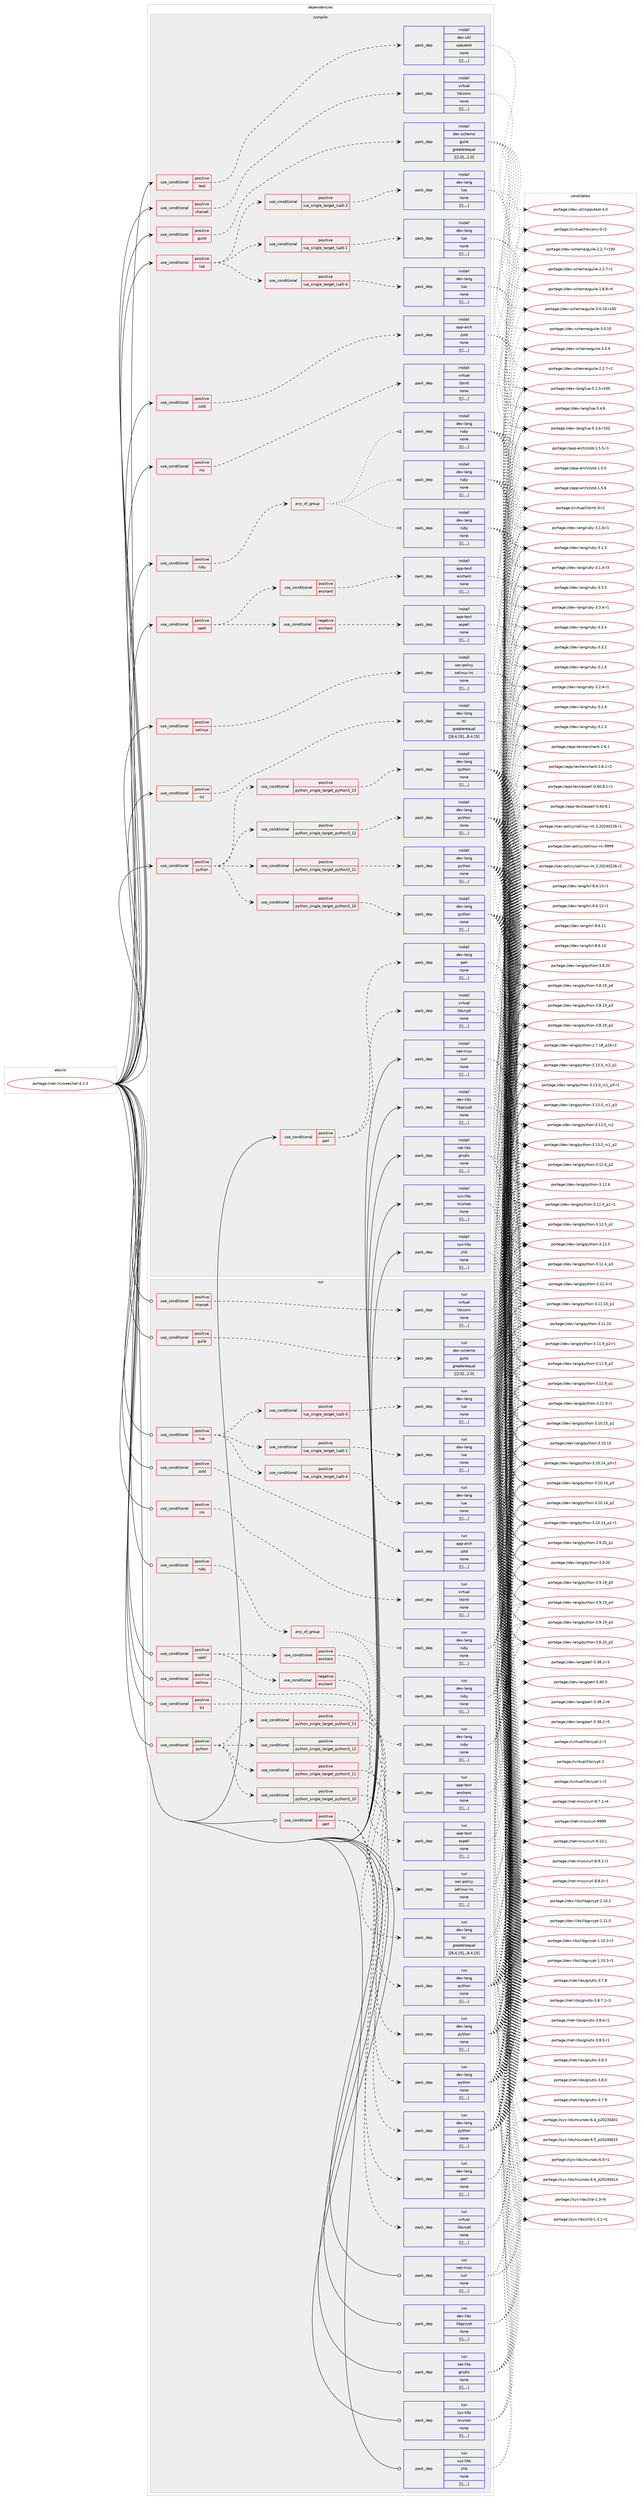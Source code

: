 digraph prolog {

# *************
# Graph options
# *************

newrank=true;
concentrate=true;
compound=true;
graph [rankdir=LR,fontname=Helvetica,fontsize=10,ranksep=1.5];#, ranksep=2.5, nodesep=0.2];
edge  [arrowhead=vee];
node  [fontname=Helvetica,fontsize=10];

# **********
# The ebuild
# **********

subgraph cluster_leftcol {
color=gray;
label=<<i>ebuild</i>>;
id [label="portage://net-irc/weechat-4.2.3", color=red, width=4, href="../net-irc/weechat-4.2.3.svg"];
}

# ****************
# The dependencies
# ****************

subgraph cluster_midcol {
color=gray;
label=<<i>dependencies</i>>;
subgraph cluster_compile {
fillcolor="#eeeeee";
style=filled;
label=<<i>compile</i>>;
subgraph cond97367 {
dependency369322 [label=<<TABLE BORDER="0" CELLBORDER="1" CELLSPACING="0" CELLPADDING="4"><TR><TD ROWSPAN="3" CELLPADDING="10">use_conditional</TD></TR><TR><TD>positive</TD></TR><TR><TD>charset</TD></TR></TABLE>>, shape=none, color=red];
subgraph pack269269 {
dependency369323 [label=<<TABLE BORDER="0" CELLBORDER="1" CELLSPACING="0" CELLPADDING="4" WIDTH="220"><TR><TD ROWSPAN="6" CELLPADDING="30">pack_dep</TD></TR><TR><TD WIDTH="110">install</TD></TR><TR><TD>virtual</TD></TR><TR><TD>libiconv</TD></TR><TR><TD>none</TD></TR><TR><TD>[[],,,,]</TD></TR></TABLE>>, shape=none, color=blue];
}
dependency369322:e -> dependency369323:w [weight=20,style="dashed",arrowhead="vee"];
}
id:e -> dependency369322:w [weight=20,style="solid",arrowhead="vee"];
subgraph cond97368 {
dependency369324 [label=<<TABLE BORDER="0" CELLBORDER="1" CELLSPACING="0" CELLPADDING="4"><TR><TD ROWSPAN="3" CELLPADDING="10">use_conditional</TD></TR><TR><TD>positive</TD></TR><TR><TD>guile</TD></TR></TABLE>>, shape=none, color=red];
subgraph pack269270 {
dependency369325 [label=<<TABLE BORDER="0" CELLBORDER="1" CELLSPACING="0" CELLPADDING="4" WIDTH="220"><TR><TD ROWSPAN="6" CELLPADDING="30">pack_dep</TD></TR><TR><TD WIDTH="110">install</TD></TR><TR><TD>dev-scheme</TD></TR><TR><TD>guile</TD></TR><TR><TD>greaterequal</TD></TR><TR><TD>[[2,0],,,2.0]</TD></TR></TABLE>>, shape=none, color=blue];
}
dependency369324:e -> dependency369325:w [weight=20,style="dashed",arrowhead="vee"];
}
id:e -> dependency369324:w [weight=20,style="solid",arrowhead="vee"];
subgraph cond97369 {
dependency369326 [label=<<TABLE BORDER="0" CELLBORDER="1" CELLSPACING="0" CELLPADDING="4"><TR><TD ROWSPAN="3" CELLPADDING="10">use_conditional</TD></TR><TR><TD>positive</TD></TR><TR><TD>lua</TD></TR></TABLE>>, shape=none, color=red];
subgraph cond97370 {
dependency369327 [label=<<TABLE BORDER="0" CELLBORDER="1" CELLSPACING="0" CELLPADDING="4"><TR><TD ROWSPAN="3" CELLPADDING="10">use_conditional</TD></TR><TR><TD>positive</TD></TR><TR><TD>lua_single_target_lua5-1</TD></TR></TABLE>>, shape=none, color=red];
subgraph pack269271 {
dependency369328 [label=<<TABLE BORDER="0" CELLBORDER="1" CELLSPACING="0" CELLPADDING="4" WIDTH="220"><TR><TD ROWSPAN="6" CELLPADDING="30">pack_dep</TD></TR><TR><TD WIDTH="110">install</TD></TR><TR><TD>dev-lang</TD></TR><TR><TD>lua</TD></TR><TR><TD>none</TD></TR><TR><TD>[[],,,,]</TD></TR></TABLE>>, shape=none, color=blue];
}
dependency369327:e -> dependency369328:w [weight=20,style="dashed",arrowhead="vee"];
}
dependency369326:e -> dependency369327:w [weight=20,style="dashed",arrowhead="vee"];
subgraph cond97371 {
dependency369329 [label=<<TABLE BORDER="0" CELLBORDER="1" CELLSPACING="0" CELLPADDING="4"><TR><TD ROWSPAN="3" CELLPADDING="10">use_conditional</TD></TR><TR><TD>positive</TD></TR><TR><TD>lua_single_target_lua5-3</TD></TR></TABLE>>, shape=none, color=red];
subgraph pack269272 {
dependency369330 [label=<<TABLE BORDER="0" CELLBORDER="1" CELLSPACING="0" CELLPADDING="4" WIDTH="220"><TR><TD ROWSPAN="6" CELLPADDING="30">pack_dep</TD></TR><TR><TD WIDTH="110">install</TD></TR><TR><TD>dev-lang</TD></TR><TR><TD>lua</TD></TR><TR><TD>none</TD></TR><TR><TD>[[],,,,]</TD></TR></TABLE>>, shape=none, color=blue];
}
dependency369329:e -> dependency369330:w [weight=20,style="dashed",arrowhead="vee"];
}
dependency369326:e -> dependency369329:w [weight=20,style="dashed",arrowhead="vee"];
subgraph cond97372 {
dependency369331 [label=<<TABLE BORDER="0" CELLBORDER="1" CELLSPACING="0" CELLPADDING="4"><TR><TD ROWSPAN="3" CELLPADDING="10">use_conditional</TD></TR><TR><TD>positive</TD></TR><TR><TD>lua_single_target_lua5-4</TD></TR></TABLE>>, shape=none, color=red];
subgraph pack269273 {
dependency369332 [label=<<TABLE BORDER="0" CELLBORDER="1" CELLSPACING="0" CELLPADDING="4" WIDTH="220"><TR><TD ROWSPAN="6" CELLPADDING="30">pack_dep</TD></TR><TR><TD WIDTH="110">install</TD></TR><TR><TD>dev-lang</TD></TR><TR><TD>lua</TD></TR><TR><TD>none</TD></TR><TR><TD>[[],,,,]</TD></TR></TABLE>>, shape=none, color=blue];
}
dependency369331:e -> dependency369332:w [weight=20,style="dashed",arrowhead="vee"];
}
dependency369326:e -> dependency369331:w [weight=20,style="dashed",arrowhead="vee"];
}
id:e -> dependency369326:w [weight=20,style="solid",arrowhead="vee"];
subgraph cond97373 {
dependency369333 [label=<<TABLE BORDER="0" CELLBORDER="1" CELLSPACING="0" CELLPADDING="4"><TR><TD ROWSPAN="3" CELLPADDING="10">use_conditional</TD></TR><TR><TD>positive</TD></TR><TR><TD>nls</TD></TR></TABLE>>, shape=none, color=red];
subgraph pack269274 {
dependency369334 [label=<<TABLE BORDER="0" CELLBORDER="1" CELLSPACING="0" CELLPADDING="4" WIDTH="220"><TR><TD ROWSPAN="6" CELLPADDING="30">pack_dep</TD></TR><TR><TD WIDTH="110">install</TD></TR><TR><TD>virtual</TD></TR><TR><TD>libintl</TD></TR><TR><TD>none</TD></TR><TR><TD>[[],,,,]</TD></TR></TABLE>>, shape=none, color=blue];
}
dependency369333:e -> dependency369334:w [weight=20,style="dashed",arrowhead="vee"];
}
id:e -> dependency369333:w [weight=20,style="solid",arrowhead="vee"];
subgraph cond97374 {
dependency369335 [label=<<TABLE BORDER="0" CELLBORDER="1" CELLSPACING="0" CELLPADDING="4"><TR><TD ROWSPAN="3" CELLPADDING="10">use_conditional</TD></TR><TR><TD>positive</TD></TR><TR><TD>perl</TD></TR></TABLE>>, shape=none, color=red];
subgraph pack269275 {
dependency369336 [label=<<TABLE BORDER="0" CELLBORDER="1" CELLSPACING="0" CELLPADDING="4" WIDTH="220"><TR><TD ROWSPAN="6" CELLPADDING="30">pack_dep</TD></TR><TR><TD WIDTH="110">install</TD></TR><TR><TD>dev-lang</TD></TR><TR><TD>perl</TD></TR><TR><TD>none</TD></TR><TR><TD>[[],,,,]</TD></TR></TABLE>>, shape=none, color=blue];
}
dependency369335:e -> dependency369336:w [weight=20,style="dashed",arrowhead="vee"];
subgraph pack269276 {
dependency369337 [label=<<TABLE BORDER="0" CELLBORDER="1" CELLSPACING="0" CELLPADDING="4" WIDTH="220"><TR><TD ROWSPAN="6" CELLPADDING="30">pack_dep</TD></TR><TR><TD WIDTH="110">install</TD></TR><TR><TD>virtual</TD></TR><TR><TD>libcrypt</TD></TR><TR><TD>none</TD></TR><TR><TD>[[],,,,]</TD></TR></TABLE>>, shape=none, color=blue];
}
dependency369335:e -> dependency369337:w [weight=20,style="dashed",arrowhead="vee"];
}
id:e -> dependency369335:w [weight=20,style="solid",arrowhead="vee"];
subgraph cond97375 {
dependency369338 [label=<<TABLE BORDER="0" CELLBORDER="1" CELLSPACING="0" CELLPADDING="4"><TR><TD ROWSPAN="3" CELLPADDING="10">use_conditional</TD></TR><TR><TD>positive</TD></TR><TR><TD>python</TD></TR></TABLE>>, shape=none, color=red];
subgraph cond97376 {
dependency369339 [label=<<TABLE BORDER="0" CELLBORDER="1" CELLSPACING="0" CELLPADDING="4"><TR><TD ROWSPAN="3" CELLPADDING="10">use_conditional</TD></TR><TR><TD>positive</TD></TR><TR><TD>python_single_target_python3_10</TD></TR></TABLE>>, shape=none, color=red];
subgraph pack269277 {
dependency369340 [label=<<TABLE BORDER="0" CELLBORDER="1" CELLSPACING="0" CELLPADDING="4" WIDTH="220"><TR><TD ROWSPAN="6" CELLPADDING="30">pack_dep</TD></TR><TR><TD WIDTH="110">install</TD></TR><TR><TD>dev-lang</TD></TR><TR><TD>python</TD></TR><TR><TD>none</TD></TR><TR><TD>[[],,,,]</TD></TR></TABLE>>, shape=none, color=blue];
}
dependency369339:e -> dependency369340:w [weight=20,style="dashed",arrowhead="vee"];
}
dependency369338:e -> dependency369339:w [weight=20,style="dashed",arrowhead="vee"];
subgraph cond97377 {
dependency369341 [label=<<TABLE BORDER="0" CELLBORDER="1" CELLSPACING="0" CELLPADDING="4"><TR><TD ROWSPAN="3" CELLPADDING="10">use_conditional</TD></TR><TR><TD>positive</TD></TR><TR><TD>python_single_target_python3_11</TD></TR></TABLE>>, shape=none, color=red];
subgraph pack269278 {
dependency369342 [label=<<TABLE BORDER="0" CELLBORDER="1" CELLSPACING="0" CELLPADDING="4" WIDTH="220"><TR><TD ROWSPAN="6" CELLPADDING="30">pack_dep</TD></TR><TR><TD WIDTH="110">install</TD></TR><TR><TD>dev-lang</TD></TR><TR><TD>python</TD></TR><TR><TD>none</TD></TR><TR><TD>[[],,,,]</TD></TR></TABLE>>, shape=none, color=blue];
}
dependency369341:e -> dependency369342:w [weight=20,style="dashed",arrowhead="vee"];
}
dependency369338:e -> dependency369341:w [weight=20,style="dashed",arrowhead="vee"];
subgraph cond97378 {
dependency369343 [label=<<TABLE BORDER="0" CELLBORDER="1" CELLSPACING="0" CELLPADDING="4"><TR><TD ROWSPAN="3" CELLPADDING="10">use_conditional</TD></TR><TR><TD>positive</TD></TR><TR><TD>python_single_target_python3_12</TD></TR></TABLE>>, shape=none, color=red];
subgraph pack269279 {
dependency369344 [label=<<TABLE BORDER="0" CELLBORDER="1" CELLSPACING="0" CELLPADDING="4" WIDTH="220"><TR><TD ROWSPAN="6" CELLPADDING="30">pack_dep</TD></TR><TR><TD WIDTH="110">install</TD></TR><TR><TD>dev-lang</TD></TR><TR><TD>python</TD></TR><TR><TD>none</TD></TR><TR><TD>[[],,,,]</TD></TR></TABLE>>, shape=none, color=blue];
}
dependency369343:e -> dependency369344:w [weight=20,style="dashed",arrowhead="vee"];
}
dependency369338:e -> dependency369343:w [weight=20,style="dashed",arrowhead="vee"];
subgraph cond97379 {
dependency369345 [label=<<TABLE BORDER="0" CELLBORDER="1" CELLSPACING="0" CELLPADDING="4"><TR><TD ROWSPAN="3" CELLPADDING="10">use_conditional</TD></TR><TR><TD>positive</TD></TR><TR><TD>python_single_target_python3_13</TD></TR></TABLE>>, shape=none, color=red];
subgraph pack269280 {
dependency369346 [label=<<TABLE BORDER="0" CELLBORDER="1" CELLSPACING="0" CELLPADDING="4" WIDTH="220"><TR><TD ROWSPAN="6" CELLPADDING="30">pack_dep</TD></TR><TR><TD WIDTH="110">install</TD></TR><TR><TD>dev-lang</TD></TR><TR><TD>python</TD></TR><TR><TD>none</TD></TR><TR><TD>[[],,,,]</TD></TR></TABLE>>, shape=none, color=blue];
}
dependency369345:e -> dependency369346:w [weight=20,style="dashed",arrowhead="vee"];
}
dependency369338:e -> dependency369345:w [weight=20,style="dashed",arrowhead="vee"];
}
id:e -> dependency369338:w [weight=20,style="solid",arrowhead="vee"];
subgraph cond97380 {
dependency369347 [label=<<TABLE BORDER="0" CELLBORDER="1" CELLSPACING="0" CELLPADDING="4"><TR><TD ROWSPAN="3" CELLPADDING="10">use_conditional</TD></TR><TR><TD>positive</TD></TR><TR><TD>ruby</TD></TR></TABLE>>, shape=none, color=red];
subgraph any2501 {
dependency369348 [label=<<TABLE BORDER="0" CELLBORDER="1" CELLSPACING="0" CELLPADDING="4"><TR><TD CELLPADDING="10">any_of_group</TD></TR></TABLE>>, shape=none, color=red];subgraph pack269281 {
dependency369349 [label=<<TABLE BORDER="0" CELLBORDER="1" CELLSPACING="0" CELLPADDING="4" WIDTH="220"><TR><TD ROWSPAN="6" CELLPADDING="30">pack_dep</TD></TR><TR><TD WIDTH="110">install</TD></TR><TR><TD>dev-lang</TD></TR><TR><TD>ruby</TD></TR><TR><TD>none</TD></TR><TR><TD>[[],,,,]</TD></TR></TABLE>>, shape=none, color=blue];
}
dependency369348:e -> dependency369349:w [weight=20,style="dotted",arrowhead="oinv"];
subgraph pack269282 {
dependency369350 [label=<<TABLE BORDER="0" CELLBORDER="1" CELLSPACING="0" CELLPADDING="4" WIDTH="220"><TR><TD ROWSPAN="6" CELLPADDING="30">pack_dep</TD></TR><TR><TD WIDTH="110">install</TD></TR><TR><TD>dev-lang</TD></TR><TR><TD>ruby</TD></TR><TR><TD>none</TD></TR><TR><TD>[[],,,,]</TD></TR></TABLE>>, shape=none, color=blue];
}
dependency369348:e -> dependency369350:w [weight=20,style="dotted",arrowhead="oinv"];
subgraph pack269283 {
dependency369351 [label=<<TABLE BORDER="0" CELLBORDER="1" CELLSPACING="0" CELLPADDING="4" WIDTH="220"><TR><TD ROWSPAN="6" CELLPADDING="30">pack_dep</TD></TR><TR><TD WIDTH="110">install</TD></TR><TR><TD>dev-lang</TD></TR><TR><TD>ruby</TD></TR><TR><TD>none</TD></TR><TR><TD>[[],,,,]</TD></TR></TABLE>>, shape=none, color=blue];
}
dependency369348:e -> dependency369351:w [weight=20,style="dotted",arrowhead="oinv"];
}
dependency369347:e -> dependency369348:w [weight=20,style="dashed",arrowhead="vee"];
}
id:e -> dependency369347:w [weight=20,style="solid",arrowhead="vee"];
subgraph cond97381 {
dependency369352 [label=<<TABLE BORDER="0" CELLBORDER="1" CELLSPACING="0" CELLPADDING="4"><TR><TD ROWSPAN="3" CELLPADDING="10">use_conditional</TD></TR><TR><TD>positive</TD></TR><TR><TD>selinux</TD></TR></TABLE>>, shape=none, color=red];
subgraph pack269284 {
dependency369353 [label=<<TABLE BORDER="0" CELLBORDER="1" CELLSPACING="0" CELLPADDING="4" WIDTH="220"><TR><TD ROWSPAN="6" CELLPADDING="30">pack_dep</TD></TR><TR><TD WIDTH="110">install</TD></TR><TR><TD>sec-policy</TD></TR><TR><TD>selinux-irc</TD></TR><TR><TD>none</TD></TR><TR><TD>[[],,,,]</TD></TR></TABLE>>, shape=none, color=blue];
}
dependency369352:e -> dependency369353:w [weight=20,style="dashed",arrowhead="vee"];
}
id:e -> dependency369352:w [weight=20,style="solid",arrowhead="vee"];
subgraph cond97382 {
dependency369354 [label=<<TABLE BORDER="0" CELLBORDER="1" CELLSPACING="0" CELLPADDING="4"><TR><TD ROWSPAN="3" CELLPADDING="10">use_conditional</TD></TR><TR><TD>positive</TD></TR><TR><TD>spell</TD></TR></TABLE>>, shape=none, color=red];
subgraph cond97383 {
dependency369355 [label=<<TABLE BORDER="0" CELLBORDER="1" CELLSPACING="0" CELLPADDING="4"><TR><TD ROWSPAN="3" CELLPADDING="10">use_conditional</TD></TR><TR><TD>positive</TD></TR><TR><TD>enchant</TD></TR></TABLE>>, shape=none, color=red];
subgraph pack269285 {
dependency369356 [label=<<TABLE BORDER="0" CELLBORDER="1" CELLSPACING="0" CELLPADDING="4" WIDTH="220"><TR><TD ROWSPAN="6" CELLPADDING="30">pack_dep</TD></TR><TR><TD WIDTH="110">install</TD></TR><TR><TD>app-text</TD></TR><TR><TD>enchant</TD></TR><TR><TD>none</TD></TR><TR><TD>[[],,,,]</TD></TR></TABLE>>, shape=none, color=blue];
}
dependency369355:e -> dependency369356:w [weight=20,style="dashed",arrowhead="vee"];
}
dependency369354:e -> dependency369355:w [weight=20,style="dashed",arrowhead="vee"];
subgraph cond97384 {
dependency369357 [label=<<TABLE BORDER="0" CELLBORDER="1" CELLSPACING="0" CELLPADDING="4"><TR><TD ROWSPAN="3" CELLPADDING="10">use_conditional</TD></TR><TR><TD>negative</TD></TR><TR><TD>enchant</TD></TR></TABLE>>, shape=none, color=red];
subgraph pack269286 {
dependency369358 [label=<<TABLE BORDER="0" CELLBORDER="1" CELLSPACING="0" CELLPADDING="4" WIDTH="220"><TR><TD ROWSPAN="6" CELLPADDING="30">pack_dep</TD></TR><TR><TD WIDTH="110">install</TD></TR><TR><TD>app-text</TD></TR><TR><TD>aspell</TD></TR><TR><TD>none</TD></TR><TR><TD>[[],,,,]</TD></TR></TABLE>>, shape=none, color=blue];
}
dependency369357:e -> dependency369358:w [weight=20,style="dashed",arrowhead="vee"];
}
dependency369354:e -> dependency369357:w [weight=20,style="dashed",arrowhead="vee"];
}
id:e -> dependency369354:w [weight=20,style="solid",arrowhead="vee"];
subgraph cond97385 {
dependency369359 [label=<<TABLE BORDER="0" CELLBORDER="1" CELLSPACING="0" CELLPADDING="4"><TR><TD ROWSPAN="3" CELLPADDING="10">use_conditional</TD></TR><TR><TD>positive</TD></TR><TR><TD>tcl</TD></TR></TABLE>>, shape=none, color=red];
subgraph pack269287 {
dependency369360 [label=<<TABLE BORDER="0" CELLBORDER="1" CELLSPACING="0" CELLPADDING="4" WIDTH="220"><TR><TD ROWSPAN="6" CELLPADDING="30">pack_dep</TD></TR><TR><TD WIDTH="110">install</TD></TR><TR><TD>dev-lang</TD></TR><TR><TD>tcl</TD></TR><TR><TD>greaterequal</TD></TR><TR><TD>[[8,4,15],,,8.4.15]</TD></TR></TABLE>>, shape=none, color=blue];
}
dependency369359:e -> dependency369360:w [weight=20,style="dashed",arrowhead="vee"];
}
id:e -> dependency369359:w [weight=20,style="solid",arrowhead="vee"];
subgraph cond97386 {
dependency369361 [label=<<TABLE BORDER="0" CELLBORDER="1" CELLSPACING="0" CELLPADDING="4"><TR><TD ROWSPAN="3" CELLPADDING="10">use_conditional</TD></TR><TR><TD>positive</TD></TR><TR><TD>test</TD></TR></TABLE>>, shape=none, color=red];
subgraph pack269288 {
dependency369362 [label=<<TABLE BORDER="0" CELLBORDER="1" CELLSPACING="0" CELLPADDING="4" WIDTH="220"><TR><TD ROWSPAN="6" CELLPADDING="30">pack_dep</TD></TR><TR><TD WIDTH="110">install</TD></TR><TR><TD>dev-util</TD></TR><TR><TD>cpputest</TD></TR><TR><TD>none</TD></TR><TR><TD>[[],,,,]</TD></TR></TABLE>>, shape=none, color=blue];
}
dependency369361:e -> dependency369362:w [weight=20,style="dashed",arrowhead="vee"];
}
id:e -> dependency369361:w [weight=20,style="solid",arrowhead="vee"];
subgraph cond97387 {
dependency369363 [label=<<TABLE BORDER="0" CELLBORDER="1" CELLSPACING="0" CELLPADDING="4"><TR><TD ROWSPAN="3" CELLPADDING="10">use_conditional</TD></TR><TR><TD>positive</TD></TR><TR><TD>zstd</TD></TR></TABLE>>, shape=none, color=red];
subgraph pack269289 {
dependency369364 [label=<<TABLE BORDER="0" CELLBORDER="1" CELLSPACING="0" CELLPADDING="4" WIDTH="220"><TR><TD ROWSPAN="6" CELLPADDING="30">pack_dep</TD></TR><TR><TD WIDTH="110">install</TD></TR><TR><TD>app-arch</TD></TR><TR><TD>zstd</TD></TR><TR><TD>none</TD></TR><TR><TD>[[],,,,]</TD></TR></TABLE>>, shape=none, color=blue];
}
dependency369363:e -> dependency369364:w [weight=20,style="dashed",arrowhead="vee"];
}
id:e -> dependency369363:w [weight=20,style="solid",arrowhead="vee"];
subgraph pack269290 {
dependency369365 [label=<<TABLE BORDER="0" CELLBORDER="1" CELLSPACING="0" CELLPADDING="4" WIDTH="220"><TR><TD ROWSPAN="6" CELLPADDING="30">pack_dep</TD></TR><TR><TD WIDTH="110">install</TD></TR><TR><TD>dev-libs</TD></TR><TR><TD>libgcrypt</TD></TR><TR><TD>none</TD></TR><TR><TD>[[],,,,]</TD></TR></TABLE>>, shape=none, color=blue];
}
id:e -> dependency369365:w [weight=20,style="solid",arrowhead="vee"];
subgraph pack269291 {
dependency369366 [label=<<TABLE BORDER="0" CELLBORDER="1" CELLSPACING="0" CELLPADDING="4" WIDTH="220"><TR><TD ROWSPAN="6" CELLPADDING="30">pack_dep</TD></TR><TR><TD WIDTH="110">install</TD></TR><TR><TD>net-libs</TD></TR><TR><TD>gnutls</TD></TR><TR><TD>none</TD></TR><TR><TD>[[],,,,]</TD></TR></TABLE>>, shape=none, color=blue];
}
id:e -> dependency369366:w [weight=20,style="solid",arrowhead="vee"];
subgraph pack269292 {
dependency369367 [label=<<TABLE BORDER="0" CELLBORDER="1" CELLSPACING="0" CELLPADDING="4" WIDTH="220"><TR><TD ROWSPAN="6" CELLPADDING="30">pack_dep</TD></TR><TR><TD WIDTH="110">install</TD></TR><TR><TD>net-misc</TD></TR><TR><TD>curl</TD></TR><TR><TD>none</TD></TR><TR><TD>[[],,,,]</TD></TR></TABLE>>, shape=none, color=blue];
}
id:e -> dependency369367:w [weight=20,style="solid",arrowhead="vee"];
subgraph pack269293 {
dependency369368 [label=<<TABLE BORDER="0" CELLBORDER="1" CELLSPACING="0" CELLPADDING="4" WIDTH="220"><TR><TD ROWSPAN="6" CELLPADDING="30">pack_dep</TD></TR><TR><TD WIDTH="110">install</TD></TR><TR><TD>sys-libs</TD></TR><TR><TD>ncurses</TD></TR><TR><TD>none</TD></TR><TR><TD>[[],,,,]</TD></TR></TABLE>>, shape=none, color=blue];
}
id:e -> dependency369368:w [weight=20,style="solid",arrowhead="vee"];
subgraph pack269294 {
dependency369369 [label=<<TABLE BORDER="0" CELLBORDER="1" CELLSPACING="0" CELLPADDING="4" WIDTH="220"><TR><TD ROWSPAN="6" CELLPADDING="30">pack_dep</TD></TR><TR><TD WIDTH="110">install</TD></TR><TR><TD>sys-libs</TD></TR><TR><TD>zlib</TD></TR><TR><TD>none</TD></TR><TR><TD>[[],,,,]</TD></TR></TABLE>>, shape=none, color=blue];
}
id:e -> dependency369369:w [weight=20,style="solid",arrowhead="vee"];
}
subgraph cluster_compileandrun {
fillcolor="#eeeeee";
style=filled;
label=<<i>compile and run</i>>;
}
subgraph cluster_run {
fillcolor="#eeeeee";
style=filled;
label=<<i>run</i>>;
subgraph cond97388 {
dependency369370 [label=<<TABLE BORDER="0" CELLBORDER="1" CELLSPACING="0" CELLPADDING="4"><TR><TD ROWSPAN="3" CELLPADDING="10">use_conditional</TD></TR><TR><TD>positive</TD></TR><TR><TD>charset</TD></TR></TABLE>>, shape=none, color=red];
subgraph pack269295 {
dependency369371 [label=<<TABLE BORDER="0" CELLBORDER="1" CELLSPACING="0" CELLPADDING="4" WIDTH="220"><TR><TD ROWSPAN="6" CELLPADDING="30">pack_dep</TD></TR><TR><TD WIDTH="110">run</TD></TR><TR><TD>virtual</TD></TR><TR><TD>libiconv</TD></TR><TR><TD>none</TD></TR><TR><TD>[[],,,,]</TD></TR></TABLE>>, shape=none, color=blue];
}
dependency369370:e -> dependency369371:w [weight=20,style="dashed",arrowhead="vee"];
}
id:e -> dependency369370:w [weight=20,style="solid",arrowhead="odot"];
subgraph cond97389 {
dependency369372 [label=<<TABLE BORDER="0" CELLBORDER="1" CELLSPACING="0" CELLPADDING="4"><TR><TD ROWSPAN="3" CELLPADDING="10">use_conditional</TD></TR><TR><TD>positive</TD></TR><TR><TD>guile</TD></TR></TABLE>>, shape=none, color=red];
subgraph pack269296 {
dependency369373 [label=<<TABLE BORDER="0" CELLBORDER="1" CELLSPACING="0" CELLPADDING="4" WIDTH="220"><TR><TD ROWSPAN="6" CELLPADDING="30">pack_dep</TD></TR><TR><TD WIDTH="110">run</TD></TR><TR><TD>dev-scheme</TD></TR><TR><TD>guile</TD></TR><TR><TD>greaterequal</TD></TR><TR><TD>[[2,0],,,2.0]</TD></TR></TABLE>>, shape=none, color=blue];
}
dependency369372:e -> dependency369373:w [weight=20,style="dashed",arrowhead="vee"];
}
id:e -> dependency369372:w [weight=20,style="solid",arrowhead="odot"];
subgraph cond97390 {
dependency369374 [label=<<TABLE BORDER="0" CELLBORDER="1" CELLSPACING="0" CELLPADDING="4"><TR><TD ROWSPAN="3" CELLPADDING="10">use_conditional</TD></TR><TR><TD>positive</TD></TR><TR><TD>lua</TD></TR></TABLE>>, shape=none, color=red];
subgraph cond97391 {
dependency369375 [label=<<TABLE BORDER="0" CELLBORDER="1" CELLSPACING="0" CELLPADDING="4"><TR><TD ROWSPAN="3" CELLPADDING="10">use_conditional</TD></TR><TR><TD>positive</TD></TR><TR><TD>lua_single_target_lua5-1</TD></TR></TABLE>>, shape=none, color=red];
subgraph pack269297 {
dependency369376 [label=<<TABLE BORDER="0" CELLBORDER="1" CELLSPACING="0" CELLPADDING="4" WIDTH="220"><TR><TD ROWSPAN="6" CELLPADDING="30">pack_dep</TD></TR><TR><TD WIDTH="110">run</TD></TR><TR><TD>dev-lang</TD></TR><TR><TD>lua</TD></TR><TR><TD>none</TD></TR><TR><TD>[[],,,,]</TD></TR></TABLE>>, shape=none, color=blue];
}
dependency369375:e -> dependency369376:w [weight=20,style="dashed",arrowhead="vee"];
}
dependency369374:e -> dependency369375:w [weight=20,style="dashed",arrowhead="vee"];
subgraph cond97392 {
dependency369377 [label=<<TABLE BORDER="0" CELLBORDER="1" CELLSPACING="0" CELLPADDING="4"><TR><TD ROWSPAN="3" CELLPADDING="10">use_conditional</TD></TR><TR><TD>positive</TD></TR><TR><TD>lua_single_target_lua5-3</TD></TR></TABLE>>, shape=none, color=red];
subgraph pack269298 {
dependency369378 [label=<<TABLE BORDER="0" CELLBORDER="1" CELLSPACING="0" CELLPADDING="4" WIDTH="220"><TR><TD ROWSPAN="6" CELLPADDING="30">pack_dep</TD></TR><TR><TD WIDTH="110">run</TD></TR><TR><TD>dev-lang</TD></TR><TR><TD>lua</TD></TR><TR><TD>none</TD></TR><TR><TD>[[],,,,]</TD></TR></TABLE>>, shape=none, color=blue];
}
dependency369377:e -> dependency369378:w [weight=20,style="dashed",arrowhead="vee"];
}
dependency369374:e -> dependency369377:w [weight=20,style="dashed",arrowhead="vee"];
subgraph cond97393 {
dependency369379 [label=<<TABLE BORDER="0" CELLBORDER="1" CELLSPACING="0" CELLPADDING="4"><TR><TD ROWSPAN="3" CELLPADDING="10">use_conditional</TD></TR><TR><TD>positive</TD></TR><TR><TD>lua_single_target_lua5-4</TD></TR></TABLE>>, shape=none, color=red];
subgraph pack269299 {
dependency369380 [label=<<TABLE BORDER="0" CELLBORDER="1" CELLSPACING="0" CELLPADDING="4" WIDTH="220"><TR><TD ROWSPAN="6" CELLPADDING="30">pack_dep</TD></TR><TR><TD WIDTH="110">run</TD></TR><TR><TD>dev-lang</TD></TR><TR><TD>lua</TD></TR><TR><TD>none</TD></TR><TR><TD>[[],,,,]</TD></TR></TABLE>>, shape=none, color=blue];
}
dependency369379:e -> dependency369380:w [weight=20,style="dashed",arrowhead="vee"];
}
dependency369374:e -> dependency369379:w [weight=20,style="dashed",arrowhead="vee"];
}
id:e -> dependency369374:w [weight=20,style="solid",arrowhead="odot"];
subgraph cond97394 {
dependency369381 [label=<<TABLE BORDER="0" CELLBORDER="1" CELLSPACING="0" CELLPADDING="4"><TR><TD ROWSPAN="3" CELLPADDING="10">use_conditional</TD></TR><TR><TD>positive</TD></TR><TR><TD>nls</TD></TR></TABLE>>, shape=none, color=red];
subgraph pack269300 {
dependency369382 [label=<<TABLE BORDER="0" CELLBORDER="1" CELLSPACING="0" CELLPADDING="4" WIDTH="220"><TR><TD ROWSPAN="6" CELLPADDING="30">pack_dep</TD></TR><TR><TD WIDTH="110">run</TD></TR><TR><TD>virtual</TD></TR><TR><TD>libintl</TD></TR><TR><TD>none</TD></TR><TR><TD>[[],,,,]</TD></TR></TABLE>>, shape=none, color=blue];
}
dependency369381:e -> dependency369382:w [weight=20,style="dashed",arrowhead="vee"];
}
id:e -> dependency369381:w [weight=20,style="solid",arrowhead="odot"];
subgraph cond97395 {
dependency369383 [label=<<TABLE BORDER="0" CELLBORDER="1" CELLSPACING="0" CELLPADDING="4"><TR><TD ROWSPAN="3" CELLPADDING="10">use_conditional</TD></TR><TR><TD>positive</TD></TR><TR><TD>perl</TD></TR></TABLE>>, shape=none, color=red];
subgraph pack269301 {
dependency369384 [label=<<TABLE BORDER="0" CELLBORDER="1" CELLSPACING="0" CELLPADDING="4" WIDTH="220"><TR><TD ROWSPAN="6" CELLPADDING="30">pack_dep</TD></TR><TR><TD WIDTH="110">run</TD></TR><TR><TD>dev-lang</TD></TR><TR><TD>perl</TD></TR><TR><TD>none</TD></TR><TR><TD>[[],,,,]</TD></TR></TABLE>>, shape=none, color=blue];
}
dependency369383:e -> dependency369384:w [weight=20,style="dashed",arrowhead="vee"];
subgraph pack269302 {
dependency369385 [label=<<TABLE BORDER="0" CELLBORDER="1" CELLSPACING="0" CELLPADDING="4" WIDTH="220"><TR><TD ROWSPAN="6" CELLPADDING="30">pack_dep</TD></TR><TR><TD WIDTH="110">run</TD></TR><TR><TD>virtual</TD></TR><TR><TD>libcrypt</TD></TR><TR><TD>none</TD></TR><TR><TD>[[],,,,]</TD></TR></TABLE>>, shape=none, color=blue];
}
dependency369383:e -> dependency369385:w [weight=20,style="dashed",arrowhead="vee"];
}
id:e -> dependency369383:w [weight=20,style="solid",arrowhead="odot"];
subgraph cond97396 {
dependency369386 [label=<<TABLE BORDER="0" CELLBORDER="1" CELLSPACING="0" CELLPADDING="4"><TR><TD ROWSPAN="3" CELLPADDING="10">use_conditional</TD></TR><TR><TD>positive</TD></TR><TR><TD>python</TD></TR></TABLE>>, shape=none, color=red];
subgraph cond97397 {
dependency369387 [label=<<TABLE BORDER="0" CELLBORDER="1" CELLSPACING="0" CELLPADDING="4"><TR><TD ROWSPAN="3" CELLPADDING="10">use_conditional</TD></TR><TR><TD>positive</TD></TR><TR><TD>python_single_target_python3_10</TD></TR></TABLE>>, shape=none, color=red];
subgraph pack269303 {
dependency369388 [label=<<TABLE BORDER="0" CELLBORDER="1" CELLSPACING="0" CELLPADDING="4" WIDTH="220"><TR><TD ROWSPAN="6" CELLPADDING="30">pack_dep</TD></TR><TR><TD WIDTH="110">run</TD></TR><TR><TD>dev-lang</TD></TR><TR><TD>python</TD></TR><TR><TD>none</TD></TR><TR><TD>[[],,,,]</TD></TR></TABLE>>, shape=none, color=blue];
}
dependency369387:e -> dependency369388:w [weight=20,style="dashed",arrowhead="vee"];
}
dependency369386:e -> dependency369387:w [weight=20,style="dashed",arrowhead="vee"];
subgraph cond97398 {
dependency369389 [label=<<TABLE BORDER="0" CELLBORDER="1" CELLSPACING="0" CELLPADDING="4"><TR><TD ROWSPAN="3" CELLPADDING="10">use_conditional</TD></TR><TR><TD>positive</TD></TR><TR><TD>python_single_target_python3_11</TD></TR></TABLE>>, shape=none, color=red];
subgraph pack269304 {
dependency369390 [label=<<TABLE BORDER="0" CELLBORDER="1" CELLSPACING="0" CELLPADDING="4" WIDTH="220"><TR><TD ROWSPAN="6" CELLPADDING="30">pack_dep</TD></TR><TR><TD WIDTH="110">run</TD></TR><TR><TD>dev-lang</TD></TR><TR><TD>python</TD></TR><TR><TD>none</TD></TR><TR><TD>[[],,,,]</TD></TR></TABLE>>, shape=none, color=blue];
}
dependency369389:e -> dependency369390:w [weight=20,style="dashed",arrowhead="vee"];
}
dependency369386:e -> dependency369389:w [weight=20,style="dashed",arrowhead="vee"];
subgraph cond97399 {
dependency369391 [label=<<TABLE BORDER="0" CELLBORDER="1" CELLSPACING="0" CELLPADDING="4"><TR><TD ROWSPAN="3" CELLPADDING="10">use_conditional</TD></TR><TR><TD>positive</TD></TR><TR><TD>python_single_target_python3_12</TD></TR></TABLE>>, shape=none, color=red];
subgraph pack269305 {
dependency369392 [label=<<TABLE BORDER="0" CELLBORDER="1" CELLSPACING="0" CELLPADDING="4" WIDTH="220"><TR><TD ROWSPAN="6" CELLPADDING="30">pack_dep</TD></TR><TR><TD WIDTH="110">run</TD></TR><TR><TD>dev-lang</TD></TR><TR><TD>python</TD></TR><TR><TD>none</TD></TR><TR><TD>[[],,,,]</TD></TR></TABLE>>, shape=none, color=blue];
}
dependency369391:e -> dependency369392:w [weight=20,style="dashed",arrowhead="vee"];
}
dependency369386:e -> dependency369391:w [weight=20,style="dashed",arrowhead="vee"];
subgraph cond97400 {
dependency369393 [label=<<TABLE BORDER="0" CELLBORDER="1" CELLSPACING="0" CELLPADDING="4"><TR><TD ROWSPAN="3" CELLPADDING="10">use_conditional</TD></TR><TR><TD>positive</TD></TR><TR><TD>python_single_target_python3_13</TD></TR></TABLE>>, shape=none, color=red];
subgraph pack269306 {
dependency369394 [label=<<TABLE BORDER="0" CELLBORDER="1" CELLSPACING="0" CELLPADDING="4" WIDTH="220"><TR><TD ROWSPAN="6" CELLPADDING="30">pack_dep</TD></TR><TR><TD WIDTH="110">run</TD></TR><TR><TD>dev-lang</TD></TR><TR><TD>python</TD></TR><TR><TD>none</TD></TR><TR><TD>[[],,,,]</TD></TR></TABLE>>, shape=none, color=blue];
}
dependency369393:e -> dependency369394:w [weight=20,style="dashed",arrowhead="vee"];
}
dependency369386:e -> dependency369393:w [weight=20,style="dashed",arrowhead="vee"];
}
id:e -> dependency369386:w [weight=20,style="solid",arrowhead="odot"];
subgraph cond97401 {
dependency369395 [label=<<TABLE BORDER="0" CELLBORDER="1" CELLSPACING="0" CELLPADDING="4"><TR><TD ROWSPAN="3" CELLPADDING="10">use_conditional</TD></TR><TR><TD>positive</TD></TR><TR><TD>ruby</TD></TR></TABLE>>, shape=none, color=red];
subgraph any2502 {
dependency369396 [label=<<TABLE BORDER="0" CELLBORDER="1" CELLSPACING="0" CELLPADDING="4"><TR><TD CELLPADDING="10">any_of_group</TD></TR></TABLE>>, shape=none, color=red];subgraph pack269307 {
dependency369397 [label=<<TABLE BORDER="0" CELLBORDER="1" CELLSPACING="0" CELLPADDING="4" WIDTH="220"><TR><TD ROWSPAN="6" CELLPADDING="30">pack_dep</TD></TR><TR><TD WIDTH="110">run</TD></TR><TR><TD>dev-lang</TD></TR><TR><TD>ruby</TD></TR><TR><TD>none</TD></TR><TR><TD>[[],,,,]</TD></TR></TABLE>>, shape=none, color=blue];
}
dependency369396:e -> dependency369397:w [weight=20,style="dotted",arrowhead="oinv"];
subgraph pack269308 {
dependency369398 [label=<<TABLE BORDER="0" CELLBORDER="1" CELLSPACING="0" CELLPADDING="4" WIDTH="220"><TR><TD ROWSPAN="6" CELLPADDING="30">pack_dep</TD></TR><TR><TD WIDTH="110">run</TD></TR><TR><TD>dev-lang</TD></TR><TR><TD>ruby</TD></TR><TR><TD>none</TD></TR><TR><TD>[[],,,,]</TD></TR></TABLE>>, shape=none, color=blue];
}
dependency369396:e -> dependency369398:w [weight=20,style="dotted",arrowhead="oinv"];
subgraph pack269309 {
dependency369399 [label=<<TABLE BORDER="0" CELLBORDER="1" CELLSPACING="0" CELLPADDING="4" WIDTH="220"><TR><TD ROWSPAN="6" CELLPADDING="30">pack_dep</TD></TR><TR><TD WIDTH="110">run</TD></TR><TR><TD>dev-lang</TD></TR><TR><TD>ruby</TD></TR><TR><TD>none</TD></TR><TR><TD>[[],,,,]</TD></TR></TABLE>>, shape=none, color=blue];
}
dependency369396:e -> dependency369399:w [weight=20,style="dotted",arrowhead="oinv"];
}
dependency369395:e -> dependency369396:w [weight=20,style="dashed",arrowhead="vee"];
}
id:e -> dependency369395:w [weight=20,style="solid",arrowhead="odot"];
subgraph cond97402 {
dependency369400 [label=<<TABLE BORDER="0" CELLBORDER="1" CELLSPACING="0" CELLPADDING="4"><TR><TD ROWSPAN="3" CELLPADDING="10">use_conditional</TD></TR><TR><TD>positive</TD></TR><TR><TD>selinux</TD></TR></TABLE>>, shape=none, color=red];
subgraph pack269310 {
dependency369401 [label=<<TABLE BORDER="0" CELLBORDER="1" CELLSPACING="0" CELLPADDING="4" WIDTH="220"><TR><TD ROWSPAN="6" CELLPADDING="30">pack_dep</TD></TR><TR><TD WIDTH="110">run</TD></TR><TR><TD>sec-policy</TD></TR><TR><TD>selinux-irc</TD></TR><TR><TD>none</TD></TR><TR><TD>[[],,,,]</TD></TR></TABLE>>, shape=none, color=blue];
}
dependency369400:e -> dependency369401:w [weight=20,style="dashed",arrowhead="vee"];
}
id:e -> dependency369400:w [weight=20,style="solid",arrowhead="odot"];
subgraph cond97403 {
dependency369402 [label=<<TABLE BORDER="0" CELLBORDER="1" CELLSPACING="0" CELLPADDING="4"><TR><TD ROWSPAN="3" CELLPADDING="10">use_conditional</TD></TR><TR><TD>positive</TD></TR><TR><TD>spell</TD></TR></TABLE>>, shape=none, color=red];
subgraph cond97404 {
dependency369403 [label=<<TABLE BORDER="0" CELLBORDER="1" CELLSPACING="0" CELLPADDING="4"><TR><TD ROWSPAN="3" CELLPADDING="10">use_conditional</TD></TR><TR><TD>positive</TD></TR><TR><TD>enchant</TD></TR></TABLE>>, shape=none, color=red];
subgraph pack269311 {
dependency369404 [label=<<TABLE BORDER="0" CELLBORDER="1" CELLSPACING="0" CELLPADDING="4" WIDTH="220"><TR><TD ROWSPAN="6" CELLPADDING="30">pack_dep</TD></TR><TR><TD WIDTH="110">run</TD></TR><TR><TD>app-text</TD></TR><TR><TD>enchant</TD></TR><TR><TD>none</TD></TR><TR><TD>[[],,,,]</TD></TR></TABLE>>, shape=none, color=blue];
}
dependency369403:e -> dependency369404:w [weight=20,style="dashed",arrowhead="vee"];
}
dependency369402:e -> dependency369403:w [weight=20,style="dashed",arrowhead="vee"];
subgraph cond97405 {
dependency369405 [label=<<TABLE BORDER="0" CELLBORDER="1" CELLSPACING="0" CELLPADDING="4"><TR><TD ROWSPAN="3" CELLPADDING="10">use_conditional</TD></TR><TR><TD>negative</TD></TR><TR><TD>enchant</TD></TR></TABLE>>, shape=none, color=red];
subgraph pack269312 {
dependency369406 [label=<<TABLE BORDER="0" CELLBORDER="1" CELLSPACING="0" CELLPADDING="4" WIDTH="220"><TR><TD ROWSPAN="6" CELLPADDING="30">pack_dep</TD></TR><TR><TD WIDTH="110">run</TD></TR><TR><TD>app-text</TD></TR><TR><TD>aspell</TD></TR><TR><TD>none</TD></TR><TR><TD>[[],,,,]</TD></TR></TABLE>>, shape=none, color=blue];
}
dependency369405:e -> dependency369406:w [weight=20,style="dashed",arrowhead="vee"];
}
dependency369402:e -> dependency369405:w [weight=20,style="dashed",arrowhead="vee"];
}
id:e -> dependency369402:w [weight=20,style="solid",arrowhead="odot"];
subgraph cond97406 {
dependency369407 [label=<<TABLE BORDER="0" CELLBORDER="1" CELLSPACING="0" CELLPADDING="4"><TR><TD ROWSPAN="3" CELLPADDING="10">use_conditional</TD></TR><TR><TD>positive</TD></TR><TR><TD>tcl</TD></TR></TABLE>>, shape=none, color=red];
subgraph pack269313 {
dependency369408 [label=<<TABLE BORDER="0" CELLBORDER="1" CELLSPACING="0" CELLPADDING="4" WIDTH="220"><TR><TD ROWSPAN="6" CELLPADDING="30">pack_dep</TD></TR><TR><TD WIDTH="110">run</TD></TR><TR><TD>dev-lang</TD></TR><TR><TD>tcl</TD></TR><TR><TD>greaterequal</TD></TR><TR><TD>[[8,4,15],,,8.4.15]</TD></TR></TABLE>>, shape=none, color=blue];
}
dependency369407:e -> dependency369408:w [weight=20,style="dashed",arrowhead="vee"];
}
id:e -> dependency369407:w [weight=20,style="solid",arrowhead="odot"];
subgraph cond97407 {
dependency369409 [label=<<TABLE BORDER="0" CELLBORDER="1" CELLSPACING="0" CELLPADDING="4"><TR><TD ROWSPAN="3" CELLPADDING="10">use_conditional</TD></TR><TR><TD>positive</TD></TR><TR><TD>zstd</TD></TR></TABLE>>, shape=none, color=red];
subgraph pack269314 {
dependency369410 [label=<<TABLE BORDER="0" CELLBORDER="1" CELLSPACING="0" CELLPADDING="4" WIDTH="220"><TR><TD ROWSPAN="6" CELLPADDING="30">pack_dep</TD></TR><TR><TD WIDTH="110">run</TD></TR><TR><TD>app-arch</TD></TR><TR><TD>zstd</TD></TR><TR><TD>none</TD></TR><TR><TD>[[],,,,]</TD></TR></TABLE>>, shape=none, color=blue];
}
dependency369409:e -> dependency369410:w [weight=20,style="dashed",arrowhead="vee"];
}
id:e -> dependency369409:w [weight=20,style="solid",arrowhead="odot"];
subgraph pack269315 {
dependency369411 [label=<<TABLE BORDER="0" CELLBORDER="1" CELLSPACING="0" CELLPADDING="4" WIDTH="220"><TR><TD ROWSPAN="6" CELLPADDING="30">pack_dep</TD></TR><TR><TD WIDTH="110">run</TD></TR><TR><TD>dev-libs</TD></TR><TR><TD>libgcrypt</TD></TR><TR><TD>none</TD></TR><TR><TD>[[],,,,]</TD></TR></TABLE>>, shape=none, color=blue];
}
id:e -> dependency369411:w [weight=20,style="solid",arrowhead="odot"];
subgraph pack269316 {
dependency369412 [label=<<TABLE BORDER="0" CELLBORDER="1" CELLSPACING="0" CELLPADDING="4" WIDTH="220"><TR><TD ROWSPAN="6" CELLPADDING="30">pack_dep</TD></TR><TR><TD WIDTH="110">run</TD></TR><TR><TD>net-libs</TD></TR><TR><TD>gnutls</TD></TR><TR><TD>none</TD></TR><TR><TD>[[],,,,]</TD></TR></TABLE>>, shape=none, color=blue];
}
id:e -> dependency369412:w [weight=20,style="solid",arrowhead="odot"];
subgraph pack269317 {
dependency369413 [label=<<TABLE BORDER="0" CELLBORDER="1" CELLSPACING="0" CELLPADDING="4" WIDTH="220"><TR><TD ROWSPAN="6" CELLPADDING="30">pack_dep</TD></TR><TR><TD WIDTH="110">run</TD></TR><TR><TD>net-misc</TD></TR><TR><TD>curl</TD></TR><TR><TD>none</TD></TR><TR><TD>[[],,,,]</TD></TR></TABLE>>, shape=none, color=blue];
}
id:e -> dependency369413:w [weight=20,style="solid",arrowhead="odot"];
subgraph pack269318 {
dependency369414 [label=<<TABLE BORDER="0" CELLBORDER="1" CELLSPACING="0" CELLPADDING="4" WIDTH="220"><TR><TD ROWSPAN="6" CELLPADDING="30">pack_dep</TD></TR><TR><TD WIDTH="110">run</TD></TR><TR><TD>sys-libs</TD></TR><TR><TD>ncurses</TD></TR><TR><TD>none</TD></TR><TR><TD>[[],,,,]</TD></TR></TABLE>>, shape=none, color=blue];
}
id:e -> dependency369414:w [weight=20,style="solid",arrowhead="odot"];
subgraph pack269319 {
dependency369415 [label=<<TABLE BORDER="0" CELLBORDER="1" CELLSPACING="0" CELLPADDING="4" WIDTH="220"><TR><TD ROWSPAN="6" CELLPADDING="30">pack_dep</TD></TR><TR><TD WIDTH="110">run</TD></TR><TR><TD>sys-libs</TD></TR><TR><TD>zlib</TD></TR><TR><TD>none</TD></TR><TR><TD>[[],,,,]</TD></TR></TABLE>>, shape=none, color=blue];
}
id:e -> dependency369415:w [weight=20,style="solid",arrowhead="odot"];
}
}

# **************
# The candidates
# **************

subgraph cluster_choices {
rank=same;
color=gray;
label=<<i>candidates</i>>;

subgraph choice269269 {
color=black;
nodesep=1;
choice1181051141161179710847108105981059911111011845484511450 [label="portage://virtual/libiconv-0-r2", color=red, width=4,href="../virtual/libiconv-0-r2.svg"];
dependency369323:e -> choice1181051141161179710847108105981059911111011845484511450:w [style=dotted,weight="100"];
}
subgraph choice269270 {
color=black;
nodesep=1;
choice1001011184511599104101109101471031171051081014551464846494845114494848 [label="portage://dev-scheme/guile-3.0.10-r100", color=red, width=4,href="../dev-scheme/guile-3.0.10-r100.svg"];
choice10010111845115991041011091014710311710510810145514648464948 [label="portage://dev-scheme/guile-3.0.10", color=red, width=4,href="../dev-scheme/guile-3.0.10.svg"];
choice100101118451159910410110910147103117105108101455146484657 [label="portage://dev-scheme/guile-3.0.9", color=red, width=4,href="../dev-scheme/guile-3.0.9.svg"];
choice1001011184511599104101109101471031171051081014550465046554511450 [label="portage://dev-scheme/guile-2.2.7-r2", color=red, width=4,href="../dev-scheme/guile-2.2.7-r2.svg"];
choice10010111845115991041011091014710311710510810145504650465545114494848 [label="portage://dev-scheme/guile-2.2.7-r100", color=red, width=4,href="../dev-scheme/guile-2.2.7-r100.svg"];
choice1001011184511599104101109101471031171051081014550465046554511449 [label="portage://dev-scheme/guile-2.2.7-r1", color=red, width=4,href="../dev-scheme/guile-2.2.7-r1.svg"];
choice1001011184511599104101109101471031171051081014549465646564511452 [label="portage://dev-scheme/guile-1.8.8-r4", color=red, width=4,href="../dev-scheme/guile-1.8.8-r4.svg"];
dependency369325:e -> choice1001011184511599104101109101471031171051081014551464846494845114494848:w [style=dotted,weight="100"];
dependency369325:e -> choice10010111845115991041011091014710311710510810145514648464948:w [style=dotted,weight="100"];
dependency369325:e -> choice100101118451159910410110910147103117105108101455146484657:w [style=dotted,weight="100"];
dependency369325:e -> choice1001011184511599104101109101471031171051081014550465046554511450:w [style=dotted,weight="100"];
dependency369325:e -> choice10010111845115991041011091014710311710510810145504650465545114494848:w [style=dotted,weight="100"];
dependency369325:e -> choice1001011184511599104101109101471031171051081014550465046554511449:w [style=dotted,weight="100"];
dependency369325:e -> choice1001011184511599104101109101471031171051081014549465646564511452:w [style=dotted,weight="100"];
}
subgraph choice269271 {
color=black;
nodesep=1;
choice10010111845108971101034710811797455346524654 [label="portage://dev-lang/lua-5.4.6", color=red, width=4,href="../dev-lang/lua-5.4.6.svg"];
choice1001011184510897110103471081179745534651465445114494850 [label="portage://dev-lang/lua-5.3.6-r102", color=red, width=4,href="../dev-lang/lua-5.3.6-r102.svg"];
choice1001011184510897110103471081179745534649465345114504848 [label="portage://dev-lang/lua-5.1.5-r200", color=red, width=4,href="../dev-lang/lua-5.1.5-r200.svg"];
dependency369328:e -> choice10010111845108971101034710811797455346524654:w [style=dotted,weight="100"];
dependency369328:e -> choice1001011184510897110103471081179745534651465445114494850:w [style=dotted,weight="100"];
dependency369328:e -> choice1001011184510897110103471081179745534649465345114504848:w [style=dotted,weight="100"];
}
subgraph choice269272 {
color=black;
nodesep=1;
choice10010111845108971101034710811797455346524654 [label="portage://dev-lang/lua-5.4.6", color=red, width=4,href="../dev-lang/lua-5.4.6.svg"];
choice1001011184510897110103471081179745534651465445114494850 [label="portage://dev-lang/lua-5.3.6-r102", color=red, width=4,href="../dev-lang/lua-5.3.6-r102.svg"];
choice1001011184510897110103471081179745534649465345114504848 [label="portage://dev-lang/lua-5.1.5-r200", color=red, width=4,href="../dev-lang/lua-5.1.5-r200.svg"];
dependency369330:e -> choice10010111845108971101034710811797455346524654:w [style=dotted,weight="100"];
dependency369330:e -> choice1001011184510897110103471081179745534651465445114494850:w [style=dotted,weight="100"];
dependency369330:e -> choice1001011184510897110103471081179745534649465345114504848:w [style=dotted,weight="100"];
}
subgraph choice269273 {
color=black;
nodesep=1;
choice10010111845108971101034710811797455346524654 [label="portage://dev-lang/lua-5.4.6", color=red, width=4,href="../dev-lang/lua-5.4.6.svg"];
choice1001011184510897110103471081179745534651465445114494850 [label="portage://dev-lang/lua-5.3.6-r102", color=red, width=4,href="../dev-lang/lua-5.3.6-r102.svg"];
choice1001011184510897110103471081179745534649465345114504848 [label="portage://dev-lang/lua-5.1.5-r200", color=red, width=4,href="../dev-lang/lua-5.1.5-r200.svg"];
dependency369332:e -> choice10010111845108971101034710811797455346524654:w [style=dotted,weight="100"];
dependency369332:e -> choice1001011184510897110103471081179745534651465445114494850:w [style=dotted,weight="100"];
dependency369332:e -> choice1001011184510897110103471081179745534649465345114504848:w [style=dotted,weight="100"];
}
subgraph choice269274 {
color=black;
nodesep=1;
choice11810511411611797108471081059810511011610845484511450 [label="portage://virtual/libintl-0-r2", color=red, width=4,href="../virtual/libintl-0-r2.svg"];
dependency369334:e -> choice11810511411611797108471081059810511011610845484511450:w [style=dotted,weight="100"];
}
subgraph choice269275 {
color=black;
nodesep=1;
choice10010111845108971101034711210111410845534652484648 [label="portage://dev-lang/perl-5.40.0", color=red, width=4,href="../dev-lang/perl-5.40.0.svg"];
choice100101118451089711010347112101114108455346515646504511454 [label="portage://dev-lang/perl-5.38.2-r6", color=red, width=4,href="../dev-lang/perl-5.38.2-r6.svg"];
choice100101118451089711010347112101114108455346515646504511453 [label="portage://dev-lang/perl-5.38.2-r5", color=red, width=4,href="../dev-lang/perl-5.38.2-r5.svg"];
choice100101118451089711010347112101114108455346515646504511451 [label="portage://dev-lang/perl-5.38.2-r3", color=red, width=4,href="../dev-lang/perl-5.38.2-r3.svg"];
dependency369336:e -> choice10010111845108971101034711210111410845534652484648:w [style=dotted,weight="100"];
dependency369336:e -> choice100101118451089711010347112101114108455346515646504511454:w [style=dotted,weight="100"];
dependency369336:e -> choice100101118451089711010347112101114108455346515646504511453:w [style=dotted,weight="100"];
dependency369336:e -> choice100101118451089711010347112101114108455346515646504511451:w [style=dotted,weight="100"];
}
subgraph choice269276 {
color=black;
nodesep=1;
choice1181051141161179710847108105989911412111211645504511449 [label="portage://virtual/libcrypt-2-r1", color=red, width=4,href="../virtual/libcrypt-2-r1.svg"];
choice118105114116117971084710810598991141211121164550 [label="portage://virtual/libcrypt-2", color=red, width=4,href="../virtual/libcrypt-2.svg"];
choice1181051141161179710847108105989911412111211645494511450 [label="portage://virtual/libcrypt-1-r2", color=red, width=4,href="../virtual/libcrypt-1-r2.svg"];
dependency369337:e -> choice1181051141161179710847108105989911412111211645504511449:w [style=dotted,weight="100"];
dependency369337:e -> choice118105114116117971084710810598991141211121164550:w [style=dotted,weight="100"];
dependency369337:e -> choice1181051141161179710847108105989911412111211645494511450:w [style=dotted,weight="100"];
}
subgraph choice269277 {
color=black;
nodesep=1;
choice100101118451089711010347112121116104111110455146495146489511499509511249 [label="portage://dev-lang/python-3.13.0_rc2_p1", color=red, width=4,href="../dev-lang/python-3.13.0_rc2_p1.svg"];
choice10010111845108971101034711212111610411111045514649514648951149950 [label="portage://dev-lang/python-3.13.0_rc2", color=red, width=4,href="../dev-lang/python-3.13.0_rc2.svg"];
choice1001011184510897110103471121211161041111104551464951464895114994995112514511449 [label="portage://dev-lang/python-3.13.0_rc1_p3-r1", color=red, width=4,href="../dev-lang/python-3.13.0_rc1_p3-r1.svg"];
choice100101118451089711010347112121116104111110455146495146489511499499511251 [label="portage://dev-lang/python-3.13.0_rc1_p3", color=red, width=4,href="../dev-lang/python-3.13.0_rc1_p3.svg"];
choice100101118451089711010347112121116104111110455146495146489511499499511250 [label="portage://dev-lang/python-3.13.0_rc1_p2", color=red, width=4,href="../dev-lang/python-3.13.0_rc1_p2.svg"];
choice100101118451089711010347112121116104111110455146495046549511250 [label="portage://dev-lang/python-3.12.6_p2", color=red, width=4,href="../dev-lang/python-3.12.6_p2.svg"];
choice10010111845108971101034711212111610411111045514649504654 [label="portage://dev-lang/python-3.12.6", color=red, width=4,href="../dev-lang/python-3.12.6.svg"];
choice1001011184510897110103471121211161041111104551464950465395112494511449 [label="portage://dev-lang/python-3.12.5_p1-r1", color=red, width=4,href="../dev-lang/python-3.12.5_p1-r1.svg"];
choice100101118451089711010347112121116104111110455146495046539511249 [label="portage://dev-lang/python-3.12.5_p1", color=red, width=4,href="../dev-lang/python-3.12.5_p1.svg"];
choice10010111845108971101034711212111610411111045514649504653 [label="portage://dev-lang/python-3.12.5", color=red, width=4,href="../dev-lang/python-3.12.5.svg"];
choice100101118451089711010347112121116104111110455146495046529511251 [label="portage://dev-lang/python-3.12.4_p3", color=red, width=4,href="../dev-lang/python-3.12.4_p3.svg"];
choice100101118451089711010347112121116104111110455146495046514511449 [label="portage://dev-lang/python-3.12.3-r1", color=red, width=4,href="../dev-lang/python-3.12.3-r1.svg"];
choice10010111845108971101034711212111610411111045514649494649489511249 [label="portage://dev-lang/python-3.11.10_p1", color=red, width=4,href="../dev-lang/python-3.11.10_p1.svg"];
choice1001011184510897110103471121211161041111104551464949464948 [label="portage://dev-lang/python-3.11.10", color=red, width=4,href="../dev-lang/python-3.11.10.svg"];
choice1001011184510897110103471121211161041111104551464949465795112504511449 [label="portage://dev-lang/python-3.11.9_p2-r1", color=red, width=4,href="../dev-lang/python-3.11.9_p2-r1.svg"];
choice100101118451089711010347112121116104111110455146494946579511250 [label="portage://dev-lang/python-3.11.9_p2", color=red, width=4,href="../dev-lang/python-3.11.9_p2.svg"];
choice100101118451089711010347112121116104111110455146494946579511249 [label="portage://dev-lang/python-3.11.9_p1", color=red, width=4,href="../dev-lang/python-3.11.9_p1.svg"];
choice100101118451089711010347112121116104111110455146494946574511449 [label="portage://dev-lang/python-3.11.9-r1", color=red, width=4,href="../dev-lang/python-3.11.9-r1.svg"];
choice10010111845108971101034711212111610411111045514649484649539511249 [label="portage://dev-lang/python-3.10.15_p1", color=red, width=4,href="../dev-lang/python-3.10.15_p1.svg"];
choice1001011184510897110103471121211161041111104551464948464953 [label="portage://dev-lang/python-3.10.15", color=red, width=4,href="../dev-lang/python-3.10.15.svg"];
choice100101118451089711010347112121116104111110455146494846495295112514511449 [label="portage://dev-lang/python-3.10.14_p3-r1", color=red, width=4,href="../dev-lang/python-3.10.14_p3-r1.svg"];
choice10010111845108971101034711212111610411111045514649484649529511251 [label="portage://dev-lang/python-3.10.14_p3", color=red, width=4,href="../dev-lang/python-3.10.14_p3.svg"];
choice10010111845108971101034711212111610411111045514649484649529511250 [label="portage://dev-lang/python-3.10.14_p2", color=red, width=4,href="../dev-lang/python-3.10.14_p2.svg"];
choice100101118451089711010347112121116104111110455146494846495295112494511449 [label="portage://dev-lang/python-3.10.14_p1-r1", color=red, width=4,href="../dev-lang/python-3.10.14_p1-r1.svg"];
choice100101118451089711010347112121116104111110455146574650489511249 [label="portage://dev-lang/python-3.9.20_p1", color=red, width=4,href="../dev-lang/python-3.9.20_p1.svg"];
choice10010111845108971101034711212111610411111045514657465048 [label="portage://dev-lang/python-3.9.20", color=red, width=4,href="../dev-lang/python-3.9.20.svg"];
choice100101118451089711010347112121116104111110455146574649579511253 [label="portage://dev-lang/python-3.9.19_p5", color=red, width=4,href="../dev-lang/python-3.9.19_p5.svg"];
choice100101118451089711010347112121116104111110455146574649579511252 [label="portage://dev-lang/python-3.9.19_p4", color=red, width=4,href="../dev-lang/python-3.9.19_p4.svg"];
choice100101118451089711010347112121116104111110455146574649579511251 [label="portage://dev-lang/python-3.9.19_p3", color=red, width=4,href="../dev-lang/python-3.9.19_p3.svg"];
choice100101118451089711010347112121116104111110455146564650489511250 [label="portage://dev-lang/python-3.8.20_p2", color=red, width=4,href="../dev-lang/python-3.8.20_p2.svg"];
choice10010111845108971101034711212111610411111045514656465048 [label="portage://dev-lang/python-3.8.20", color=red, width=4,href="../dev-lang/python-3.8.20.svg"];
choice100101118451089711010347112121116104111110455146564649579511252 [label="portage://dev-lang/python-3.8.19_p4", color=red, width=4,href="../dev-lang/python-3.8.19_p4.svg"];
choice100101118451089711010347112121116104111110455146564649579511251 [label="portage://dev-lang/python-3.8.19_p3", color=red, width=4,href="../dev-lang/python-3.8.19_p3.svg"];
choice100101118451089711010347112121116104111110455146564649579511250 [label="portage://dev-lang/python-3.8.19_p2", color=red, width=4,href="../dev-lang/python-3.8.19_p2.svg"];
choice100101118451089711010347112121116104111110455046554649569511249544511450 [label="portage://dev-lang/python-2.7.18_p16-r2", color=red, width=4,href="../dev-lang/python-2.7.18_p16-r2.svg"];
dependency369340:e -> choice100101118451089711010347112121116104111110455146495146489511499509511249:w [style=dotted,weight="100"];
dependency369340:e -> choice10010111845108971101034711212111610411111045514649514648951149950:w [style=dotted,weight="100"];
dependency369340:e -> choice1001011184510897110103471121211161041111104551464951464895114994995112514511449:w [style=dotted,weight="100"];
dependency369340:e -> choice100101118451089711010347112121116104111110455146495146489511499499511251:w [style=dotted,weight="100"];
dependency369340:e -> choice100101118451089711010347112121116104111110455146495146489511499499511250:w [style=dotted,weight="100"];
dependency369340:e -> choice100101118451089711010347112121116104111110455146495046549511250:w [style=dotted,weight="100"];
dependency369340:e -> choice10010111845108971101034711212111610411111045514649504654:w [style=dotted,weight="100"];
dependency369340:e -> choice1001011184510897110103471121211161041111104551464950465395112494511449:w [style=dotted,weight="100"];
dependency369340:e -> choice100101118451089711010347112121116104111110455146495046539511249:w [style=dotted,weight="100"];
dependency369340:e -> choice10010111845108971101034711212111610411111045514649504653:w [style=dotted,weight="100"];
dependency369340:e -> choice100101118451089711010347112121116104111110455146495046529511251:w [style=dotted,weight="100"];
dependency369340:e -> choice100101118451089711010347112121116104111110455146495046514511449:w [style=dotted,weight="100"];
dependency369340:e -> choice10010111845108971101034711212111610411111045514649494649489511249:w [style=dotted,weight="100"];
dependency369340:e -> choice1001011184510897110103471121211161041111104551464949464948:w [style=dotted,weight="100"];
dependency369340:e -> choice1001011184510897110103471121211161041111104551464949465795112504511449:w [style=dotted,weight="100"];
dependency369340:e -> choice100101118451089711010347112121116104111110455146494946579511250:w [style=dotted,weight="100"];
dependency369340:e -> choice100101118451089711010347112121116104111110455146494946579511249:w [style=dotted,weight="100"];
dependency369340:e -> choice100101118451089711010347112121116104111110455146494946574511449:w [style=dotted,weight="100"];
dependency369340:e -> choice10010111845108971101034711212111610411111045514649484649539511249:w [style=dotted,weight="100"];
dependency369340:e -> choice1001011184510897110103471121211161041111104551464948464953:w [style=dotted,weight="100"];
dependency369340:e -> choice100101118451089711010347112121116104111110455146494846495295112514511449:w [style=dotted,weight="100"];
dependency369340:e -> choice10010111845108971101034711212111610411111045514649484649529511251:w [style=dotted,weight="100"];
dependency369340:e -> choice10010111845108971101034711212111610411111045514649484649529511250:w [style=dotted,weight="100"];
dependency369340:e -> choice100101118451089711010347112121116104111110455146494846495295112494511449:w [style=dotted,weight="100"];
dependency369340:e -> choice100101118451089711010347112121116104111110455146574650489511249:w [style=dotted,weight="100"];
dependency369340:e -> choice10010111845108971101034711212111610411111045514657465048:w [style=dotted,weight="100"];
dependency369340:e -> choice100101118451089711010347112121116104111110455146574649579511253:w [style=dotted,weight="100"];
dependency369340:e -> choice100101118451089711010347112121116104111110455146574649579511252:w [style=dotted,weight="100"];
dependency369340:e -> choice100101118451089711010347112121116104111110455146574649579511251:w [style=dotted,weight="100"];
dependency369340:e -> choice100101118451089711010347112121116104111110455146564650489511250:w [style=dotted,weight="100"];
dependency369340:e -> choice10010111845108971101034711212111610411111045514656465048:w [style=dotted,weight="100"];
dependency369340:e -> choice100101118451089711010347112121116104111110455146564649579511252:w [style=dotted,weight="100"];
dependency369340:e -> choice100101118451089711010347112121116104111110455146564649579511251:w [style=dotted,weight="100"];
dependency369340:e -> choice100101118451089711010347112121116104111110455146564649579511250:w [style=dotted,weight="100"];
dependency369340:e -> choice100101118451089711010347112121116104111110455046554649569511249544511450:w [style=dotted,weight="100"];
}
subgraph choice269278 {
color=black;
nodesep=1;
choice100101118451089711010347112121116104111110455146495146489511499509511249 [label="portage://dev-lang/python-3.13.0_rc2_p1", color=red, width=4,href="../dev-lang/python-3.13.0_rc2_p1.svg"];
choice10010111845108971101034711212111610411111045514649514648951149950 [label="portage://dev-lang/python-3.13.0_rc2", color=red, width=4,href="../dev-lang/python-3.13.0_rc2.svg"];
choice1001011184510897110103471121211161041111104551464951464895114994995112514511449 [label="portage://dev-lang/python-3.13.0_rc1_p3-r1", color=red, width=4,href="../dev-lang/python-3.13.0_rc1_p3-r1.svg"];
choice100101118451089711010347112121116104111110455146495146489511499499511251 [label="portage://dev-lang/python-3.13.0_rc1_p3", color=red, width=4,href="../dev-lang/python-3.13.0_rc1_p3.svg"];
choice100101118451089711010347112121116104111110455146495146489511499499511250 [label="portage://dev-lang/python-3.13.0_rc1_p2", color=red, width=4,href="../dev-lang/python-3.13.0_rc1_p2.svg"];
choice100101118451089711010347112121116104111110455146495046549511250 [label="portage://dev-lang/python-3.12.6_p2", color=red, width=4,href="../dev-lang/python-3.12.6_p2.svg"];
choice10010111845108971101034711212111610411111045514649504654 [label="portage://dev-lang/python-3.12.6", color=red, width=4,href="../dev-lang/python-3.12.6.svg"];
choice1001011184510897110103471121211161041111104551464950465395112494511449 [label="portage://dev-lang/python-3.12.5_p1-r1", color=red, width=4,href="../dev-lang/python-3.12.5_p1-r1.svg"];
choice100101118451089711010347112121116104111110455146495046539511249 [label="portage://dev-lang/python-3.12.5_p1", color=red, width=4,href="../dev-lang/python-3.12.5_p1.svg"];
choice10010111845108971101034711212111610411111045514649504653 [label="portage://dev-lang/python-3.12.5", color=red, width=4,href="../dev-lang/python-3.12.5.svg"];
choice100101118451089711010347112121116104111110455146495046529511251 [label="portage://dev-lang/python-3.12.4_p3", color=red, width=4,href="../dev-lang/python-3.12.4_p3.svg"];
choice100101118451089711010347112121116104111110455146495046514511449 [label="portage://dev-lang/python-3.12.3-r1", color=red, width=4,href="../dev-lang/python-3.12.3-r1.svg"];
choice10010111845108971101034711212111610411111045514649494649489511249 [label="portage://dev-lang/python-3.11.10_p1", color=red, width=4,href="../dev-lang/python-3.11.10_p1.svg"];
choice1001011184510897110103471121211161041111104551464949464948 [label="portage://dev-lang/python-3.11.10", color=red, width=4,href="../dev-lang/python-3.11.10.svg"];
choice1001011184510897110103471121211161041111104551464949465795112504511449 [label="portage://dev-lang/python-3.11.9_p2-r1", color=red, width=4,href="../dev-lang/python-3.11.9_p2-r1.svg"];
choice100101118451089711010347112121116104111110455146494946579511250 [label="portage://dev-lang/python-3.11.9_p2", color=red, width=4,href="../dev-lang/python-3.11.9_p2.svg"];
choice100101118451089711010347112121116104111110455146494946579511249 [label="portage://dev-lang/python-3.11.9_p1", color=red, width=4,href="../dev-lang/python-3.11.9_p1.svg"];
choice100101118451089711010347112121116104111110455146494946574511449 [label="portage://dev-lang/python-3.11.9-r1", color=red, width=4,href="../dev-lang/python-3.11.9-r1.svg"];
choice10010111845108971101034711212111610411111045514649484649539511249 [label="portage://dev-lang/python-3.10.15_p1", color=red, width=4,href="../dev-lang/python-3.10.15_p1.svg"];
choice1001011184510897110103471121211161041111104551464948464953 [label="portage://dev-lang/python-3.10.15", color=red, width=4,href="../dev-lang/python-3.10.15.svg"];
choice100101118451089711010347112121116104111110455146494846495295112514511449 [label="portage://dev-lang/python-3.10.14_p3-r1", color=red, width=4,href="../dev-lang/python-3.10.14_p3-r1.svg"];
choice10010111845108971101034711212111610411111045514649484649529511251 [label="portage://dev-lang/python-3.10.14_p3", color=red, width=4,href="../dev-lang/python-3.10.14_p3.svg"];
choice10010111845108971101034711212111610411111045514649484649529511250 [label="portage://dev-lang/python-3.10.14_p2", color=red, width=4,href="../dev-lang/python-3.10.14_p2.svg"];
choice100101118451089711010347112121116104111110455146494846495295112494511449 [label="portage://dev-lang/python-3.10.14_p1-r1", color=red, width=4,href="../dev-lang/python-3.10.14_p1-r1.svg"];
choice100101118451089711010347112121116104111110455146574650489511249 [label="portage://dev-lang/python-3.9.20_p1", color=red, width=4,href="../dev-lang/python-3.9.20_p1.svg"];
choice10010111845108971101034711212111610411111045514657465048 [label="portage://dev-lang/python-3.9.20", color=red, width=4,href="../dev-lang/python-3.9.20.svg"];
choice100101118451089711010347112121116104111110455146574649579511253 [label="portage://dev-lang/python-3.9.19_p5", color=red, width=4,href="../dev-lang/python-3.9.19_p5.svg"];
choice100101118451089711010347112121116104111110455146574649579511252 [label="portage://dev-lang/python-3.9.19_p4", color=red, width=4,href="../dev-lang/python-3.9.19_p4.svg"];
choice100101118451089711010347112121116104111110455146574649579511251 [label="portage://dev-lang/python-3.9.19_p3", color=red, width=4,href="../dev-lang/python-3.9.19_p3.svg"];
choice100101118451089711010347112121116104111110455146564650489511250 [label="portage://dev-lang/python-3.8.20_p2", color=red, width=4,href="../dev-lang/python-3.8.20_p2.svg"];
choice10010111845108971101034711212111610411111045514656465048 [label="portage://dev-lang/python-3.8.20", color=red, width=4,href="../dev-lang/python-3.8.20.svg"];
choice100101118451089711010347112121116104111110455146564649579511252 [label="portage://dev-lang/python-3.8.19_p4", color=red, width=4,href="../dev-lang/python-3.8.19_p4.svg"];
choice100101118451089711010347112121116104111110455146564649579511251 [label="portage://dev-lang/python-3.8.19_p3", color=red, width=4,href="../dev-lang/python-3.8.19_p3.svg"];
choice100101118451089711010347112121116104111110455146564649579511250 [label="portage://dev-lang/python-3.8.19_p2", color=red, width=4,href="../dev-lang/python-3.8.19_p2.svg"];
choice100101118451089711010347112121116104111110455046554649569511249544511450 [label="portage://dev-lang/python-2.7.18_p16-r2", color=red, width=4,href="../dev-lang/python-2.7.18_p16-r2.svg"];
dependency369342:e -> choice100101118451089711010347112121116104111110455146495146489511499509511249:w [style=dotted,weight="100"];
dependency369342:e -> choice10010111845108971101034711212111610411111045514649514648951149950:w [style=dotted,weight="100"];
dependency369342:e -> choice1001011184510897110103471121211161041111104551464951464895114994995112514511449:w [style=dotted,weight="100"];
dependency369342:e -> choice100101118451089711010347112121116104111110455146495146489511499499511251:w [style=dotted,weight="100"];
dependency369342:e -> choice100101118451089711010347112121116104111110455146495146489511499499511250:w [style=dotted,weight="100"];
dependency369342:e -> choice100101118451089711010347112121116104111110455146495046549511250:w [style=dotted,weight="100"];
dependency369342:e -> choice10010111845108971101034711212111610411111045514649504654:w [style=dotted,weight="100"];
dependency369342:e -> choice1001011184510897110103471121211161041111104551464950465395112494511449:w [style=dotted,weight="100"];
dependency369342:e -> choice100101118451089711010347112121116104111110455146495046539511249:w [style=dotted,weight="100"];
dependency369342:e -> choice10010111845108971101034711212111610411111045514649504653:w [style=dotted,weight="100"];
dependency369342:e -> choice100101118451089711010347112121116104111110455146495046529511251:w [style=dotted,weight="100"];
dependency369342:e -> choice100101118451089711010347112121116104111110455146495046514511449:w [style=dotted,weight="100"];
dependency369342:e -> choice10010111845108971101034711212111610411111045514649494649489511249:w [style=dotted,weight="100"];
dependency369342:e -> choice1001011184510897110103471121211161041111104551464949464948:w [style=dotted,weight="100"];
dependency369342:e -> choice1001011184510897110103471121211161041111104551464949465795112504511449:w [style=dotted,weight="100"];
dependency369342:e -> choice100101118451089711010347112121116104111110455146494946579511250:w [style=dotted,weight="100"];
dependency369342:e -> choice100101118451089711010347112121116104111110455146494946579511249:w [style=dotted,weight="100"];
dependency369342:e -> choice100101118451089711010347112121116104111110455146494946574511449:w [style=dotted,weight="100"];
dependency369342:e -> choice10010111845108971101034711212111610411111045514649484649539511249:w [style=dotted,weight="100"];
dependency369342:e -> choice1001011184510897110103471121211161041111104551464948464953:w [style=dotted,weight="100"];
dependency369342:e -> choice100101118451089711010347112121116104111110455146494846495295112514511449:w [style=dotted,weight="100"];
dependency369342:e -> choice10010111845108971101034711212111610411111045514649484649529511251:w [style=dotted,weight="100"];
dependency369342:e -> choice10010111845108971101034711212111610411111045514649484649529511250:w [style=dotted,weight="100"];
dependency369342:e -> choice100101118451089711010347112121116104111110455146494846495295112494511449:w [style=dotted,weight="100"];
dependency369342:e -> choice100101118451089711010347112121116104111110455146574650489511249:w [style=dotted,weight="100"];
dependency369342:e -> choice10010111845108971101034711212111610411111045514657465048:w [style=dotted,weight="100"];
dependency369342:e -> choice100101118451089711010347112121116104111110455146574649579511253:w [style=dotted,weight="100"];
dependency369342:e -> choice100101118451089711010347112121116104111110455146574649579511252:w [style=dotted,weight="100"];
dependency369342:e -> choice100101118451089711010347112121116104111110455146574649579511251:w [style=dotted,weight="100"];
dependency369342:e -> choice100101118451089711010347112121116104111110455146564650489511250:w [style=dotted,weight="100"];
dependency369342:e -> choice10010111845108971101034711212111610411111045514656465048:w [style=dotted,weight="100"];
dependency369342:e -> choice100101118451089711010347112121116104111110455146564649579511252:w [style=dotted,weight="100"];
dependency369342:e -> choice100101118451089711010347112121116104111110455146564649579511251:w [style=dotted,weight="100"];
dependency369342:e -> choice100101118451089711010347112121116104111110455146564649579511250:w [style=dotted,weight="100"];
dependency369342:e -> choice100101118451089711010347112121116104111110455046554649569511249544511450:w [style=dotted,weight="100"];
}
subgraph choice269279 {
color=black;
nodesep=1;
choice100101118451089711010347112121116104111110455146495146489511499509511249 [label="portage://dev-lang/python-3.13.0_rc2_p1", color=red, width=4,href="../dev-lang/python-3.13.0_rc2_p1.svg"];
choice10010111845108971101034711212111610411111045514649514648951149950 [label="portage://dev-lang/python-3.13.0_rc2", color=red, width=4,href="../dev-lang/python-3.13.0_rc2.svg"];
choice1001011184510897110103471121211161041111104551464951464895114994995112514511449 [label="portage://dev-lang/python-3.13.0_rc1_p3-r1", color=red, width=4,href="../dev-lang/python-3.13.0_rc1_p3-r1.svg"];
choice100101118451089711010347112121116104111110455146495146489511499499511251 [label="portage://dev-lang/python-3.13.0_rc1_p3", color=red, width=4,href="../dev-lang/python-3.13.0_rc1_p3.svg"];
choice100101118451089711010347112121116104111110455146495146489511499499511250 [label="portage://dev-lang/python-3.13.0_rc1_p2", color=red, width=4,href="../dev-lang/python-3.13.0_rc1_p2.svg"];
choice100101118451089711010347112121116104111110455146495046549511250 [label="portage://dev-lang/python-3.12.6_p2", color=red, width=4,href="../dev-lang/python-3.12.6_p2.svg"];
choice10010111845108971101034711212111610411111045514649504654 [label="portage://dev-lang/python-3.12.6", color=red, width=4,href="../dev-lang/python-3.12.6.svg"];
choice1001011184510897110103471121211161041111104551464950465395112494511449 [label="portage://dev-lang/python-3.12.5_p1-r1", color=red, width=4,href="../dev-lang/python-3.12.5_p1-r1.svg"];
choice100101118451089711010347112121116104111110455146495046539511249 [label="portage://dev-lang/python-3.12.5_p1", color=red, width=4,href="../dev-lang/python-3.12.5_p1.svg"];
choice10010111845108971101034711212111610411111045514649504653 [label="portage://dev-lang/python-3.12.5", color=red, width=4,href="../dev-lang/python-3.12.5.svg"];
choice100101118451089711010347112121116104111110455146495046529511251 [label="portage://dev-lang/python-3.12.4_p3", color=red, width=4,href="../dev-lang/python-3.12.4_p3.svg"];
choice100101118451089711010347112121116104111110455146495046514511449 [label="portage://dev-lang/python-3.12.3-r1", color=red, width=4,href="../dev-lang/python-3.12.3-r1.svg"];
choice10010111845108971101034711212111610411111045514649494649489511249 [label="portage://dev-lang/python-3.11.10_p1", color=red, width=4,href="../dev-lang/python-3.11.10_p1.svg"];
choice1001011184510897110103471121211161041111104551464949464948 [label="portage://dev-lang/python-3.11.10", color=red, width=4,href="../dev-lang/python-3.11.10.svg"];
choice1001011184510897110103471121211161041111104551464949465795112504511449 [label="portage://dev-lang/python-3.11.9_p2-r1", color=red, width=4,href="../dev-lang/python-3.11.9_p2-r1.svg"];
choice100101118451089711010347112121116104111110455146494946579511250 [label="portage://dev-lang/python-3.11.9_p2", color=red, width=4,href="../dev-lang/python-3.11.9_p2.svg"];
choice100101118451089711010347112121116104111110455146494946579511249 [label="portage://dev-lang/python-3.11.9_p1", color=red, width=4,href="../dev-lang/python-3.11.9_p1.svg"];
choice100101118451089711010347112121116104111110455146494946574511449 [label="portage://dev-lang/python-3.11.9-r1", color=red, width=4,href="../dev-lang/python-3.11.9-r1.svg"];
choice10010111845108971101034711212111610411111045514649484649539511249 [label="portage://dev-lang/python-3.10.15_p1", color=red, width=4,href="../dev-lang/python-3.10.15_p1.svg"];
choice1001011184510897110103471121211161041111104551464948464953 [label="portage://dev-lang/python-3.10.15", color=red, width=4,href="../dev-lang/python-3.10.15.svg"];
choice100101118451089711010347112121116104111110455146494846495295112514511449 [label="portage://dev-lang/python-3.10.14_p3-r1", color=red, width=4,href="../dev-lang/python-3.10.14_p3-r1.svg"];
choice10010111845108971101034711212111610411111045514649484649529511251 [label="portage://dev-lang/python-3.10.14_p3", color=red, width=4,href="../dev-lang/python-3.10.14_p3.svg"];
choice10010111845108971101034711212111610411111045514649484649529511250 [label="portage://dev-lang/python-3.10.14_p2", color=red, width=4,href="../dev-lang/python-3.10.14_p2.svg"];
choice100101118451089711010347112121116104111110455146494846495295112494511449 [label="portage://dev-lang/python-3.10.14_p1-r1", color=red, width=4,href="../dev-lang/python-3.10.14_p1-r1.svg"];
choice100101118451089711010347112121116104111110455146574650489511249 [label="portage://dev-lang/python-3.9.20_p1", color=red, width=4,href="../dev-lang/python-3.9.20_p1.svg"];
choice10010111845108971101034711212111610411111045514657465048 [label="portage://dev-lang/python-3.9.20", color=red, width=4,href="../dev-lang/python-3.9.20.svg"];
choice100101118451089711010347112121116104111110455146574649579511253 [label="portage://dev-lang/python-3.9.19_p5", color=red, width=4,href="../dev-lang/python-3.9.19_p5.svg"];
choice100101118451089711010347112121116104111110455146574649579511252 [label="portage://dev-lang/python-3.9.19_p4", color=red, width=4,href="../dev-lang/python-3.9.19_p4.svg"];
choice100101118451089711010347112121116104111110455146574649579511251 [label="portage://dev-lang/python-3.9.19_p3", color=red, width=4,href="../dev-lang/python-3.9.19_p3.svg"];
choice100101118451089711010347112121116104111110455146564650489511250 [label="portage://dev-lang/python-3.8.20_p2", color=red, width=4,href="../dev-lang/python-3.8.20_p2.svg"];
choice10010111845108971101034711212111610411111045514656465048 [label="portage://dev-lang/python-3.8.20", color=red, width=4,href="../dev-lang/python-3.8.20.svg"];
choice100101118451089711010347112121116104111110455146564649579511252 [label="portage://dev-lang/python-3.8.19_p4", color=red, width=4,href="../dev-lang/python-3.8.19_p4.svg"];
choice100101118451089711010347112121116104111110455146564649579511251 [label="portage://dev-lang/python-3.8.19_p3", color=red, width=4,href="../dev-lang/python-3.8.19_p3.svg"];
choice100101118451089711010347112121116104111110455146564649579511250 [label="portage://dev-lang/python-3.8.19_p2", color=red, width=4,href="../dev-lang/python-3.8.19_p2.svg"];
choice100101118451089711010347112121116104111110455046554649569511249544511450 [label="portage://dev-lang/python-2.7.18_p16-r2", color=red, width=4,href="../dev-lang/python-2.7.18_p16-r2.svg"];
dependency369344:e -> choice100101118451089711010347112121116104111110455146495146489511499509511249:w [style=dotted,weight="100"];
dependency369344:e -> choice10010111845108971101034711212111610411111045514649514648951149950:w [style=dotted,weight="100"];
dependency369344:e -> choice1001011184510897110103471121211161041111104551464951464895114994995112514511449:w [style=dotted,weight="100"];
dependency369344:e -> choice100101118451089711010347112121116104111110455146495146489511499499511251:w [style=dotted,weight="100"];
dependency369344:e -> choice100101118451089711010347112121116104111110455146495146489511499499511250:w [style=dotted,weight="100"];
dependency369344:e -> choice100101118451089711010347112121116104111110455146495046549511250:w [style=dotted,weight="100"];
dependency369344:e -> choice10010111845108971101034711212111610411111045514649504654:w [style=dotted,weight="100"];
dependency369344:e -> choice1001011184510897110103471121211161041111104551464950465395112494511449:w [style=dotted,weight="100"];
dependency369344:e -> choice100101118451089711010347112121116104111110455146495046539511249:w [style=dotted,weight="100"];
dependency369344:e -> choice10010111845108971101034711212111610411111045514649504653:w [style=dotted,weight="100"];
dependency369344:e -> choice100101118451089711010347112121116104111110455146495046529511251:w [style=dotted,weight="100"];
dependency369344:e -> choice100101118451089711010347112121116104111110455146495046514511449:w [style=dotted,weight="100"];
dependency369344:e -> choice10010111845108971101034711212111610411111045514649494649489511249:w [style=dotted,weight="100"];
dependency369344:e -> choice1001011184510897110103471121211161041111104551464949464948:w [style=dotted,weight="100"];
dependency369344:e -> choice1001011184510897110103471121211161041111104551464949465795112504511449:w [style=dotted,weight="100"];
dependency369344:e -> choice100101118451089711010347112121116104111110455146494946579511250:w [style=dotted,weight="100"];
dependency369344:e -> choice100101118451089711010347112121116104111110455146494946579511249:w [style=dotted,weight="100"];
dependency369344:e -> choice100101118451089711010347112121116104111110455146494946574511449:w [style=dotted,weight="100"];
dependency369344:e -> choice10010111845108971101034711212111610411111045514649484649539511249:w [style=dotted,weight="100"];
dependency369344:e -> choice1001011184510897110103471121211161041111104551464948464953:w [style=dotted,weight="100"];
dependency369344:e -> choice100101118451089711010347112121116104111110455146494846495295112514511449:w [style=dotted,weight="100"];
dependency369344:e -> choice10010111845108971101034711212111610411111045514649484649529511251:w [style=dotted,weight="100"];
dependency369344:e -> choice10010111845108971101034711212111610411111045514649484649529511250:w [style=dotted,weight="100"];
dependency369344:e -> choice100101118451089711010347112121116104111110455146494846495295112494511449:w [style=dotted,weight="100"];
dependency369344:e -> choice100101118451089711010347112121116104111110455146574650489511249:w [style=dotted,weight="100"];
dependency369344:e -> choice10010111845108971101034711212111610411111045514657465048:w [style=dotted,weight="100"];
dependency369344:e -> choice100101118451089711010347112121116104111110455146574649579511253:w [style=dotted,weight="100"];
dependency369344:e -> choice100101118451089711010347112121116104111110455146574649579511252:w [style=dotted,weight="100"];
dependency369344:e -> choice100101118451089711010347112121116104111110455146574649579511251:w [style=dotted,weight="100"];
dependency369344:e -> choice100101118451089711010347112121116104111110455146564650489511250:w [style=dotted,weight="100"];
dependency369344:e -> choice10010111845108971101034711212111610411111045514656465048:w [style=dotted,weight="100"];
dependency369344:e -> choice100101118451089711010347112121116104111110455146564649579511252:w [style=dotted,weight="100"];
dependency369344:e -> choice100101118451089711010347112121116104111110455146564649579511251:w [style=dotted,weight="100"];
dependency369344:e -> choice100101118451089711010347112121116104111110455146564649579511250:w [style=dotted,weight="100"];
dependency369344:e -> choice100101118451089711010347112121116104111110455046554649569511249544511450:w [style=dotted,weight="100"];
}
subgraph choice269280 {
color=black;
nodesep=1;
choice100101118451089711010347112121116104111110455146495146489511499509511249 [label="portage://dev-lang/python-3.13.0_rc2_p1", color=red, width=4,href="../dev-lang/python-3.13.0_rc2_p1.svg"];
choice10010111845108971101034711212111610411111045514649514648951149950 [label="portage://dev-lang/python-3.13.0_rc2", color=red, width=4,href="../dev-lang/python-3.13.0_rc2.svg"];
choice1001011184510897110103471121211161041111104551464951464895114994995112514511449 [label="portage://dev-lang/python-3.13.0_rc1_p3-r1", color=red, width=4,href="../dev-lang/python-3.13.0_rc1_p3-r1.svg"];
choice100101118451089711010347112121116104111110455146495146489511499499511251 [label="portage://dev-lang/python-3.13.0_rc1_p3", color=red, width=4,href="../dev-lang/python-3.13.0_rc1_p3.svg"];
choice100101118451089711010347112121116104111110455146495146489511499499511250 [label="portage://dev-lang/python-3.13.0_rc1_p2", color=red, width=4,href="../dev-lang/python-3.13.0_rc1_p2.svg"];
choice100101118451089711010347112121116104111110455146495046549511250 [label="portage://dev-lang/python-3.12.6_p2", color=red, width=4,href="../dev-lang/python-3.12.6_p2.svg"];
choice10010111845108971101034711212111610411111045514649504654 [label="portage://dev-lang/python-3.12.6", color=red, width=4,href="../dev-lang/python-3.12.6.svg"];
choice1001011184510897110103471121211161041111104551464950465395112494511449 [label="portage://dev-lang/python-3.12.5_p1-r1", color=red, width=4,href="../dev-lang/python-3.12.5_p1-r1.svg"];
choice100101118451089711010347112121116104111110455146495046539511249 [label="portage://dev-lang/python-3.12.5_p1", color=red, width=4,href="../dev-lang/python-3.12.5_p1.svg"];
choice10010111845108971101034711212111610411111045514649504653 [label="portage://dev-lang/python-3.12.5", color=red, width=4,href="../dev-lang/python-3.12.5.svg"];
choice100101118451089711010347112121116104111110455146495046529511251 [label="portage://dev-lang/python-3.12.4_p3", color=red, width=4,href="../dev-lang/python-3.12.4_p3.svg"];
choice100101118451089711010347112121116104111110455146495046514511449 [label="portage://dev-lang/python-3.12.3-r1", color=red, width=4,href="../dev-lang/python-3.12.3-r1.svg"];
choice10010111845108971101034711212111610411111045514649494649489511249 [label="portage://dev-lang/python-3.11.10_p1", color=red, width=4,href="../dev-lang/python-3.11.10_p1.svg"];
choice1001011184510897110103471121211161041111104551464949464948 [label="portage://dev-lang/python-3.11.10", color=red, width=4,href="../dev-lang/python-3.11.10.svg"];
choice1001011184510897110103471121211161041111104551464949465795112504511449 [label="portage://dev-lang/python-3.11.9_p2-r1", color=red, width=4,href="../dev-lang/python-3.11.9_p2-r1.svg"];
choice100101118451089711010347112121116104111110455146494946579511250 [label="portage://dev-lang/python-3.11.9_p2", color=red, width=4,href="../dev-lang/python-3.11.9_p2.svg"];
choice100101118451089711010347112121116104111110455146494946579511249 [label="portage://dev-lang/python-3.11.9_p1", color=red, width=4,href="../dev-lang/python-3.11.9_p1.svg"];
choice100101118451089711010347112121116104111110455146494946574511449 [label="portage://dev-lang/python-3.11.9-r1", color=red, width=4,href="../dev-lang/python-3.11.9-r1.svg"];
choice10010111845108971101034711212111610411111045514649484649539511249 [label="portage://dev-lang/python-3.10.15_p1", color=red, width=4,href="../dev-lang/python-3.10.15_p1.svg"];
choice1001011184510897110103471121211161041111104551464948464953 [label="portage://dev-lang/python-3.10.15", color=red, width=4,href="../dev-lang/python-3.10.15.svg"];
choice100101118451089711010347112121116104111110455146494846495295112514511449 [label="portage://dev-lang/python-3.10.14_p3-r1", color=red, width=4,href="../dev-lang/python-3.10.14_p3-r1.svg"];
choice10010111845108971101034711212111610411111045514649484649529511251 [label="portage://dev-lang/python-3.10.14_p3", color=red, width=4,href="../dev-lang/python-3.10.14_p3.svg"];
choice10010111845108971101034711212111610411111045514649484649529511250 [label="portage://dev-lang/python-3.10.14_p2", color=red, width=4,href="../dev-lang/python-3.10.14_p2.svg"];
choice100101118451089711010347112121116104111110455146494846495295112494511449 [label="portage://dev-lang/python-3.10.14_p1-r1", color=red, width=4,href="../dev-lang/python-3.10.14_p1-r1.svg"];
choice100101118451089711010347112121116104111110455146574650489511249 [label="portage://dev-lang/python-3.9.20_p1", color=red, width=4,href="../dev-lang/python-3.9.20_p1.svg"];
choice10010111845108971101034711212111610411111045514657465048 [label="portage://dev-lang/python-3.9.20", color=red, width=4,href="../dev-lang/python-3.9.20.svg"];
choice100101118451089711010347112121116104111110455146574649579511253 [label="portage://dev-lang/python-3.9.19_p5", color=red, width=4,href="../dev-lang/python-3.9.19_p5.svg"];
choice100101118451089711010347112121116104111110455146574649579511252 [label="portage://dev-lang/python-3.9.19_p4", color=red, width=4,href="../dev-lang/python-3.9.19_p4.svg"];
choice100101118451089711010347112121116104111110455146574649579511251 [label="portage://dev-lang/python-3.9.19_p3", color=red, width=4,href="../dev-lang/python-3.9.19_p3.svg"];
choice100101118451089711010347112121116104111110455146564650489511250 [label="portage://dev-lang/python-3.8.20_p2", color=red, width=4,href="../dev-lang/python-3.8.20_p2.svg"];
choice10010111845108971101034711212111610411111045514656465048 [label="portage://dev-lang/python-3.8.20", color=red, width=4,href="../dev-lang/python-3.8.20.svg"];
choice100101118451089711010347112121116104111110455146564649579511252 [label="portage://dev-lang/python-3.8.19_p4", color=red, width=4,href="../dev-lang/python-3.8.19_p4.svg"];
choice100101118451089711010347112121116104111110455146564649579511251 [label="portage://dev-lang/python-3.8.19_p3", color=red, width=4,href="../dev-lang/python-3.8.19_p3.svg"];
choice100101118451089711010347112121116104111110455146564649579511250 [label="portage://dev-lang/python-3.8.19_p2", color=red, width=4,href="../dev-lang/python-3.8.19_p2.svg"];
choice100101118451089711010347112121116104111110455046554649569511249544511450 [label="portage://dev-lang/python-2.7.18_p16-r2", color=red, width=4,href="../dev-lang/python-2.7.18_p16-r2.svg"];
dependency369346:e -> choice100101118451089711010347112121116104111110455146495146489511499509511249:w [style=dotted,weight="100"];
dependency369346:e -> choice10010111845108971101034711212111610411111045514649514648951149950:w [style=dotted,weight="100"];
dependency369346:e -> choice1001011184510897110103471121211161041111104551464951464895114994995112514511449:w [style=dotted,weight="100"];
dependency369346:e -> choice100101118451089711010347112121116104111110455146495146489511499499511251:w [style=dotted,weight="100"];
dependency369346:e -> choice100101118451089711010347112121116104111110455146495146489511499499511250:w [style=dotted,weight="100"];
dependency369346:e -> choice100101118451089711010347112121116104111110455146495046549511250:w [style=dotted,weight="100"];
dependency369346:e -> choice10010111845108971101034711212111610411111045514649504654:w [style=dotted,weight="100"];
dependency369346:e -> choice1001011184510897110103471121211161041111104551464950465395112494511449:w [style=dotted,weight="100"];
dependency369346:e -> choice100101118451089711010347112121116104111110455146495046539511249:w [style=dotted,weight="100"];
dependency369346:e -> choice10010111845108971101034711212111610411111045514649504653:w [style=dotted,weight="100"];
dependency369346:e -> choice100101118451089711010347112121116104111110455146495046529511251:w [style=dotted,weight="100"];
dependency369346:e -> choice100101118451089711010347112121116104111110455146495046514511449:w [style=dotted,weight="100"];
dependency369346:e -> choice10010111845108971101034711212111610411111045514649494649489511249:w [style=dotted,weight="100"];
dependency369346:e -> choice1001011184510897110103471121211161041111104551464949464948:w [style=dotted,weight="100"];
dependency369346:e -> choice1001011184510897110103471121211161041111104551464949465795112504511449:w [style=dotted,weight="100"];
dependency369346:e -> choice100101118451089711010347112121116104111110455146494946579511250:w [style=dotted,weight="100"];
dependency369346:e -> choice100101118451089711010347112121116104111110455146494946579511249:w [style=dotted,weight="100"];
dependency369346:e -> choice100101118451089711010347112121116104111110455146494946574511449:w [style=dotted,weight="100"];
dependency369346:e -> choice10010111845108971101034711212111610411111045514649484649539511249:w [style=dotted,weight="100"];
dependency369346:e -> choice1001011184510897110103471121211161041111104551464948464953:w [style=dotted,weight="100"];
dependency369346:e -> choice100101118451089711010347112121116104111110455146494846495295112514511449:w [style=dotted,weight="100"];
dependency369346:e -> choice10010111845108971101034711212111610411111045514649484649529511251:w [style=dotted,weight="100"];
dependency369346:e -> choice10010111845108971101034711212111610411111045514649484649529511250:w [style=dotted,weight="100"];
dependency369346:e -> choice100101118451089711010347112121116104111110455146494846495295112494511449:w [style=dotted,weight="100"];
dependency369346:e -> choice100101118451089711010347112121116104111110455146574650489511249:w [style=dotted,weight="100"];
dependency369346:e -> choice10010111845108971101034711212111610411111045514657465048:w [style=dotted,weight="100"];
dependency369346:e -> choice100101118451089711010347112121116104111110455146574649579511253:w [style=dotted,weight="100"];
dependency369346:e -> choice100101118451089711010347112121116104111110455146574649579511252:w [style=dotted,weight="100"];
dependency369346:e -> choice100101118451089711010347112121116104111110455146574649579511251:w [style=dotted,weight="100"];
dependency369346:e -> choice100101118451089711010347112121116104111110455146564650489511250:w [style=dotted,weight="100"];
dependency369346:e -> choice10010111845108971101034711212111610411111045514656465048:w [style=dotted,weight="100"];
dependency369346:e -> choice100101118451089711010347112121116104111110455146564649579511252:w [style=dotted,weight="100"];
dependency369346:e -> choice100101118451089711010347112121116104111110455146564649579511251:w [style=dotted,weight="100"];
dependency369346:e -> choice100101118451089711010347112121116104111110455146564649579511250:w [style=dotted,weight="100"];
dependency369346:e -> choice100101118451089711010347112121116104111110455046554649569511249544511450:w [style=dotted,weight="100"];
}
subgraph choice269281 {
color=black;
nodesep=1;
choice10010111845108971101034711411798121455146514653 [label="portage://dev-lang/ruby-3.3.5", color=red, width=4,href="../dev-lang/ruby-3.3.5.svg"];
choice100101118451089711010347114117981214551465146524511449 [label="portage://dev-lang/ruby-3.3.4-r1", color=red, width=4,href="../dev-lang/ruby-3.3.4-r1.svg"];
choice10010111845108971101034711411798121455146514652 [label="portage://dev-lang/ruby-3.3.4", color=red, width=4,href="../dev-lang/ruby-3.3.4.svg"];
choice10010111845108971101034711411798121455146514650 [label="portage://dev-lang/ruby-3.3.2", color=red, width=4,href="../dev-lang/ruby-3.3.2.svg"];
choice10010111845108971101034711411798121455146504653 [label="portage://dev-lang/ruby-3.2.5", color=red, width=4,href="../dev-lang/ruby-3.2.5.svg"];
choice100101118451089711010347114117981214551465046524511449 [label="portage://dev-lang/ruby-3.2.4-r1", color=red, width=4,href="../dev-lang/ruby-3.2.4-r1.svg"];
choice10010111845108971101034711411798121455146504652 [label="portage://dev-lang/ruby-3.2.4", color=red, width=4,href="../dev-lang/ruby-3.2.4.svg"];
choice10010111845108971101034711411798121455146504651 [label="portage://dev-lang/ruby-3.2.3", color=red, width=4,href="../dev-lang/ruby-3.2.3.svg"];
choice100101118451089711010347114117981214551464946544511449 [label="portage://dev-lang/ruby-3.1.6-r1", color=red, width=4,href="../dev-lang/ruby-3.1.6-r1.svg"];
choice10010111845108971101034711411798121455146494653 [label="portage://dev-lang/ruby-3.1.5", color=red, width=4,href="../dev-lang/ruby-3.1.5.svg"];
choice100101118451089711010347114117981214551464946524511451 [label="portage://dev-lang/ruby-3.1.4-r3", color=red, width=4,href="../dev-lang/ruby-3.1.4-r3.svg"];
dependency369349:e -> choice10010111845108971101034711411798121455146514653:w [style=dotted,weight="100"];
dependency369349:e -> choice100101118451089711010347114117981214551465146524511449:w [style=dotted,weight="100"];
dependency369349:e -> choice10010111845108971101034711411798121455146514652:w [style=dotted,weight="100"];
dependency369349:e -> choice10010111845108971101034711411798121455146514650:w [style=dotted,weight="100"];
dependency369349:e -> choice10010111845108971101034711411798121455146504653:w [style=dotted,weight="100"];
dependency369349:e -> choice100101118451089711010347114117981214551465046524511449:w [style=dotted,weight="100"];
dependency369349:e -> choice10010111845108971101034711411798121455146504652:w [style=dotted,weight="100"];
dependency369349:e -> choice10010111845108971101034711411798121455146504651:w [style=dotted,weight="100"];
dependency369349:e -> choice100101118451089711010347114117981214551464946544511449:w [style=dotted,weight="100"];
dependency369349:e -> choice10010111845108971101034711411798121455146494653:w [style=dotted,weight="100"];
dependency369349:e -> choice100101118451089711010347114117981214551464946524511451:w [style=dotted,weight="100"];
}
subgraph choice269282 {
color=black;
nodesep=1;
choice10010111845108971101034711411798121455146514653 [label="portage://dev-lang/ruby-3.3.5", color=red, width=4,href="../dev-lang/ruby-3.3.5.svg"];
choice100101118451089711010347114117981214551465146524511449 [label="portage://dev-lang/ruby-3.3.4-r1", color=red, width=4,href="../dev-lang/ruby-3.3.4-r1.svg"];
choice10010111845108971101034711411798121455146514652 [label="portage://dev-lang/ruby-3.3.4", color=red, width=4,href="../dev-lang/ruby-3.3.4.svg"];
choice10010111845108971101034711411798121455146514650 [label="portage://dev-lang/ruby-3.3.2", color=red, width=4,href="../dev-lang/ruby-3.3.2.svg"];
choice10010111845108971101034711411798121455146504653 [label="portage://dev-lang/ruby-3.2.5", color=red, width=4,href="../dev-lang/ruby-3.2.5.svg"];
choice100101118451089711010347114117981214551465046524511449 [label="portage://dev-lang/ruby-3.2.4-r1", color=red, width=4,href="../dev-lang/ruby-3.2.4-r1.svg"];
choice10010111845108971101034711411798121455146504652 [label="portage://dev-lang/ruby-3.2.4", color=red, width=4,href="../dev-lang/ruby-3.2.4.svg"];
choice10010111845108971101034711411798121455146504651 [label="portage://dev-lang/ruby-3.2.3", color=red, width=4,href="../dev-lang/ruby-3.2.3.svg"];
choice100101118451089711010347114117981214551464946544511449 [label="portage://dev-lang/ruby-3.1.6-r1", color=red, width=4,href="../dev-lang/ruby-3.1.6-r1.svg"];
choice10010111845108971101034711411798121455146494653 [label="portage://dev-lang/ruby-3.1.5", color=red, width=4,href="../dev-lang/ruby-3.1.5.svg"];
choice100101118451089711010347114117981214551464946524511451 [label="portage://dev-lang/ruby-3.1.4-r3", color=red, width=4,href="../dev-lang/ruby-3.1.4-r3.svg"];
dependency369350:e -> choice10010111845108971101034711411798121455146514653:w [style=dotted,weight="100"];
dependency369350:e -> choice100101118451089711010347114117981214551465146524511449:w [style=dotted,weight="100"];
dependency369350:e -> choice10010111845108971101034711411798121455146514652:w [style=dotted,weight="100"];
dependency369350:e -> choice10010111845108971101034711411798121455146514650:w [style=dotted,weight="100"];
dependency369350:e -> choice10010111845108971101034711411798121455146504653:w [style=dotted,weight="100"];
dependency369350:e -> choice100101118451089711010347114117981214551465046524511449:w [style=dotted,weight="100"];
dependency369350:e -> choice10010111845108971101034711411798121455146504652:w [style=dotted,weight="100"];
dependency369350:e -> choice10010111845108971101034711411798121455146504651:w [style=dotted,weight="100"];
dependency369350:e -> choice100101118451089711010347114117981214551464946544511449:w [style=dotted,weight="100"];
dependency369350:e -> choice10010111845108971101034711411798121455146494653:w [style=dotted,weight="100"];
dependency369350:e -> choice100101118451089711010347114117981214551464946524511451:w [style=dotted,weight="100"];
}
subgraph choice269283 {
color=black;
nodesep=1;
choice10010111845108971101034711411798121455146514653 [label="portage://dev-lang/ruby-3.3.5", color=red, width=4,href="../dev-lang/ruby-3.3.5.svg"];
choice100101118451089711010347114117981214551465146524511449 [label="portage://dev-lang/ruby-3.3.4-r1", color=red, width=4,href="../dev-lang/ruby-3.3.4-r1.svg"];
choice10010111845108971101034711411798121455146514652 [label="portage://dev-lang/ruby-3.3.4", color=red, width=4,href="../dev-lang/ruby-3.3.4.svg"];
choice10010111845108971101034711411798121455146514650 [label="portage://dev-lang/ruby-3.3.2", color=red, width=4,href="../dev-lang/ruby-3.3.2.svg"];
choice10010111845108971101034711411798121455146504653 [label="portage://dev-lang/ruby-3.2.5", color=red, width=4,href="../dev-lang/ruby-3.2.5.svg"];
choice100101118451089711010347114117981214551465046524511449 [label="portage://dev-lang/ruby-3.2.4-r1", color=red, width=4,href="../dev-lang/ruby-3.2.4-r1.svg"];
choice10010111845108971101034711411798121455146504652 [label="portage://dev-lang/ruby-3.2.4", color=red, width=4,href="../dev-lang/ruby-3.2.4.svg"];
choice10010111845108971101034711411798121455146504651 [label="portage://dev-lang/ruby-3.2.3", color=red, width=4,href="../dev-lang/ruby-3.2.3.svg"];
choice100101118451089711010347114117981214551464946544511449 [label="portage://dev-lang/ruby-3.1.6-r1", color=red, width=4,href="../dev-lang/ruby-3.1.6-r1.svg"];
choice10010111845108971101034711411798121455146494653 [label="portage://dev-lang/ruby-3.1.5", color=red, width=4,href="../dev-lang/ruby-3.1.5.svg"];
choice100101118451089711010347114117981214551464946524511451 [label="portage://dev-lang/ruby-3.1.4-r3", color=red, width=4,href="../dev-lang/ruby-3.1.4-r3.svg"];
dependency369351:e -> choice10010111845108971101034711411798121455146514653:w [style=dotted,weight="100"];
dependency369351:e -> choice100101118451089711010347114117981214551465146524511449:w [style=dotted,weight="100"];
dependency369351:e -> choice10010111845108971101034711411798121455146514652:w [style=dotted,weight="100"];
dependency369351:e -> choice10010111845108971101034711411798121455146514650:w [style=dotted,weight="100"];
dependency369351:e -> choice10010111845108971101034711411798121455146504653:w [style=dotted,weight="100"];
dependency369351:e -> choice100101118451089711010347114117981214551465046524511449:w [style=dotted,weight="100"];
dependency369351:e -> choice10010111845108971101034711411798121455146504652:w [style=dotted,weight="100"];
dependency369351:e -> choice10010111845108971101034711411798121455146504651:w [style=dotted,weight="100"];
dependency369351:e -> choice100101118451089711010347114117981214551464946544511449:w [style=dotted,weight="100"];
dependency369351:e -> choice10010111845108971101034711411798121455146494653:w [style=dotted,weight="100"];
dependency369351:e -> choice100101118451089711010347114117981214551464946524511451:w [style=dotted,weight="100"];
}
subgraph choice269284 {
color=black;
nodesep=1;
choice1151019945112111108105991214711510110810511011712045105114994557575757 [label="portage://sec-policy/selinux-irc-9999", color=red, width=4,href="../sec-policy/selinux-irc-9999.svg"];
choice11510199451121111081059912147115101108105110117120451051149945504650485052485050544511450 [label="portage://sec-policy/selinux-irc-2.20240226-r2", color=red, width=4,href="../sec-policy/selinux-irc-2.20240226-r2.svg"];
choice11510199451121111081059912147115101108105110117120451051149945504650485052485050544511449 [label="portage://sec-policy/selinux-irc-2.20240226-r1", color=red, width=4,href="../sec-policy/selinux-irc-2.20240226-r1.svg"];
dependency369353:e -> choice1151019945112111108105991214711510110810511011712045105114994557575757:w [style=dotted,weight="100"];
dependency369353:e -> choice11510199451121111081059912147115101108105110117120451051149945504650485052485050544511450:w [style=dotted,weight="100"];
dependency369353:e -> choice11510199451121111081059912147115101108105110117120451051149945504650485052485050544511449:w [style=dotted,weight="100"];
}
subgraph choice269285 {
color=black;
nodesep=1;
choice9711211245116101120116471011109910497110116455046544649 [label="portage://app-text/enchant-2.6.1", color=red, width=4,href="../app-text/enchant-2.6.1.svg"];
choice97112112451161011201164710111099104971101164549465446494511450 [label="portage://app-text/enchant-1.6.1-r2", color=red, width=4,href="../app-text/enchant-1.6.1-r2.svg"];
dependency369356:e -> choice9711211245116101120116471011109910497110116455046544649:w [style=dotted,weight="100"];
dependency369356:e -> choice97112112451161011201164710111099104971101164549465446494511450:w [style=dotted,weight="100"];
}
subgraph choice269286 {
color=black;
nodesep=1;
choice971121124511610112011647971151121011081084548465448465646494511449 [label="portage://app-text/aspell-0.60.8.1-r1", color=red, width=4,href="../app-text/aspell-0.60.8.1-r1.svg"];
choice97112112451161011201164797115112101108108454846544846564649 [label="portage://app-text/aspell-0.60.8.1", color=red, width=4,href="../app-text/aspell-0.60.8.1.svg"];
dependency369358:e -> choice971121124511610112011647971151121011081084548465448465646494511449:w [style=dotted,weight="100"];
dependency369358:e -> choice97112112451161011201164797115112101108108454846544846564649:w [style=dotted,weight="100"];
}
subgraph choice269287 {
color=black;
nodesep=1;
choice1001011184510897110103471169910845564654464952 [label="portage://dev-lang/tcl-8.6.14", color=red, width=4,href="../dev-lang/tcl-8.6.14.svg"];
choice10010111845108971101034711699108455646544649514511449 [label="portage://dev-lang/tcl-8.6.13-r1", color=red, width=4,href="../dev-lang/tcl-8.6.13-r1.svg"];
choice10010111845108971101034711699108455646544649504511449 [label="portage://dev-lang/tcl-8.6.12-r1", color=red, width=4,href="../dev-lang/tcl-8.6.12-r1.svg"];
choice1001011184510897110103471169910845564654464949 [label="portage://dev-lang/tcl-8.6.11", color=red, width=4,href="../dev-lang/tcl-8.6.11.svg"];
dependency369360:e -> choice1001011184510897110103471169910845564654464952:w [style=dotted,weight="100"];
dependency369360:e -> choice10010111845108971101034711699108455646544649514511449:w [style=dotted,weight="100"];
dependency369360:e -> choice10010111845108971101034711699108455646544649504511449:w [style=dotted,weight="100"];
dependency369360:e -> choice1001011184510897110103471169910845564654464949:w [style=dotted,weight="100"];
}
subgraph choice269288 {
color=black;
nodesep=1;
choice10010111845117116105108479911211211711610111511645524648 [label="portage://dev-util/cpputest-4.0", color=red, width=4,href="../dev-util/cpputest-4.0.svg"];
dependency369362:e -> choice10010111845117116105108479911211211711610111511645524648:w [style=dotted,weight="100"];
}
subgraph choice269289 {
color=black;
nodesep=1;
choice9711211245971149910447122115116100454946534654 [label="portage://app-arch/zstd-1.5.6", color=red, width=4,href="../app-arch/zstd-1.5.6.svg"];
choice97112112459711499104471221151161004549465346534511449 [label="portage://app-arch/zstd-1.5.5-r1", color=red, width=4,href="../app-arch/zstd-1.5.5-r1.svg"];
choice9711211245971149910447122115116100454946534653 [label="portage://app-arch/zstd-1.5.5", color=red, width=4,href="../app-arch/zstd-1.5.5.svg"];
dependency369364:e -> choice9711211245971149910447122115116100454946534654:w [style=dotted,weight="100"];
dependency369364:e -> choice97112112459711499104471221151161004549465346534511449:w [style=dotted,weight="100"];
dependency369364:e -> choice9711211245971149910447122115116100454946534653:w [style=dotted,weight="100"];
}
subgraph choice269290 {
color=black;
nodesep=1;
choice100101118451081059811547108105981039911412111211645494649494648 [label="portage://dev-libs/libgcrypt-1.11.0", color=red, width=4,href="../dev-libs/libgcrypt-1.11.0.svg"];
choice1001011184510810598115471081059810399114121112116454946494846514511450 [label="portage://dev-libs/libgcrypt-1.10.3-r2", color=red, width=4,href="../dev-libs/libgcrypt-1.10.3-r2.svg"];
choice1001011184510810598115471081059810399114121112116454946494846514511449 [label="portage://dev-libs/libgcrypt-1.10.3-r1", color=red, width=4,href="../dev-libs/libgcrypt-1.10.3-r1.svg"];
choice100101118451081059811547108105981039911412111211645494649484650 [label="portage://dev-libs/libgcrypt-1.10.2", color=red, width=4,href="../dev-libs/libgcrypt-1.10.2.svg"];
dependency369365:e -> choice100101118451081059811547108105981039911412111211645494649494648:w [style=dotted,weight="100"];
dependency369365:e -> choice1001011184510810598115471081059810399114121112116454946494846514511450:w [style=dotted,weight="100"];
dependency369365:e -> choice1001011184510810598115471081059810399114121112116454946494846514511449:w [style=dotted,weight="100"];
dependency369365:e -> choice100101118451081059811547108105981039911412111211645494649484650:w [style=dotted,weight="100"];
}
subgraph choice269291 {
color=black;
nodesep=1;
choice11010111645108105981154710311011711610811545514656465546494511449 [label="portage://net-libs/gnutls-3.8.7.1-r1", color=red, width=4,href="../net-libs/gnutls-3.8.7.1-r1.svg"];
choice1101011164510810598115471031101171161081154551465646544511449 [label="portage://net-libs/gnutls-3.8.6-r1", color=red, width=4,href="../net-libs/gnutls-3.8.6-r1.svg"];
choice1101011164510810598115471031101171161081154551465646534511449 [label="portage://net-libs/gnutls-3.8.5-r1", color=red, width=4,href="../net-libs/gnutls-3.8.5-r1.svg"];
choice110101116451081059811547103110117116108115455146564651 [label="portage://net-libs/gnutls-3.8.3", color=red, width=4,href="../net-libs/gnutls-3.8.3.svg"];
choice110101116451081059811547103110117116108115455146564648 [label="portage://net-libs/gnutls-3.8.0", color=red, width=4,href="../net-libs/gnutls-3.8.0.svg"];
choice110101116451081059811547103110117116108115455146554657 [label="portage://net-libs/gnutls-3.7.9", color=red, width=4,href="../net-libs/gnutls-3.7.9.svg"];
choice110101116451081059811547103110117116108115455146554656 [label="portage://net-libs/gnutls-3.7.8", color=red, width=4,href="../net-libs/gnutls-3.7.8.svg"];
dependency369366:e -> choice11010111645108105981154710311011711610811545514656465546494511449:w [style=dotted,weight="100"];
dependency369366:e -> choice1101011164510810598115471031101171161081154551465646544511449:w [style=dotted,weight="100"];
dependency369366:e -> choice1101011164510810598115471031101171161081154551465646534511449:w [style=dotted,weight="100"];
dependency369366:e -> choice110101116451081059811547103110117116108115455146564651:w [style=dotted,weight="100"];
dependency369366:e -> choice110101116451081059811547103110117116108115455146564648:w [style=dotted,weight="100"];
dependency369366:e -> choice110101116451081059811547103110117116108115455146554657:w [style=dotted,weight="100"];
dependency369366:e -> choice110101116451081059811547103110117116108115455146554656:w [style=dotted,weight="100"];
}
subgraph choice269292 {
color=black;
nodesep=1;
choice110101116451091051159947991171141084557575757 [label="portage://net-misc/curl-9999", color=red, width=4,href="../net-misc/curl-9999.svg"];
choice1101011164510910511599479911711410845564649484649 [label="portage://net-misc/curl-8.10.1", color=red, width=4,href="../net-misc/curl-8.10.1.svg"];
choice110101116451091051159947991171141084556465746494511449 [label="portage://net-misc/curl-8.9.1-r1", color=red, width=4,href="../net-misc/curl-8.9.1-r1.svg"];
choice110101116451091051159947991171141084556465646484511449 [label="portage://net-misc/curl-8.8.0-r1", color=red, width=4,href="../net-misc/curl-8.8.0-r1.svg"];
choice110101116451091051159947991171141084556465546494511452 [label="portage://net-misc/curl-8.7.1-r4", color=red, width=4,href="../net-misc/curl-8.7.1-r4.svg"];
dependency369367:e -> choice110101116451091051159947991171141084557575757:w [style=dotted,weight="100"];
dependency369367:e -> choice1101011164510910511599479911711410845564649484649:w [style=dotted,weight="100"];
dependency369367:e -> choice110101116451091051159947991171141084556465746494511449:w [style=dotted,weight="100"];
dependency369367:e -> choice110101116451091051159947991171141084556465646484511449:w [style=dotted,weight="100"];
dependency369367:e -> choice110101116451091051159947991171141084556465546494511452:w [style=dotted,weight="100"];
}
subgraph choice269293 {
color=black;
nodesep=1;
choice1151211154510810598115471109911711411510111545544653951125048505248544953 [label="portage://sys-libs/ncurses-6.5_p20240615", color=red, width=4,href="../sys-libs/ncurses-6.5_p20240615.svg"];
choice11512111545108105981154711099117114115101115455446534511449 [label="portage://sys-libs/ncurses-6.5-r1", color=red, width=4,href="../sys-libs/ncurses-6.5-r1.svg"];
choice1151211154510810598115471109911711411510111545544652951125048505248524952 [label="portage://sys-libs/ncurses-6.4_p20240414", color=red, width=4,href="../sys-libs/ncurses-6.4_p20240414.svg"];
choice1151211154510810598115471109911711411510111545544652951125048505148524849 [label="portage://sys-libs/ncurses-6.4_p20230401", color=red, width=4,href="../sys-libs/ncurses-6.4_p20230401.svg"];
dependency369368:e -> choice1151211154510810598115471109911711411510111545544653951125048505248544953:w [style=dotted,weight="100"];
dependency369368:e -> choice11512111545108105981154711099117114115101115455446534511449:w [style=dotted,weight="100"];
dependency369368:e -> choice1151211154510810598115471109911711411510111545544652951125048505248524952:w [style=dotted,weight="100"];
dependency369368:e -> choice1151211154510810598115471109911711411510111545544652951125048505148524849:w [style=dotted,weight="100"];
}
subgraph choice269294 {
color=black;
nodesep=1;
choice115121115451081059811547122108105984549465146494511449 [label="portage://sys-libs/zlib-1.3.1-r1", color=red, width=4,href="../sys-libs/zlib-1.3.1-r1.svg"];
choice11512111545108105981154712210810598454946514511452 [label="portage://sys-libs/zlib-1.3-r4", color=red, width=4,href="../sys-libs/zlib-1.3-r4.svg"];
dependency369369:e -> choice115121115451081059811547122108105984549465146494511449:w [style=dotted,weight="100"];
dependency369369:e -> choice11512111545108105981154712210810598454946514511452:w [style=dotted,weight="100"];
}
subgraph choice269295 {
color=black;
nodesep=1;
choice1181051141161179710847108105981059911111011845484511450 [label="portage://virtual/libiconv-0-r2", color=red, width=4,href="../virtual/libiconv-0-r2.svg"];
dependency369371:e -> choice1181051141161179710847108105981059911111011845484511450:w [style=dotted,weight="100"];
}
subgraph choice269296 {
color=black;
nodesep=1;
choice1001011184511599104101109101471031171051081014551464846494845114494848 [label="portage://dev-scheme/guile-3.0.10-r100", color=red, width=4,href="../dev-scheme/guile-3.0.10-r100.svg"];
choice10010111845115991041011091014710311710510810145514648464948 [label="portage://dev-scheme/guile-3.0.10", color=red, width=4,href="../dev-scheme/guile-3.0.10.svg"];
choice100101118451159910410110910147103117105108101455146484657 [label="portage://dev-scheme/guile-3.0.9", color=red, width=4,href="../dev-scheme/guile-3.0.9.svg"];
choice1001011184511599104101109101471031171051081014550465046554511450 [label="portage://dev-scheme/guile-2.2.7-r2", color=red, width=4,href="../dev-scheme/guile-2.2.7-r2.svg"];
choice10010111845115991041011091014710311710510810145504650465545114494848 [label="portage://dev-scheme/guile-2.2.7-r100", color=red, width=4,href="../dev-scheme/guile-2.2.7-r100.svg"];
choice1001011184511599104101109101471031171051081014550465046554511449 [label="portage://dev-scheme/guile-2.2.7-r1", color=red, width=4,href="../dev-scheme/guile-2.2.7-r1.svg"];
choice1001011184511599104101109101471031171051081014549465646564511452 [label="portage://dev-scheme/guile-1.8.8-r4", color=red, width=4,href="../dev-scheme/guile-1.8.8-r4.svg"];
dependency369373:e -> choice1001011184511599104101109101471031171051081014551464846494845114494848:w [style=dotted,weight="100"];
dependency369373:e -> choice10010111845115991041011091014710311710510810145514648464948:w [style=dotted,weight="100"];
dependency369373:e -> choice100101118451159910410110910147103117105108101455146484657:w [style=dotted,weight="100"];
dependency369373:e -> choice1001011184511599104101109101471031171051081014550465046554511450:w [style=dotted,weight="100"];
dependency369373:e -> choice10010111845115991041011091014710311710510810145504650465545114494848:w [style=dotted,weight="100"];
dependency369373:e -> choice1001011184511599104101109101471031171051081014550465046554511449:w [style=dotted,weight="100"];
dependency369373:e -> choice1001011184511599104101109101471031171051081014549465646564511452:w [style=dotted,weight="100"];
}
subgraph choice269297 {
color=black;
nodesep=1;
choice10010111845108971101034710811797455346524654 [label="portage://dev-lang/lua-5.4.6", color=red, width=4,href="../dev-lang/lua-5.4.6.svg"];
choice1001011184510897110103471081179745534651465445114494850 [label="portage://dev-lang/lua-5.3.6-r102", color=red, width=4,href="../dev-lang/lua-5.3.6-r102.svg"];
choice1001011184510897110103471081179745534649465345114504848 [label="portage://dev-lang/lua-5.1.5-r200", color=red, width=4,href="../dev-lang/lua-5.1.5-r200.svg"];
dependency369376:e -> choice10010111845108971101034710811797455346524654:w [style=dotted,weight="100"];
dependency369376:e -> choice1001011184510897110103471081179745534651465445114494850:w [style=dotted,weight="100"];
dependency369376:e -> choice1001011184510897110103471081179745534649465345114504848:w [style=dotted,weight="100"];
}
subgraph choice269298 {
color=black;
nodesep=1;
choice10010111845108971101034710811797455346524654 [label="portage://dev-lang/lua-5.4.6", color=red, width=4,href="../dev-lang/lua-5.4.6.svg"];
choice1001011184510897110103471081179745534651465445114494850 [label="portage://dev-lang/lua-5.3.6-r102", color=red, width=4,href="../dev-lang/lua-5.3.6-r102.svg"];
choice1001011184510897110103471081179745534649465345114504848 [label="portage://dev-lang/lua-5.1.5-r200", color=red, width=4,href="../dev-lang/lua-5.1.5-r200.svg"];
dependency369378:e -> choice10010111845108971101034710811797455346524654:w [style=dotted,weight="100"];
dependency369378:e -> choice1001011184510897110103471081179745534651465445114494850:w [style=dotted,weight="100"];
dependency369378:e -> choice1001011184510897110103471081179745534649465345114504848:w [style=dotted,weight="100"];
}
subgraph choice269299 {
color=black;
nodesep=1;
choice10010111845108971101034710811797455346524654 [label="portage://dev-lang/lua-5.4.6", color=red, width=4,href="../dev-lang/lua-5.4.6.svg"];
choice1001011184510897110103471081179745534651465445114494850 [label="portage://dev-lang/lua-5.3.6-r102", color=red, width=4,href="../dev-lang/lua-5.3.6-r102.svg"];
choice1001011184510897110103471081179745534649465345114504848 [label="portage://dev-lang/lua-5.1.5-r200", color=red, width=4,href="../dev-lang/lua-5.1.5-r200.svg"];
dependency369380:e -> choice10010111845108971101034710811797455346524654:w [style=dotted,weight="100"];
dependency369380:e -> choice1001011184510897110103471081179745534651465445114494850:w [style=dotted,weight="100"];
dependency369380:e -> choice1001011184510897110103471081179745534649465345114504848:w [style=dotted,weight="100"];
}
subgraph choice269300 {
color=black;
nodesep=1;
choice11810511411611797108471081059810511011610845484511450 [label="portage://virtual/libintl-0-r2", color=red, width=4,href="../virtual/libintl-0-r2.svg"];
dependency369382:e -> choice11810511411611797108471081059810511011610845484511450:w [style=dotted,weight="100"];
}
subgraph choice269301 {
color=black;
nodesep=1;
choice10010111845108971101034711210111410845534652484648 [label="portage://dev-lang/perl-5.40.0", color=red, width=4,href="../dev-lang/perl-5.40.0.svg"];
choice100101118451089711010347112101114108455346515646504511454 [label="portage://dev-lang/perl-5.38.2-r6", color=red, width=4,href="../dev-lang/perl-5.38.2-r6.svg"];
choice100101118451089711010347112101114108455346515646504511453 [label="portage://dev-lang/perl-5.38.2-r5", color=red, width=4,href="../dev-lang/perl-5.38.2-r5.svg"];
choice100101118451089711010347112101114108455346515646504511451 [label="portage://dev-lang/perl-5.38.2-r3", color=red, width=4,href="../dev-lang/perl-5.38.2-r3.svg"];
dependency369384:e -> choice10010111845108971101034711210111410845534652484648:w [style=dotted,weight="100"];
dependency369384:e -> choice100101118451089711010347112101114108455346515646504511454:w [style=dotted,weight="100"];
dependency369384:e -> choice100101118451089711010347112101114108455346515646504511453:w [style=dotted,weight="100"];
dependency369384:e -> choice100101118451089711010347112101114108455346515646504511451:w [style=dotted,weight="100"];
}
subgraph choice269302 {
color=black;
nodesep=1;
choice1181051141161179710847108105989911412111211645504511449 [label="portage://virtual/libcrypt-2-r1", color=red, width=4,href="../virtual/libcrypt-2-r1.svg"];
choice118105114116117971084710810598991141211121164550 [label="portage://virtual/libcrypt-2", color=red, width=4,href="../virtual/libcrypt-2.svg"];
choice1181051141161179710847108105989911412111211645494511450 [label="portage://virtual/libcrypt-1-r2", color=red, width=4,href="../virtual/libcrypt-1-r2.svg"];
dependency369385:e -> choice1181051141161179710847108105989911412111211645504511449:w [style=dotted,weight="100"];
dependency369385:e -> choice118105114116117971084710810598991141211121164550:w [style=dotted,weight="100"];
dependency369385:e -> choice1181051141161179710847108105989911412111211645494511450:w [style=dotted,weight="100"];
}
subgraph choice269303 {
color=black;
nodesep=1;
choice100101118451089711010347112121116104111110455146495146489511499509511249 [label="portage://dev-lang/python-3.13.0_rc2_p1", color=red, width=4,href="../dev-lang/python-3.13.0_rc2_p1.svg"];
choice10010111845108971101034711212111610411111045514649514648951149950 [label="portage://dev-lang/python-3.13.0_rc2", color=red, width=4,href="../dev-lang/python-3.13.0_rc2.svg"];
choice1001011184510897110103471121211161041111104551464951464895114994995112514511449 [label="portage://dev-lang/python-3.13.0_rc1_p3-r1", color=red, width=4,href="../dev-lang/python-3.13.0_rc1_p3-r1.svg"];
choice100101118451089711010347112121116104111110455146495146489511499499511251 [label="portage://dev-lang/python-3.13.0_rc1_p3", color=red, width=4,href="../dev-lang/python-3.13.0_rc1_p3.svg"];
choice100101118451089711010347112121116104111110455146495146489511499499511250 [label="portage://dev-lang/python-3.13.0_rc1_p2", color=red, width=4,href="../dev-lang/python-3.13.0_rc1_p2.svg"];
choice100101118451089711010347112121116104111110455146495046549511250 [label="portage://dev-lang/python-3.12.6_p2", color=red, width=4,href="../dev-lang/python-3.12.6_p2.svg"];
choice10010111845108971101034711212111610411111045514649504654 [label="portage://dev-lang/python-3.12.6", color=red, width=4,href="../dev-lang/python-3.12.6.svg"];
choice1001011184510897110103471121211161041111104551464950465395112494511449 [label="portage://dev-lang/python-3.12.5_p1-r1", color=red, width=4,href="../dev-lang/python-3.12.5_p1-r1.svg"];
choice100101118451089711010347112121116104111110455146495046539511249 [label="portage://dev-lang/python-3.12.5_p1", color=red, width=4,href="../dev-lang/python-3.12.5_p1.svg"];
choice10010111845108971101034711212111610411111045514649504653 [label="portage://dev-lang/python-3.12.5", color=red, width=4,href="../dev-lang/python-3.12.5.svg"];
choice100101118451089711010347112121116104111110455146495046529511251 [label="portage://dev-lang/python-3.12.4_p3", color=red, width=4,href="../dev-lang/python-3.12.4_p3.svg"];
choice100101118451089711010347112121116104111110455146495046514511449 [label="portage://dev-lang/python-3.12.3-r1", color=red, width=4,href="../dev-lang/python-3.12.3-r1.svg"];
choice10010111845108971101034711212111610411111045514649494649489511249 [label="portage://dev-lang/python-3.11.10_p1", color=red, width=4,href="../dev-lang/python-3.11.10_p1.svg"];
choice1001011184510897110103471121211161041111104551464949464948 [label="portage://dev-lang/python-3.11.10", color=red, width=4,href="../dev-lang/python-3.11.10.svg"];
choice1001011184510897110103471121211161041111104551464949465795112504511449 [label="portage://dev-lang/python-3.11.9_p2-r1", color=red, width=4,href="../dev-lang/python-3.11.9_p2-r1.svg"];
choice100101118451089711010347112121116104111110455146494946579511250 [label="portage://dev-lang/python-3.11.9_p2", color=red, width=4,href="../dev-lang/python-3.11.9_p2.svg"];
choice100101118451089711010347112121116104111110455146494946579511249 [label="portage://dev-lang/python-3.11.9_p1", color=red, width=4,href="../dev-lang/python-3.11.9_p1.svg"];
choice100101118451089711010347112121116104111110455146494946574511449 [label="portage://dev-lang/python-3.11.9-r1", color=red, width=4,href="../dev-lang/python-3.11.9-r1.svg"];
choice10010111845108971101034711212111610411111045514649484649539511249 [label="portage://dev-lang/python-3.10.15_p1", color=red, width=4,href="../dev-lang/python-3.10.15_p1.svg"];
choice1001011184510897110103471121211161041111104551464948464953 [label="portage://dev-lang/python-3.10.15", color=red, width=4,href="../dev-lang/python-3.10.15.svg"];
choice100101118451089711010347112121116104111110455146494846495295112514511449 [label="portage://dev-lang/python-3.10.14_p3-r1", color=red, width=4,href="../dev-lang/python-3.10.14_p3-r1.svg"];
choice10010111845108971101034711212111610411111045514649484649529511251 [label="portage://dev-lang/python-3.10.14_p3", color=red, width=4,href="../dev-lang/python-3.10.14_p3.svg"];
choice10010111845108971101034711212111610411111045514649484649529511250 [label="portage://dev-lang/python-3.10.14_p2", color=red, width=4,href="../dev-lang/python-3.10.14_p2.svg"];
choice100101118451089711010347112121116104111110455146494846495295112494511449 [label="portage://dev-lang/python-3.10.14_p1-r1", color=red, width=4,href="../dev-lang/python-3.10.14_p1-r1.svg"];
choice100101118451089711010347112121116104111110455146574650489511249 [label="portage://dev-lang/python-3.9.20_p1", color=red, width=4,href="../dev-lang/python-3.9.20_p1.svg"];
choice10010111845108971101034711212111610411111045514657465048 [label="portage://dev-lang/python-3.9.20", color=red, width=4,href="../dev-lang/python-3.9.20.svg"];
choice100101118451089711010347112121116104111110455146574649579511253 [label="portage://dev-lang/python-3.9.19_p5", color=red, width=4,href="../dev-lang/python-3.9.19_p5.svg"];
choice100101118451089711010347112121116104111110455146574649579511252 [label="portage://dev-lang/python-3.9.19_p4", color=red, width=4,href="../dev-lang/python-3.9.19_p4.svg"];
choice100101118451089711010347112121116104111110455146574649579511251 [label="portage://dev-lang/python-3.9.19_p3", color=red, width=4,href="../dev-lang/python-3.9.19_p3.svg"];
choice100101118451089711010347112121116104111110455146564650489511250 [label="portage://dev-lang/python-3.8.20_p2", color=red, width=4,href="../dev-lang/python-3.8.20_p2.svg"];
choice10010111845108971101034711212111610411111045514656465048 [label="portage://dev-lang/python-3.8.20", color=red, width=4,href="../dev-lang/python-3.8.20.svg"];
choice100101118451089711010347112121116104111110455146564649579511252 [label="portage://dev-lang/python-3.8.19_p4", color=red, width=4,href="../dev-lang/python-3.8.19_p4.svg"];
choice100101118451089711010347112121116104111110455146564649579511251 [label="portage://dev-lang/python-3.8.19_p3", color=red, width=4,href="../dev-lang/python-3.8.19_p3.svg"];
choice100101118451089711010347112121116104111110455146564649579511250 [label="portage://dev-lang/python-3.8.19_p2", color=red, width=4,href="../dev-lang/python-3.8.19_p2.svg"];
choice100101118451089711010347112121116104111110455046554649569511249544511450 [label="portage://dev-lang/python-2.7.18_p16-r2", color=red, width=4,href="../dev-lang/python-2.7.18_p16-r2.svg"];
dependency369388:e -> choice100101118451089711010347112121116104111110455146495146489511499509511249:w [style=dotted,weight="100"];
dependency369388:e -> choice10010111845108971101034711212111610411111045514649514648951149950:w [style=dotted,weight="100"];
dependency369388:e -> choice1001011184510897110103471121211161041111104551464951464895114994995112514511449:w [style=dotted,weight="100"];
dependency369388:e -> choice100101118451089711010347112121116104111110455146495146489511499499511251:w [style=dotted,weight="100"];
dependency369388:e -> choice100101118451089711010347112121116104111110455146495146489511499499511250:w [style=dotted,weight="100"];
dependency369388:e -> choice100101118451089711010347112121116104111110455146495046549511250:w [style=dotted,weight="100"];
dependency369388:e -> choice10010111845108971101034711212111610411111045514649504654:w [style=dotted,weight="100"];
dependency369388:e -> choice1001011184510897110103471121211161041111104551464950465395112494511449:w [style=dotted,weight="100"];
dependency369388:e -> choice100101118451089711010347112121116104111110455146495046539511249:w [style=dotted,weight="100"];
dependency369388:e -> choice10010111845108971101034711212111610411111045514649504653:w [style=dotted,weight="100"];
dependency369388:e -> choice100101118451089711010347112121116104111110455146495046529511251:w [style=dotted,weight="100"];
dependency369388:e -> choice100101118451089711010347112121116104111110455146495046514511449:w [style=dotted,weight="100"];
dependency369388:e -> choice10010111845108971101034711212111610411111045514649494649489511249:w [style=dotted,weight="100"];
dependency369388:e -> choice1001011184510897110103471121211161041111104551464949464948:w [style=dotted,weight="100"];
dependency369388:e -> choice1001011184510897110103471121211161041111104551464949465795112504511449:w [style=dotted,weight="100"];
dependency369388:e -> choice100101118451089711010347112121116104111110455146494946579511250:w [style=dotted,weight="100"];
dependency369388:e -> choice100101118451089711010347112121116104111110455146494946579511249:w [style=dotted,weight="100"];
dependency369388:e -> choice100101118451089711010347112121116104111110455146494946574511449:w [style=dotted,weight="100"];
dependency369388:e -> choice10010111845108971101034711212111610411111045514649484649539511249:w [style=dotted,weight="100"];
dependency369388:e -> choice1001011184510897110103471121211161041111104551464948464953:w [style=dotted,weight="100"];
dependency369388:e -> choice100101118451089711010347112121116104111110455146494846495295112514511449:w [style=dotted,weight="100"];
dependency369388:e -> choice10010111845108971101034711212111610411111045514649484649529511251:w [style=dotted,weight="100"];
dependency369388:e -> choice10010111845108971101034711212111610411111045514649484649529511250:w [style=dotted,weight="100"];
dependency369388:e -> choice100101118451089711010347112121116104111110455146494846495295112494511449:w [style=dotted,weight="100"];
dependency369388:e -> choice100101118451089711010347112121116104111110455146574650489511249:w [style=dotted,weight="100"];
dependency369388:e -> choice10010111845108971101034711212111610411111045514657465048:w [style=dotted,weight="100"];
dependency369388:e -> choice100101118451089711010347112121116104111110455146574649579511253:w [style=dotted,weight="100"];
dependency369388:e -> choice100101118451089711010347112121116104111110455146574649579511252:w [style=dotted,weight="100"];
dependency369388:e -> choice100101118451089711010347112121116104111110455146574649579511251:w [style=dotted,weight="100"];
dependency369388:e -> choice100101118451089711010347112121116104111110455146564650489511250:w [style=dotted,weight="100"];
dependency369388:e -> choice10010111845108971101034711212111610411111045514656465048:w [style=dotted,weight="100"];
dependency369388:e -> choice100101118451089711010347112121116104111110455146564649579511252:w [style=dotted,weight="100"];
dependency369388:e -> choice100101118451089711010347112121116104111110455146564649579511251:w [style=dotted,weight="100"];
dependency369388:e -> choice100101118451089711010347112121116104111110455146564649579511250:w [style=dotted,weight="100"];
dependency369388:e -> choice100101118451089711010347112121116104111110455046554649569511249544511450:w [style=dotted,weight="100"];
}
subgraph choice269304 {
color=black;
nodesep=1;
choice100101118451089711010347112121116104111110455146495146489511499509511249 [label="portage://dev-lang/python-3.13.0_rc2_p1", color=red, width=4,href="../dev-lang/python-3.13.0_rc2_p1.svg"];
choice10010111845108971101034711212111610411111045514649514648951149950 [label="portage://dev-lang/python-3.13.0_rc2", color=red, width=4,href="../dev-lang/python-3.13.0_rc2.svg"];
choice1001011184510897110103471121211161041111104551464951464895114994995112514511449 [label="portage://dev-lang/python-3.13.0_rc1_p3-r1", color=red, width=4,href="../dev-lang/python-3.13.0_rc1_p3-r1.svg"];
choice100101118451089711010347112121116104111110455146495146489511499499511251 [label="portage://dev-lang/python-3.13.0_rc1_p3", color=red, width=4,href="../dev-lang/python-3.13.0_rc1_p3.svg"];
choice100101118451089711010347112121116104111110455146495146489511499499511250 [label="portage://dev-lang/python-3.13.0_rc1_p2", color=red, width=4,href="../dev-lang/python-3.13.0_rc1_p2.svg"];
choice100101118451089711010347112121116104111110455146495046549511250 [label="portage://dev-lang/python-3.12.6_p2", color=red, width=4,href="../dev-lang/python-3.12.6_p2.svg"];
choice10010111845108971101034711212111610411111045514649504654 [label="portage://dev-lang/python-3.12.6", color=red, width=4,href="../dev-lang/python-3.12.6.svg"];
choice1001011184510897110103471121211161041111104551464950465395112494511449 [label="portage://dev-lang/python-3.12.5_p1-r1", color=red, width=4,href="../dev-lang/python-3.12.5_p1-r1.svg"];
choice100101118451089711010347112121116104111110455146495046539511249 [label="portage://dev-lang/python-3.12.5_p1", color=red, width=4,href="../dev-lang/python-3.12.5_p1.svg"];
choice10010111845108971101034711212111610411111045514649504653 [label="portage://dev-lang/python-3.12.5", color=red, width=4,href="../dev-lang/python-3.12.5.svg"];
choice100101118451089711010347112121116104111110455146495046529511251 [label="portage://dev-lang/python-3.12.4_p3", color=red, width=4,href="../dev-lang/python-3.12.4_p3.svg"];
choice100101118451089711010347112121116104111110455146495046514511449 [label="portage://dev-lang/python-3.12.3-r1", color=red, width=4,href="../dev-lang/python-3.12.3-r1.svg"];
choice10010111845108971101034711212111610411111045514649494649489511249 [label="portage://dev-lang/python-3.11.10_p1", color=red, width=4,href="../dev-lang/python-3.11.10_p1.svg"];
choice1001011184510897110103471121211161041111104551464949464948 [label="portage://dev-lang/python-3.11.10", color=red, width=4,href="../dev-lang/python-3.11.10.svg"];
choice1001011184510897110103471121211161041111104551464949465795112504511449 [label="portage://dev-lang/python-3.11.9_p2-r1", color=red, width=4,href="../dev-lang/python-3.11.9_p2-r1.svg"];
choice100101118451089711010347112121116104111110455146494946579511250 [label="portage://dev-lang/python-3.11.9_p2", color=red, width=4,href="../dev-lang/python-3.11.9_p2.svg"];
choice100101118451089711010347112121116104111110455146494946579511249 [label="portage://dev-lang/python-3.11.9_p1", color=red, width=4,href="../dev-lang/python-3.11.9_p1.svg"];
choice100101118451089711010347112121116104111110455146494946574511449 [label="portage://dev-lang/python-3.11.9-r1", color=red, width=4,href="../dev-lang/python-3.11.9-r1.svg"];
choice10010111845108971101034711212111610411111045514649484649539511249 [label="portage://dev-lang/python-3.10.15_p1", color=red, width=4,href="../dev-lang/python-3.10.15_p1.svg"];
choice1001011184510897110103471121211161041111104551464948464953 [label="portage://dev-lang/python-3.10.15", color=red, width=4,href="../dev-lang/python-3.10.15.svg"];
choice100101118451089711010347112121116104111110455146494846495295112514511449 [label="portage://dev-lang/python-3.10.14_p3-r1", color=red, width=4,href="../dev-lang/python-3.10.14_p3-r1.svg"];
choice10010111845108971101034711212111610411111045514649484649529511251 [label="portage://dev-lang/python-3.10.14_p3", color=red, width=4,href="../dev-lang/python-3.10.14_p3.svg"];
choice10010111845108971101034711212111610411111045514649484649529511250 [label="portage://dev-lang/python-3.10.14_p2", color=red, width=4,href="../dev-lang/python-3.10.14_p2.svg"];
choice100101118451089711010347112121116104111110455146494846495295112494511449 [label="portage://dev-lang/python-3.10.14_p1-r1", color=red, width=4,href="../dev-lang/python-3.10.14_p1-r1.svg"];
choice100101118451089711010347112121116104111110455146574650489511249 [label="portage://dev-lang/python-3.9.20_p1", color=red, width=4,href="../dev-lang/python-3.9.20_p1.svg"];
choice10010111845108971101034711212111610411111045514657465048 [label="portage://dev-lang/python-3.9.20", color=red, width=4,href="../dev-lang/python-3.9.20.svg"];
choice100101118451089711010347112121116104111110455146574649579511253 [label="portage://dev-lang/python-3.9.19_p5", color=red, width=4,href="../dev-lang/python-3.9.19_p5.svg"];
choice100101118451089711010347112121116104111110455146574649579511252 [label="portage://dev-lang/python-3.9.19_p4", color=red, width=4,href="../dev-lang/python-3.9.19_p4.svg"];
choice100101118451089711010347112121116104111110455146574649579511251 [label="portage://dev-lang/python-3.9.19_p3", color=red, width=4,href="../dev-lang/python-3.9.19_p3.svg"];
choice100101118451089711010347112121116104111110455146564650489511250 [label="portage://dev-lang/python-3.8.20_p2", color=red, width=4,href="../dev-lang/python-3.8.20_p2.svg"];
choice10010111845108971101034711212111610411111045514656465048 [label="portage://dev-lang/python-3.8.20", color=red, width=4,href="../dev-lang/python-3.8.20.svg"];
choice100101118451089711010347112121116104111110455146564649579511252 [label="portage://dev-lang/python-3.8.19_p4", color=red, width=4,href="../dev-lang/python-3.8.19_p4.svg"];
choice100101118451089711010347112121116104111110455146564649579511251 [label="portage://dev-lang/python-3.8.19_p3", color=red, width=4,href="../dev-lang/python-3.8.19_p3.svg"];
choice100101118451089711010347112121116104111110455146564649579511250 [label="portage://dev-lang/python-3.8.19_p2", color=red, width=4,href="../dev-lang/python-3.8.19_p2.svg"];
choice100101118451089711010347112121116104111110455046554649569511249544511450 [label="portage://dev-lang/python-2.7.18_p16-r2", color=red, width=4,href="../dev-lang/python-2.7.18_p16-r2.svg"];
dependency369390:e -> choice100101118451089711010347112121116104111110455146495146489511499509511249:w [style=dotted,weight="100"];
dependency369390:e -> choice10010111845108971101034711212111610411111045514649514648951149950:w [style=dotted,weight="100"];
dependency369390:e -> choice1001011184510897110103471121211161041111104551464951464895114994995112514511449:w [style=dotted,weight="100"];
dependency369390:e -> choice100101118451089711010347112121116104111110455146495146489511499499511251:w [style=dotted,weight="100"];
dependency369390:e -> choice100101118451089711010347112121116104111110455146495146489511499499511250:w [style=dotted,weight="100"];
dependency369390:e -> choice100101118451089711010347112121116104111110455146495046549511250:w [style=dotted,weight="100"];
dependency369390:e -> choice10010111845108971101034711212111610411111045514649504654:w [style=dotted,weight="100"];
dependency369390:e -> choice1001011184510897110103471121211161041111104551464950465395112494511449:w [style=dotted,weight="100"];
dependency369390:e -> choice100101118451089711010347112121116104111110455146495046539511249:w [style=dotted,weight="100"];
dependency369390:e -> choice10010111845108971101034711212111610411111045514649504653:w [style=dotted,weight="100"];
dependency369390:e -> choice100101118451089711010347112121116104111110455146495046529511251:w [style=dotted,weight="100"];
dependency369390:e -> choice100101118451089711010347112121116104111110455146495046514511449:w [style=dotted,weight="100"];
dependency369390:e -> choice10010111845108971101034711212111610411111045514649494649489511249:w [style=dotted,weight="100"];
dependency369390:e -> choice1001011184510897110103471121211161041111104551464949464948:w [style=dotted,weight="100"];
dependency369390:e -> choice1001011184510897110103471121211161041111104551464949465795112504511449:w [style=dotted,weight="100"];
dependency369390:e -> choice100101118451089711010347112121116104111110455146494946579511250:w [style=dotted,weight="100"];
dependency369390:e -> choice100101118451089711010347112121116104111110455146494946579511249:w [style=dotted,weight="100"];
dependency369390:e -> choice100101118451089711010347112121116104111110455146494946574511449:w [style=dotted,weight="100"];
dependency369390:e -> choice10010111845108971101034711212111610411111045514649484649539511249:w [style=dotted,weight="100"];
dependency369390:e -> choice1001011184510897110103471121211161041111104551464948464953:w [style=dotted,weight="100"];
dependency369390:e -> choice100101118451089711010347112121116104111110455146494846495295112514511449:w [style=dotted,weight="100"];
dependency369390:e -> choice10010111845108971101034711212111610411111045514649484649529511251:w [style=dotted,weight="100"];
dependency369390:e -> choice10010111845108971101034711212111610411111045514649484649529511250:w [style=dotted,weight="100"];
dependency369390:e -> choice100101118451089711010347112121116104111110455146494846495295112494511449:w [style=dotted,weight="100"];
dependency369390:e -> choice100101118451089711010347112121116104111110455146574650489511249:w [style=dotted,weight="100"];
dependency369390:e -> choice10010111845108971101034711212111610411111045514657465048:w [style=dotted,weight="100"];
dependency369390:e -> choice100101118451089711010347112121116104111110455146574649579511253:w [style=dotted,weight="100"];
dependency369390:e -> choice100101118451089711010347112121116104111110455146574649579511252:w [style=dotted,weight="100"];
dependency369390:e -> choice100101118451089711010347112121116104111110455146574649579511251:w [style=dotted,weight="100"];
dependency369390:e -> choice100101118451089711010347112121116104111110455146564650489511250:w [style=dotted,weight="100"];
dependency369390:e -> choice10010111845108971101034711212111610411111045514656465048:w [style=dotted,weight="100"];
dependency369390:e -> choice100101118451089711010347112121116104111110455146564649579511252:w [style=dotted,weight="100"];
dependency369390:e -> choice100101118451089711010347112121116104111110455146564649579511251:w [style=dotted,weight="100"];
dependency369390:e -> choice100101118451089711010347112121116104111110455146564649579511250:w [style=dotted,weight="100"];
dependency369390:e -> choice100101118451089711010347112121116104111110455046554649569511249544511450:w [style=dotted,weight="100"];
}
subgraph choice269305 {
color=black;
nodesep=1;
choice100101118451089711010347112121116104111110455146495146489511499509511249 [label="portage://dev-lang/python-3.13.0_rc2_p1", color=red, width=4,href="../dev-lang/python-3.13.0_rc2_p1.svg"];
choice10010111845108971101034711212111610411111045514649514648951149950 [label="portage://dev-lang/python-3.13.0_rc2", color=red, width=4,href="../dev-lang/python-3.13.0_rc2.svg"];
choice1001011184510897110103471121211161041111104551464951464895114994995112514511449 [label="portage://dev-lang/python-3.13.0_rc1_p3-r1", color=red, width=4,href="../dev-lang/python-3.13.0_rc1_p3-r1.svg"];
choice100101118451089711010347112121116104111110455146495146489511499499511251 [label="portage://dev-lang/python-3.13.0_rc1_p3", color=red, width=4,href="../dev-lang/python-3.13.0_rc1_p3.svg"];
choice100101118451089711010347112121116104111110455146495146489511499499511250 [label="portage://dev-lang/python-3.13.0_rc1_p2", color=red, width=4,href="../dev-lang/python-3.13.0_rc1_p2.svg"];
choice100101118451089711010347112121116104111110455146495046549511250 [label="portage://dev-lang/python-3.12.6_p2", color=red, width=4,href="../dev-lang/python-3.12.6_p2.svg"];
choice10010111845108971101034711212111610411111045514649504654 [label="portage://dev-lang/python-3.12.6", color=red, width=4,href="../dev-lang/python-3.12.6.svg"];
choice1001011184510897110103471121211161041111104551464950465395112494511449 [label="portage://dev-lang/python-3.12.5_p1-r1", color=red, width=4,href="../dev-lang/python-3.12.5_p1-r1.svg"];
choice100101118451089711010347112121116104111110455146495046539511249 [label="portage://dev-lang/python-3.12.5_p1", color=red, width=4,href="../dev-lang/python-3.12.5_p1.svg"];
choice10010111845108971101034711212111610411111045514649504653 [label="portage://dev-lang/python-3.12.5", color=red, width=4,href="../dev-lang/python-3.12.5.svg"];
choice100101118451089711010347112121116104111110455146495046529511251 [label="portage://dev-lang/python-3.12.4_p3", color=red, width=4,href="../dev-lang/python-3.12.4_p3.svg"];
choice100101118451089711010347112121116104111110455146495046514511449 [label="portage://dev-lang/python-3.12.3-r1", color=red, width=4,href="../dev-lang/python-3.12.3-r1.svg"];
choice10010111845108971101034711212111610411111045514649494649489511249 [label="portage://dev-lang/python-3.11.10_p1", color=red, width=4,href="../dev-lang/python-3.11.10_p1.svg"];
choice1001011184510897110103471121211161041111104551464949464948 [label="portage://dev-lang/python-3.11.10", color=red, width=4,href="../dev-lang/python-3.11.10.svg"];
choice1001011184510897110103471121211161041111104551464949465795112504511449 [label="portage://dev-lang/python-3.11.9_p2-r1", color=red, width=4,href="../dev-lang/python-3.11.9_p2-r1.svg"];
choice100101118451089711010347112121116104111110455146494946579511250 [label="portage://dev-lang/python-3.11.9_p2", color=red, width=4,href="../dev-lang/python-3.11.9_p2.svg"];
choice100101118451089711010347112121116104111110455146494946579511249 [label="portage://dev-lang/python-3.11.9_p1", color=red, width=4,href="../dev-lang/python-3.11.9_p1.svg"];
choice100101118451089711010347112121116104111110455146494946574511449 [label="portage://dev-lang/python-3.11.9-r1", color=red, width=4,href="../dev-lang/python-3.11.9-r1.svg"];
choice10010111845108971101034711212111610411111045514649484649539511249 [label="portage://dev-lang/python-3.10.15_p1", color=red, width=4,href="../dev-lang/python-3.10.15_p1.svg"];
choice1001011184510897110103471121211161041111104551464948464953 [label="portage://dev-lang/python-3.10.15", color=red, width=4,href="../dev-lang/python-3.10.15.svg"];
choice100101118451089711010347112121116104111110455146494846495295112514511449 [label="portage://dev-lang/python-3.10.14_p3-r1", color=red, width=4,href="../dev-lang/python-3.10.14_p3-r1.svg"];
choice10010111845108971101034711212111610411111045514649484649529511251 [label="portage://dev-lang/python-3.10.14_p3", color=red, width=4,href="../dev-lang/python-3.10.14_p3.svg"];
choice10010111845108971101034711212111610411111045514649484649529511250 [label="portage://dev-lang/python-3.10.14_p2", color=red, width=4,href="../dev-lang/python-3.10.14_p2.svg"];
choice100101118451089711010347112121116104111110455146494846495295112494511449 [label="portage://dev-lang/python-3.10.14_p1-r1", color=red, width=4,href="../dev-lang/python-3.10.14_p1-r1.svg"];
choice100101118451089711010347112121116104111110455146574650489511249 [label="portage://dev-lang/python-3.9.20_p1", color=red, width=4,href="../dev-lang/python-3.9.20_p1.svg"];
choice10010111845108971101034711212111610411111045514657465048 [label="portage://dev-lang/python-3.9.20", color=red, width=4,href="../dev-lang/python-3.9.20.svg"];
choice100101118451089711010347112121116104111110455146574649579511253 [label="portage://dev-lang/python-3.9.19_p5", color=red, width=4,href="../dev-lang/python-3.9.19_p5.svg"];
choice100101118451089711010347112121116104111110455146574649579511252 [label="portage://dev-lang/python-3.9.19_p4", color=red, width=4,href="../dev-lang/python-3.9.19_p4.svg"];
choice100101118451089711010347112121116104111110455146574649579511251 [label="portage://dev-lang/python-3.9.19_p3", color=red, width=4,href="../dev-lang/python-3.9.19_p3.svg"];
choice100101118451089711010347112121116104111110455146564650489511250 [label="portage://dev-lang/python-3.8.20_p2", color=red, width=4,href="../dev-lang/python-3.8.20_p2.svg"];
choice10010111845108971101034711212111610411111045514656465048 [label="portage://dev-lang/python-3.8.20", color=red, width=4,href="../dev-lang/python-3.8.20.svg"];
choice100101118451089711010347112121116104111110455146564649579511252 [label="portage://dev-lang/python-3.8.19_p4", color=red, width=4,href="../dev-lang/python-3.8.19_p4.svg"];
choice100101118451089711010347112121116104111110455146564649579511251 [label="portage://dev-lang/python-3.8.19_p3", color=red, width=4,href="../dev-lang/python-3.8.19_p3.svg"];
choice100101118451089711010347112121116104111110455146564649579511250 [label="portage://dev-lang/python-3.8.19_p2", color=red, width=4,href="../dev-lang/python-3.8.19_p2.svg"];
choice100101118451089711010347112121116104111110455046554649569511249544511450 [label="portage://dev-lang/python-2.7.18_p16-r2", color=red, width=4,href="../dev-lang/python-2.7.18_p16-r2.svg"];
dependency369392:e -> choice100101118451089711010347112121116104111110455146495146489511499509511249:w [style=dotted,weight="100"];
dependency369392:e -> choice10010111845108971101034711212111610411111045514649514648951149950:w [style=dotted,weight="100"];
dependency369392:e -> choice1001011184510897110103471121211161041111104551464951464895114994995112514511449:w [style=dotted,weight="100"];
dependency369392:e -> choice100101118451089711010347112121116104111110455146495146489511499499511251:w [style=dotted,weight="100"];
dependency369392:e -> choice100101118451089711010347112121116104111110455146495146489511499499511250:w [style=dotted,weight="100"];
dependency369392:e -> choice100101118451089711010347112121116104111110455146495046549511250:w [style=dotted,weight="100"];
dependency369392:e -> choice10010111845108971101034711212111610411111045514649504654:w [style=dotted,weight="100"];
dependency369392:e -> choice1001011184510897110103471121211161041111104551464950465395112494511449:w [style=dotted,weight="100"];
dependency369392:e -> choice100101118451089711010347112121116104111110455146495046539511249:w [style=dotted,weight="100"];
dependency369392:e -> choice10010111845108971101034711212111610411111045514649504653:w [style=dotted,weight="100"];
dependency369392:e -> choice100101118451089711010347112121116104111110455146495046529511251:w [style=dotted,weight="100"];
dependency369392:e -> choice100101118451089711010347112121116104111110455146495046514511449:w [style=dotted,weight="100"];
dependency369392:e -> choice10010111845108971101034711212111610411111045514649494649489511249:w [style=dotted,weight="100"];
dependency369392:e -> choice1001011184510897110103471121211161041111104551464949464948:w [style=dotted,weight="100"];
dependency369392:e -> choice1001011184510897110103471121211161041111104551464949465795112504511449:w [style=dotted,weight="100"];
dependency369392:e -> choice100101118451089711010347112121116104111110455146494946579511250:w [style=dotted,weight="100"];
dependency369392:e -> choice100101118451089711010347112121116104111110455146494946579511249:w [style=dotted,weight="100"];
dependency369392:e -> choice100101118451089711010347112121116104111110455146494946574511449:w [style=dotted,weight="100"];
dependency369392:e -> choice10010111845108971101034711212111610411111045514649484649539511249:w [style=dotted,weight="100"];
dependency369392:e -> choice1001011184510897110103471121211161041111104551464948464953:w [style=dotted,weight="100"];
dependency369392:e -> choice100101118451089711010347112121116104111110455146494846495295112514511449:w [style=dotted,weight="100"];
dependency369392:e -> choice10010111845108971101034711212111610411111045514649484649529511251:w [style=dotted,weight="100"];
dependency369392:e -> choice10010111845108971101034711212111610411111045514649484649529511250:w [style=dotted,weight="100"];
dependency369392:e -> choice100101118451089711010347112121116104111110455146494846495295112494511449:w [style=dotted,weight="100"];
dependency369392:e -> choice100101118451089711010347112121116104111110455146574650489511249:w [style=dotted,weight="100"];
dependency369392:e -> choice10010111845108971101034711212111610411111045514657465048:w [style=dotted,weight="100"];
dependency369392:e -> choice100101118451089711010347112121116104111110455146574649579511253:w [style=dotted,weight="100"];
dependency369392:e -> choice100101118451089711010347112121116104111110455146574649579511252:w [style=dotted,weight="100"];
dependency369392:e -> choice100101118451089711010347112121116104111110455146574649579511251:w [style=dotted,weight="100"];
dependency369392:e -> choice100101118451089711010347112121116104111110455146564650489511250:w [style=dotted,weight="100"];
dependency369392:e -> choice10010111845108971101034711212111610411111045514656465048:w [style=dotted,weight="100"];
dependency369392:e -> choice100101118451089711010347112121116104111110455146564649579511252:w [style=dotted,weight="100"];
dependency369392:e -> choice100101118451089711010347112121116104111110455146564649579511251:w [style=dotted,weight="100"];
dependency369392:e -> choice100101118451089711010347112121116104111110455146564649579511250:w [style=dotted,weight="100"];
dependency369392:e -> choice100101118451089711010347112121116104111110455046554649569511249544511450:w [style=dotted,weight="100"];
}
subgraph choice269306 {
color=black;
nodesep=1;
choice100101118451089711010347112121116104111110455146495146489511499509511249 [label="portage://dev-lang/python-3.13.0_rc2_p1", color=red, width=4,href="../dev-lang/python-3.13.0_rc2_p1.svg"];
choice10010111845108971101034711212111610411111045514649514648951149950 [label="portage://dev-lang/python-3.13.0_rc2", color=red, width=4,href="../dev-lang/python-3.13.0_rc2.svg"];
choice1001011184510897110103471121211161041111104551464951464895114994995112514511449 [label="portage://dev-lang/python-3.13.0_rc1_p3-r1", color=red, width=4,href="../dev-lang/python-3.13.0_rc1_p3-r1.svg"];
choice100101118451089711010347112121116104111110455146495146489511499499511251 [label="portage://dev-lang/python-3.13.0_rc1_p3", color=red, width=4,href="../dev-lang/python-3.13.0_rc1_p3.svg"];
choice100101118451089711010347112121116104111110455146495146489511499499511250 [label="portage://dev-lang/python-3.13.0_rc1_p2", color=red, width=4,href="../dev-lang/python-3.13.0_rc1_p2.svg"];
choice100101118451089711010347112121116104111110455146495046549511250 [label="portage://dev-lang/python-3.12.6_p2", color=red, width=4,href="../dev-lang/python-3.12.6_p2.svg"];
choice10010111845108971101034711212111610411111045514649504654 [label="portage://dev-lang/python-3.12.6", color=red, width=4,href="../dev-lang/python-3.12.6.svg"];
choice1001011184510897110103471121211161041111104551464950465395112494511449 [label="portage://dev-lang/python-3.12.5_p1-r1", color=red, width=4,href="../dev-lang/python-3.12.5_p1-r1.svg"];
choice100101118451089711010347112121116104111110455146495046539511249 [label="portage://dev-lang/python-3.12.5_p1", color=red, width=4,href="../dev-lang/python-3.12.5_p1.svg"];
choice10010111845108971101034711212111610411111045514649504653 [label="portage://dev-lang/python-3.12.5", color=red, width=4,href="../dev-lang/python-3.12.5.svg"];
choice100101118451089711010347112121116104111110455146495046529511251 [label="portage://dev-lang/python-3.12.4_p3", color=red, width=4,href="../dev-lang/python-3.12.4_p3.svg"];
choice100101118451089711010347112121116104111110455146495046514511449 [label="portage://dev-lang/python-3.12.3-r1", color=red, width=4,href="../dev-lang/python-3.12.3-r1.svg"];
choice10010111845108971101034711212111610411111045514649494649489511249 [label="portage://dev-lang/python-3.11.10_p1", color=red, width=4,href="../dev-lang/python-3.11.10_p1.svg"];
choice1001011184510897110103471121211161041111104551464949464948 [label="portage://dev-lang/python-3.11.10", color=red, width=4,href="../dev-lang/python-3.11.10.svg"];
choice1001011184510897110103471121211161041111104551464949465795112504511449 [label="portage://dev-lang/python-3.11.9_p2-r1", color=red, width=4,href="../dev-lang/python-3.11.9_p2-r1.svg"];
choice100101118451089711010347112121116104111110455146494946579511250 [label="portage://dev-lang/python-3.11.9_p2", color=red, width=4,href="../dev-lang/python-3.11.9_p2.svg"];
choice100101118451089711010347112121116104111110455146494946579511249 [label="portage://dev-lang/python-3.11.9_p1", color=red, width=4,href="../dev-lang/python-3.11.9_p1.svg"];
choice100101118451089711010347112121116104111110455146494946574511449 [label="portage://dev-lang/python-3.11.9-r1", color=red, width=4,href="../dev-lang/python-3.11.9-r1.svg"];
choice10010111845108971101034711212111610411111045514649484649539511249 [label="portage://dev-lang/python-3.10.15_p1", color=red, width=4,href="../dev-lang/python-3.10.15_p1.svg"];
choice1001011184510897110103471121211161041111104551464948464953 [label="portage://dev-lang/python-3.10.15", color=red, width=4,href="../dev-lang/python-3.10.15.svg"];
choice100101118451089711010347112121116104111110455146494846495295112514511449 [label="portage://dev-lang/python-3.10.14_p3-r1", color=red, width=4,href="../dev-lang/python-3.10.14_p3-r1.svg"];
choice10010111845108971101034711212111610411111045514649484649529511251 [label="portage://dev-lang/python-3.10.14_p3", color=red, width=4,href="../dev-lang/python-3.10.14_p3.svg"];
choice10010111845108971101034711212111610411111045514649484649529511250 [label="portage://dev-lang/python-3.10.14_p2", color=red, width=4,href="../dev-lang/python-3.10.14_p2.svg"];
choice100101118451089711010347112121116104111110455146494846495295112494511449 [label="portage://dev-lang/python-3.10.14_p1-r1", color=red, width=4,href="../dev-lang/python-3.10.14_p1-r1.svg"];
choice100101118451089711010347112121116104111110455146574650489511249 [label="portage://dev-lang/python-3.9.20_p1", color=red, width=4,href="../dev-lang/python-3.9.20_p1.svg"];
choice10010111845108971101034711212111610411111045514657465048 [label="portage://dev-lang/python-3.9.20", color=red, width=4,href="../dev-lang/python-3.9.20.svg"];
choice100101118451089711010347112121116104111110455146574649579511253 [label="portage://dev-lang/python-3.9.19_p5", color=red, width=4,href="../dev-lang/python-3.9.19_p5.svg"];
choice100101118451089711010347112121116104111110455146574649579511252 [label="portage://dev-lang/python-3.9.19_p4", color=red, width=4,href="../dev-lang/python-3.9.19_p4.svg"];
choice100101118451089711010347112121116104111110455146574649579511251 [label="portage://dev-lang/python-3.9.19_p3", color=red, width=4,href="../dev-lang/python-3.9.19_p3.svg"];
choice100101118451089711010347112121116104111110455146564650489511250 [label="portage://dev-lang/python-3.8.20_p2", color=red, width=4,href="../dev-lang/python-3.8.20_p2.svg"];
choice10010111845108971101034711212111610411111045514656465048 [label="portage://dev-lang/python-3.8.20", color=red, width=4,href="../dev-lang/python-3.8.20.svg"];
choice100101118451089711010347112121116104111110455146564649579511252 [label="portage://dev-lang/python-3.8.19_p4", color=red, width=4,href="../dev-lang/python-3.8.19_p4.svg"];
choice100101118451089711010347112121116104111110455146564649579511251 [label="portage://dev-lang/python-3.8.19_p3", color=red, width=4,href="../dev-lang/python-3.8.19_p3.svg"];
choice100101118451089711010347112121116104111110455146564649579511250 [label="portage://dev-lang/python-3.8.19_p2", color=red, width=4,href="../dev-lang/python-3.8.19_p2.svg"];
choice100101118451089711010347112121116104111110455046554649569511249544511450 [label="portage://dev-lang/python-2.7.18_p16-r2", color=red, width=4,href="../dev-lang/python-2.7.18_p16-r2.svg"];
dependency369394:e -> choice100101118451089711010347112121116104111110455146495146489511499509511249:w [style=dotted,weight="100"];
dependency369394:e -> choice10010111845108971101034711212111610411111045514649514648951149950:w [style=dotted,weight="100"];
dependency369394:e -> choice1001011184510897110103471121211161041111104551464951464895114994995112514511449:w [style=dotted,weight="100"];
dependency369394:e -> choice100101118451089711010347112121116104111110455146495146489511499499511251:w [style=dotted,weight="100"];
dependency369394:e -> choice100101118451089711010347112121116104111110455146495146489511499499511250:w [style=dotted,weight="100"];
dependency369394:e -> choice100101118451089711010347112121116104111110455146495046549511250:w [style=dotted,weight="100"];
dependency369394:e -> choice10010111845108971101034711212111610411111045514649504654:w [style=dotted,weight="100"];
dependency369394:e -> choice1001011184510897110103471121211161041111104551464950465395112494511449:w [style=dotted,weight="100"];
dependency369394:e -> choice100101118451089711010347112121116104111110455146495046539511249:w [style=dotted,weight="100"];
dependency369394:e -> choice10010111845108971101034711212111610411111045514649504653:w [style=dotted,weight="100"];
dependency369394:e -> choice100101118451089711010347112121116104111110455146495046529511251:w [style=dotted,weight="100"];
dependency369394:e -> choice100101118451089711010347112121116104111110455146495046514511449:w [style=dotted,weight="100"];
dependency369394:e -> choice10010111845108971101034711212111610411111045514649494649489511249:w [style=dotted,weight="100"];
dependency369394:e -> choice1001011184510897110103471121211161041111104551464949464948:w [style=dotted,weight="100"];
dependency369394:e -> choice1001011184510897110103471121211161041111104551464949465795112504511449:w [style=dotted,weight="100"];
dependency369394:e -> choice100101118451089711010347112121116104111110455146494946579511250:w [style=dotted,weight="100"];
dependency369394:e -> choice100101118451089711010347112121116104111110455146494946579511249:w [style=dotted,weight="100"];
dependency369394:e -> choice100101118451089711010347112121116104111110455146494946574511449:w [style=dotted,weight="100"];
dependency369394:e -> choice10010111845108971101034711212111610411111045514649484649539511249:w [style=dotted,weight="100"];
dependency369394:e -> choice1001011184510897110103471121211161041111104551464948464953:w [style=dotted,weight="100"];
dependency369394:e -> choice100101118451089711010347112121116104111110455146494846495295112514511449:w [style=dotted,weight="100"];
dependency369394:e -> choice10010111845108971101034711212111610411111045514649484649529511251:w [style=dotted,weight="100"];
dependency369394:e -> choice10010111845108971101034711212111610411111045514649484649529511250:w [style=dotted,weight="100"];
dependency369394:e -> choice100101118451089711010347112121116104111110455146494846495295112494511449:w [style=dotted,weight="100"];
dependency369394:e -> choice100101118451089711010347112121116104111110455146574650489511249:w [style=dotted,weight="100"];
dependency369394:e -> choice10010111845108971101034711212111610411111045514657465048:w [style=dotted,weight="100"];
dependency369394:e -> choice100101118451089711010347112121116104111110455146574649579511253:w [style=dotted,weight="100"];
dependency369394:e -> choice100101118451089711010347112121116104111110455146574649579511252:w [style=dotted,weight="100"];
dependency369394:e -> choice100101118451089711010347112121116104111110455146574649579511251:w [style=dotted,weight="100"];
dependency369394:e -> choice100101118451089711010347112121116104111110455146564650489511250:w [style=dotted,weight="100"];
dependency369394:e -> choice10010111845108971101034711212111610411111045514656465048:w [style=dotted,weight="100"];
dependency369394:e -> choice100101118451089711010347112121116104111110455146564649579511252:w [style=dotted,weight="100"];
dependency369394:e -> choice100101118451089711010347112121116104111110455146564649579511251:w [style=dotted,weight="100"];
dependency369394:e -> choice100101118451089711010347112121116104111110455146564649579511250:w [style=dotted,weight="100"];
dependency369394:e -> choice100101118451089711010347112121116104111110455046554649569511249544511450:w [style=dotted,weight="100"];
}
subgraph choice269307 {
color=black;
nodesep=1;
choice10010111845108971101034711411798121455146514653 [label="portage://dev-lang/ruby-3.3.5", color=red, width=4,href="../dev-lang/ruby-3.3.5.svg"];
choice100101118451089711010347114117981214551465146524511449 [label="portage://dev-lang/ruby-3.3.4-r1", color=red, width=4,href="../dev-lang/ruby-3.3.4-r1.svg"];
choice10010111845108971101034711411798121455146514652 [label="portage://dev-lang/ruby-3.3.4", color=red, width=4,href="../dev-lang/ruby-3.3.4.svg"];
choice10010111845108971101034711411798121455146514650 [label="portage://dev-lang/ruby-3.3.2", color=red, width=4,href="../dev-lang/ruby-3.3.2.svg"];
choice10010111845108971101034711411798121455146504653 [label="portage://dev-lang/ruby-3.2.5", color=red, width=4,href="../dev-lang/ruby-3.2.5.svg"];
choice100101118451089711010347114117981214551465046524511449 [label="portage://dev-lang/ruby-3.2.4-r1", color=red, width=4,href="../dev-lang/ruby-3.2.4-r1.svg"];
choice10010111845108971101034711411798121455146504652 [label="portage://dev-lang/ruby-3.2.4", color=red, width=4,href="../dev-lang/ruby-3.2.4.svg"];
choice10010111845108971101034711411798121455146504651 [label="portage://dev-lang/ruby-3.2.3", color=red, width=4,href="../dev-lang/ruby-3.2.3.svg"];
choice100101118451089711010347114117981214551464946544511449 [label="portage://dev-lang/ruby-3.1.6-r1", color=red, width=4,href="../dev-lang/ruby-3.1.6-r1.svg"];
choice10010111845108971101034711411798121455146494653 [label="portage://dev-lang/ruby-3.1.5", color=red, width=4,href="../dev-lang/ruby-3.1.5.svg"];
choice100101118451089711010347114117981214551464946524511451 [label="portage://dev-lang/ruby-3.1.4-r3", color=red, width=4,href="../dev-lang/ruby-3.1.4-r3.svg"];
dependency369397:e -> choice10010111845108971101034711411798121455146514653:w [style=dotted,weight="100"];
dependency369397:e -> choice100101118451089711010347114117981214551465146524511449:w [style=dotted,weight="100"];
dependency369397:e -> choice10010111845108971101034711411798121455146514652:w [style=dotted,weight="100"];
dependency369397:e -> choice10010111845108971101034711411798121455146514650:w [style=dotted,weight="100"];
dependency369397:e -> choice10010111845108971101034711411798121455146504653:w [style=dotted,weight="100"];
dependency369397:e -> choice100101118451089711010347114117981214551465046524511449:w [style=dotted,weight="100"];
dependency369397:e -> choice10010111845108971101034711411798121455146504652:w [style=dotted,weight="100"];
dependency369397:e -> choice10010111845108971101034711411798121455146504651:w [style=dotted,weight="100"];
dependency369397:e -> choice100101118451089711010347114117981214551464946544511449:w [style=dotted,weight="100"];
dependency369397:e -> choice10010111845108971101034711411798121455146494653:w [style=dotted,weight="100"];
dependency369397:e -> choice100101118451089711010347114117981214551464946524511451:w [style=dotted,weight="100"];
}
subgraph choice269308 {
color=black;
nodesep=1;
choice10010111845108971101034711411798121455146514653 [label="portage://dev-lang/ruby-3.3.5", color=red, width=4,href="../dev-lang/ruby-3.3.5.svg"];
choice100101118451089711010347114117981214551465146524511449 [label="portage://dev-lang/ruby-3.3.4-r1", color=red, width=4,href="../dev-lang/ruby-3.3.4-r1.svg"];
choice10010111845108971101034711411798121455146514652 [label="portage://dev-lang/ruby-3.3.4", color=red, width=4,href="../dev-lang/ruby-3.3.4.svg"];
choice10010111845108971101034711411798121455146514650 [label="portage://dev-lang/ruby-3.3.2", color=red, width=4,href="../dev-lang/ruby-3.3.2.svg"];
choice10010111845108971101034711411798121455146504653 [label="portage://dev-lang/ruby-3.2.5", color=red, width=4,href="../dev-lang/ruby-3.2.5.svg"];
choice100101118451089711010347114117981214551465046524511449 [label="portage://dev-lang/ruby-3.2.4-r1", color=red, width=4,href="../dev-lang/ruby-3.2.4-r1.svg"];
choice10010111845108971101034711411798121455146504652 [label="portage://dev-lang/ruby-3.2.4", color=red, width=4,href="../dev-lang/ruby-3.2.4.svg"];
choice10010111845108971101034711411798121455146504651 [label="portage://dev-lang/ruby-3.2.3", color=red, width=4,href="../dev-lang/ruby-3.2.3.svg"];
choice100101118451089711010347114117981214551464946544511449 [label="portage://dev-lang/ruby-3.1.6-r1", color=red, width=4,href="../dev-lang/ruby-3.1.6-r1.svg"];
choice10010111845108971101034711411798121455146494653 [label="portage://dev-lang/ruby-3.1.5", color=red, width=4,href="../dev-lang/ruby-3.1.5.svg"];
choice100101118451089711010347114117981214551464946524511451 [label="portage://dev-lang/ruby-3.1.4-r3", color=red, width=4,href="../dev-lang/ruby-3.1.4-r3.svg"];
dependency369398:e -> choice10010111845108971101034711411798121455146514653:w [style=dotted,weight="100"];
dependency369398:e -> choice100101118451089711010347114117981214551465146524511449:w [style=dotted,weight="100"];
dependency369398:e -> choice10010111845108971101034711411798121455146514652:w [style=dotted,weight="100"];
dependency369398:e -> choice10010111845108971101034711411798121455146514650:w [style=dotted,weight="100"];
dependency369398:e -> choice10010111845108971101034711411798121455146504653:w [style=dotted,weight="100"];
dependency369398:e -> choice100101118451089711010347114117981214551465046524511449:w [style=dotted,weight="100"];
dependency369398:e -> choice10010111845108971101034711411798121455146504652:w [style=dotted,weight="100"];
dependency369398:e -> choice10010111845108971101034711411798121455146504651:w [style=dotted,weight="100"];
dependency369398:e -> choice100101118451089711010347114117981214551464946544511449:w [style=dotted,weight="100"];
dependency369398:e -> choice10010111845108971101034711411798121455146494653:w [style=dotted,weight="100"];
dependency369398:e -> choice100101118451089711010347114117981214551464946524511451:w [style=dotted,weight="100"];
}
subgraph choice269309 {
color=black;
nodesep=1;
choice10010111845108971101034711411798121455146514653 [label="portage://dev-lang/ruby-3.3.5", color=red, width=4,href="../dev-lang/ruby-3.3.5.svg"];
choice100101118451089711010347114117981214551465146524511449 [label="portage://dev-lang/ruby-3.3.4-r1", color=red, width=4,href="../dev-lang/ruby-3.3.4-r1.svg"];
choice10010111845108971101034711411798121455146514652 [label="portage://dev-lang/ruby-3.3.4", color=red, width=4,href="../dev-lang/ruby-3.3.4.svg"];
choice10010111845108971101034711411798121455146514650 [label="portage://dev-lang/ruby-3.3.2", color=red, width=4,href="../dev-lang/ruby-3.3.2.svg"];
choice10010111845108971101034711411798121455146504653 [label="portage://dev-lang/ruby-3.2.5", color=red, width=4,href="../dev-lang/ruby-3.2.5.svg"];
choice100101118451089711010347114117981214551465046524511449 [label="portage://dev-lang/ruby-3.2.4-r1", color=red, width=4,href="../dev-lang/ruby-3.2.4-r1.svg"];
choice10010111845108971101034711411798121455146504652 [label="portage://dev-lang/ruby-3.2.4", color=red, width=4,href="../dev-lang/ruby-3.2.4.svg"];
choice10010111845108971101034711411798121455146504651 [label="portage://dev-lang/ruby-3.2.3", color=red, width=4,href="../dev-lang/ruby-3.2.3.svg"];
choice100101118451089711010347114117981214551464946544511449 [label="portage://dev-lang/ruby-3.1.6-r1", color=red, width=4,href="../dev-lang/ruby-3.1.6-r1.svg"];
choice10010111845108971101034711411798121455146494653 [label="portage://dev-lang/ruby-3.1.5", color=red, width=4,href="../dev-lang/ruby-3.1.5.svg"];
choice100101118451089711010347114117981214551464946524511451 [label="portage://dev-lang/ruby-3.1.4-r3", color=red, width=4,href="../dev-lang/ruby-3.1.4-r3.svg"];
dependency369399:e -> choice10010111845108971101034711411798121455146514653:w [style=dotted,weight="100"];
dependency369399:e -> choice100101118451089711010347114117981214551465146524511449:w [style=dotted,weight="100"];
dependency369399:e -> choice10010111845108971101034711411798121455146514652:w [style=dotted,weight="100"];
dependency369399:e -> choice10010111845108971101034711411798121455146514650:w [style=dotted,weight="100"];
dependency369399:e -> choice10010111845108971101034711411798121455146504653:w [style=dotted,weight="100"];
dependency369399:e -> choice100101118451089711010347114117981214551465046524511449:w [style=dotted,weight="100"];
dependency369399:e -> choice10010111845108971101034711411798121455146504652:w [style=dotted,weight="100"];
dependency369399:e -> choice10010111845108971101034711411798121455146504651:w [style=dotted,weight="100"];
dependency369399:e -> choice100101118451089711010347114117981214551464946544511449:w [style=dotted,weight="100"];
dependency369399:e -> choice10010111845108971101034711411798121455146494653:w [style=dotted,weight="100"];
dependency369399:e -> choice100101118451089711010347114117981214551464946524511451:w [style=dotted,weight="100"];
}
subgraph choice269310 {
color=black;
nodesep=1;
choice1151019945112111108105991214711510110810511011712045105114994557575757 [label="portage://sec-policy/selinux-irc-9999", color=red, width=4,href="../sec-policy/selinux-irc-9999.svg"];
choice11510199451121111081059912147115101108105110117120451051149945504650485052485050544511450 [label="portage://sec-policy/selinux-irc-2.20240226-r2", color=red, width=4,href="../sec-policy/selinux-irc-2.20240226-r2.svg"];
choice11510199451121111081059912147115101108105110117120451051149945504650485052485050544511449 [label="portage://sec-policy/selinux-irc-2.20240226-r1", color=red, width=4,href="../sec-policy/selinux-irc-2.20240226-r1.svg"];
dependency369401:e -> choice1151019945112111108105991214711510110810511011712045105114994557575757:w [style=dotted,weight="100"];
dependency369401:e -> choice11510199451121111081059912147115101108105110117120451051149945504650485052485050544511450:w [style=dotted,weight="100"];
dependency369401:e -> choice11510199451121111081059912147115101108105110117120451051149945504650485052485050544511449:w [style=dotted,weight="100"];
}
subgraph choice269311 {
color=black;
nodesep=1;
choice9711211245116101120116471011109910497110116455046544649 [label="portage://app-text/enchant-2.6.1", color=red, width=4,href="../app-text/enchant-2.6.1.svg"];
choice97112112451161011201164710111099104971101164549465446494511450 [label="portage://app-text/enchant-1.6.1-r2", color=red, width=4,href="../app-text/enchant-1.6.1-r2.svg"];
dependency369404:e -> choice9711211245116101120116471011109910497110116455046544649:w [style=dotted,weight="100"];
dependency369404:e -> choice97112112451161011201164710111099104971101164549465446494511450:w [style=dotted,weight="100"];
}
subgraph choice269312 {
color=black;
nodesep=1;
choice971121124511610112011647971151121011081084548465448465646494511449 [label="portage://app-text/aspell-0.60.8.1-r1", color=red, width=4,href="../app-text/aspell-0.60.8.1-r1.svg"];
choice97112112451161011201164797115112101108108454846544846564649 [label="portage://app-text/aspell-0.60.8.1", color=red, width=4,href="../app-text/aspell-0.60.8.1.svg"];
dependency369406:e -> choice971121124511610112011647971151121011081084548465448465646494511449:w [style=dotted,weight="100"];
dependency369406:e -> choice97112112451161011201164797115112101108108454846544846564649:w [style=dotted,weight="100"];
}
subgraph choice269313 {
color=black;
nodesep=1;
choice1001011184510897110103471169910845564654464952 [label="portage://dev-lang/tcl-8.6.14", color=red, width=4,href="../dev-lang/tcl-8.6.14.svg"];
choice10010111845108971101034711699108455646544649514511449 [label="portage://dev-lang/tcl-8.6.13-r1", color=red, width=4,href="../dev-lang/tcl-8.6.13-r1.svg"];
choice10010111845108971101034711699108455646544649504511449 [label="portage://dev-lang/tcl-8.6.12-r1", color=red, width=4,href="../dev-lang/tcl-8.6.12-r1.svg"];
choice1001011184510897110103471169910845564654464949 [label="portage://dev-lang/tcl-8.6.11", color=red, width=4,href="../dev-lang/tcl-8.6.11.svg"];
dependency369408:e -> choice1001011184510897110103471169910845564654464952:w [style=dotted,weight="100"];
dependency369408:e -> choice10010111845108971101034711699108455646544649514511449:w [style=dotted,weight="100"];
dependency369408:e -> choice10010111845108971101034711699108455646544649504511449:w [style=dotted,weight="100"];
dependency369408:e -> choice1001011184510897110103471169910845564654464949:w [style=dotted,weight="100"];
}
subgraph choice269314 {
color=black;
nodesep=1;
choice9711211245971149910447122115116100454946534654 [label="portage://app-arch/zstd-1.5.6", color=red, width=4,href="../app-arch/zstd-1.5.6.svg"];
choice97112112459711499104471221151161004549465346534511449 [label="portage://app-arch/zstd-1.5.5-r1", color=red, width=4,href="../app-arch/zstd-1.5.5-r1.svg"];
choice9711211245971149910447122115116100454946534653 [label="portage://app-arch/zstd-1.5.5", color=red, width=4,href="../app-arch/zstd-1.5.5.svg"];
dependency369410:e -> choice9711211245971149910447122115116100454946534654:w [style=dotted,weight="100"];
dependency369410:e -> choice97112112459711499104471221151161004549465346534511449:w [style=dotted,weight="100"];
dependency369410:e -> choice9711211245971149910447122115116100454946534653:w [style=dotted,weight="100"];
}
subgraph choice269315 {
color=black;
nodesep=1;
choice100101118451081059811547108105981039911412111211645494649494648 [label="portage://dev-libs/libgcrypt-1.11.0", color=red, width=4,href="../dev-libs/libgcrypt-1.11.0.svg"];
choice1001011184510810598115471081059810399114121112116454946494846514511450 [label="portage://dev-libs/libgcrypt-1.10.3-r2", color=red, width=4,href="../dev-libs/libgcrypt-1.10.3-r2.svg"];
choice1001011184510810598115471081059810399114121112116454946494846514511449 [label="portage://dev-libs/libgcrypt-1.10.3-r1", color=red, width=4,href="../dev-libs/libgcrypt-1.10.3-r1.svg"];
choice100101118451081059811547108105981039911412111211645494649484650 [label="portage://dev-libs/libgcrypt-1.10.2", color=red, width=4,href="../dev-libs/libgcrypt-1.10.2.svg"];
dependency369411:e -> choice100101118451081059811547108105981039911412111211645494649494648:w [style=dotted,weight="100"];
dependency369411:e -> choice1001011184510810598115471081059810399114121112116454946494846514511450:w [style=dotted,weight="100"];
dependency369411:e -> choice1001011184510810598115471081059810399114121112116454946494846514511449:w [style=dotted,weight="100"];
dependency369411:e -> choice100101118451081059811547108105981039911412111211645494649484650:w [style=dotted,weight="100"];
}
subgraph choice269316 {
color=black;
nodesep=1;
choice11010111645108105981154710311011711610811545514656465546494511449 [label="portage://net-libs/gnutls-3.8.7.1-r1", color=red, width=4,href="../net-libs/gnutls-3.8.7.1-r1.svg"];
choice1101011164510810598115471031101171161081154551465646544511449 [label="portage://net-libs/gnutls-3.8.6-r1", color=red, width=4,href="../net-libs/gnutls-3.8.6-r1.svg"];
choice1101011164510810598115471031101171161081154551465646534511449 [label="portage://net-libs/gnutls-3.8.5-r1", color=red, width=4,href="../net-libs/gnutls-3.8.5-r1.svg"];
choice110101116451081059811547103110117116108115455146564651 [label="portage://net-libs/gnutls-3.8.3", color=red, width=4,href="../net-libs/gnutls-3.8.3.svg"];
choice110101116451081059811547103110117116108115455146564648 [label="portage://net-libs/gnutls-3.8.0", color=red, width=4,href="../net-libs/gnutls-3.8.0.svg"];
choice110101116451081059811547103110117116108115455146554657 [label="portage://net-libs/gnutls-3.7.9", color=red, width=4,href="../net-libs/gnutls-3.7.9.svg"];
choice110101116451081059811547103110117116108115455146554656 [label="portage://net-libs/gnutls-3.7.8", color=red, width=4,href="../net-libs/gnutls-3.7.8.svg"];
dependency369412:e -> choice11010111645108105981154710311011711610811545514656465546494511449:w [style=dotted,weight="100"];
dependency369412:e -> choice1101011164510810598115471031101171161081154551465646544511449:w [style=dotted,weight="100"];
dependency369412:e -> choice1101011164510810598115471031101171161081154551465646534511449:w [style=dotted,weight="100"];
dependency369412:e -> choice110101116451081059811547103110117116108115455146564651:w [style=dotted,weight="100"];
dependency369412:e -> choice110101116451081059811547103110117116108115455146564648:w [style=dotted,weight="100"];
dependency369412:e -> choice110101116451081059811547103110117116108115455146554657:w [style=dotted,weight="100"];
dependency369412:e -> choice110101116451081059811547103110117116108115455146554656:w [style=dotted,weight="100"];
}
subgraph choice269317 {
color=black;
nodesep=1;
choice110101116451091051159947991171141084557575757 [label="portage://net-misc/curl-9999", color=red, width=4,href="../net-misc/curl-9999.svg"];
choice1101011164510910511599479911711410845564649484649 [label="portage://net-misc/curl-8.10.1", color=red, width=4,href="../net-misc/curl-8.10.1.svg"];
choice110101116451091051159947991171141084556465746494511449 [label="portage://net-misc/curl-8.9.1-r1", color=red, width=4,href="../net-misc/curl-8.9.1-r1.svg"];
choice110101116451091051159947991171141084556465646484511449 [label="portage://net-misc/curl-8.8.0-r1", color=red, width=4,href="../net-misc/curl-8.8.0-r1.svg"];
choice110101116451091051159947991171141084556465546494511452 [label="portage://net-misc/curl-8.7.1-r4", color=red, width=4,href="../net-misc/curl-8.7.1-r4.svg"];
dependency369413:e -> choice110101116451091051159947991171141084557575757:w [style=dotted,weight="100"];
dependency369413:e -> choice1101011164510910511599479911711410845564649484649:w [style=dotted,weight="100"];
dependency369413:e -> choice110101116451091051159947991171141084556465746494511449:w [style=dotted,weight="100"];
dependency369413:e -> choice110101116451091051159947991171141084556465646484511449:w [style=dotted,weight="100"];
dependency369413:e -> choice110101116451091051159947991171141084556465546494511452:w [style=dotted,weight="100"];
}
subgraph choice269318 {
color=black;
nodesep=1;
choice1151211154510810598115471109911711411510111545544653951125048505248544953 [label="portage://sys-libs/ncurses-6.5_p20240615", color=red, width=4,href="../sys-libs/ncurses-6.5_p20240615.svg"];
choice11512111545108105981154711099117114115101115455446534511449 [label="portage://sys-libs/ncurses-6.5-r1", color=red, width=4,href="../sys-libs/ncurses-6.5-r1.svg"];
choice1151211154510810598115471109911711411510111545544652951125048505248524952 [label="portage://sys-libs/ncurses-6.4_p20240414", color=red, width=4,href="../sys-libs/ncurses-6.4_p20240414.svg"];
choice1151211154510810598115471109911711411510111545544652951125048505148524849 [label="portage://sys-libs/ncurses-6.4_p20230401", color=red, width=4,href="../sys-libs/ncurses-6.4_p20230401.svg"];
dependency369414:e -> choice1151211154510810598115471109911711411510111545544653951125048505248544953:w [style=dotted,weight="100"];
dependency369414:e -> choice11512111545108105981154711099117114115101115455446534511449:w [style=dotted,weight="100"];
dependency369414:e -> choice1151211154510810598115471109911711411510111545544652951125048505248524952:w [style=dotted,weight="100"];
dependency369414:e -> choice1151211154510810598115471109911711411510111545544652951125048505148524849:w [style=dotted,weight="100"];
}
subgraph choice269319 {
color=black;
nodesep=1;
choice115121115451081059811547122108105984549465146494511449 [label="portage://sys-libs/zlib-1.3.1-r1", color=red, width=4,href="../sys-libs/zlib-1.3.1-r1.svg"];
choice11512111545108105981154712210810598454946514511452 [label="portage://sys-libs/zlib-1.3-r4", color=red, width=4,href="../sys-libs/zlib-1.3-r4.svg"];
dependency369415:e -> choice115121115451081059811547122108105984549465146494511449:w [style=dotted,weight="100"];
dependency369415:e -> choice11512111545108105981154712210810598454946514511452:w [style=dotted,weight="100"];
}
}

}
